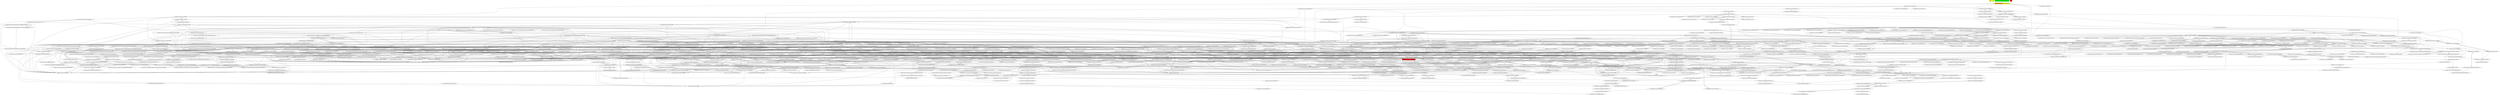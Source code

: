 digraph enhanced {
	"ochiai" [style=striped shape=box fillcolor="yellow"];
	"d4" [style=striped shape=box fillcolor="yellow"];
	"com.google.javascript.jscomp.TypeCheckTest#3772" [style=striped shape=box fillcolor="green"];
	"com.google.javascript.jscomp.TypeCheckTest#11525" [style=striped shape=box fillcolor="orange:yellow"];
	"real" [style=striped shape=box fillcolor="red"];
	"com.google.javascript.jscomp.TypeCheck#1570" [style=striped shape=box fillcolor="red"];
	"com.google.javascript.jscomp.TypeInferencePass#110" -> "com.google.javascript.jscomp.TypeInference#88";
	"com.google.javascript.jscomp.TypedScopeCreator$AbstractScopeBuilder#1108" -> "com.google.javascript.rhino.Node#2366";
	"com.google.javascript.rhino.head.Parser#508" -> "com.google.javascript.rhino.head.ast.AstNode#200";
	"com.google.javascript.rhino.head.Parser#592" -> "com.google.javascript.rhino.head.ast.AstNode#200";
	"com.google.javascript.rhino.head.ast.Name#52" -> "com.google.javascript.rhino.head.ast.AstNode#200";
	"com.google.javascript.rhino.head.ast.FunctionNode#201" -> "com.google.javascript.rhino.head.ast.AstNode#200";
	"com.google.javascript.rhino.head.ast.Name#69" -> "com.google.javascript.rhino.head.ast.AstNode#200";
	"com.google.javascript.rhino.head.Parser#743" -> "com.google.javascript.rhino.head.ast.AstNode#200";
	"com.google.common.collect.RegularImmutableMap$TerminalEntry#149" -> "com.google.common.collect.ImmutableEntry#34";
	"com.google.common.collect.RegularImmutableMap$NonTerminalEntry#131" -> "com.google.common.collect.ImmutableEntry#34";
	"com.google.common.collect.Maps#897" -> "com.google.common.collect.ImmutableEntry#34";
	"com.google.javascript.jscomp.RhinoErrorReporter#114" -> "com.google.javascript.jscomp.Compiler#2067";
	"com.google.javascript.jscomp.parsing.IRFactory$TransformDispatcher#473" -> "com.google.javascript.rhino.head.ast.FunctionNode#216";
	"com.google.javascript.rhino.head.ast.FunctionNode#201" -> "com.google.javascript.rhino.head.ast.AstNode#440";
	"com.google.javascript.rhino.head.ast.AstRoot#71" -> "com.google.javascript.rhino.head.ast.AstNode#440";
	"com.google.javascript.rhino.head.ast.Name#69" -> "com.google.javascript.rhino.head.ast.AstNode#440";
	"com.google.javascript.jscomp.TypedScopeCreator$FirstOrderFunctionAnalyzer#2009" -> "com.google.javascript.jscomp.NodeTraversal#464";
	"com.google.javascript.jscomp.NodeTraversal#455" -> "com.google.javascript.jscomp.NodeTraversal#222";
	"com.google.javascript.jscomp.NodeTraversal#464" -> "com.google.javascript.jscomp.NodeTraversal#222";
	"com.google.javascript.jscomp.parsing.ParserRunner#116" -> "com.google.javascript.rhino.head.CompilerEnvirons#109" [style=bold];
	"com.google.javascript.jscomp.TypeCheck#414" -> "com.google.javascript.rhino.JSDocInfo#511";
	"com.google.javascript.jscomp.NodeTraversal#584" -> "com.google.javascript.jscomp.NodeTraversal$AbstractScopedCallback#152";
	"com.google.javascript.rhino.jstype.FunctionType#163" -> "com.google.javascript.rhino.jstype.PrototypeObjectType#105";
	"com.google.javascript.rhino.jstype.JSTypeRegistry#1522" -> "com.google.javascript.rhino.jstype.JSTypeRegistry#916";
	"com.google.javascript.rhino.JSDocInfoBuilder#102" -> "com.google.javascript.rhino.JSDocInfoBuilder#93" [style=bold];
	"com.google.javascript.jscomp.FunctionTypeBuilder#583" -> "com.google.javascript.jscomp.Scope#603";
	"com.google.javascript.jscomp.NodeTraversal#337" -> "com.google.javascript.jscomp.Scope#603";
	"com.google.javascript.jscomp.TypedScopeCreator$AbstractScopeBuilder#1108" -> "com.google.javascript.jscomp.Scope#603";
	"com.google.javascript.jscomp.TypedScopeCreator#202" -> "com.google.javascript.jscomp.TypedScopeCreator$FirstOrderFunctionAnalyzer#2009" [style=bold];
	"com.google.javascript.jscomp.TypedScopeCreator#202" -> "com.google.javascript.jscomp.TypedScopeCreator$FirstOrderFunctionAnalyzer#2003" [style=bold];
	"com.google.common.collect.ImmutableMap#58" -> "com.google.common.collect.RegularImmutableMap#207";
	"com.google.javascript.jscomp.SourceFile$Preloaded#422" -> "com.google.javascript.jscomp.SourceFile#81";
	"com.google.javascript.rhino.head.Parser#469" -> "com.google.javascript.rhino.head.Parser#508" [style=bold];
	"com.google.javascript.rhino.head.Parser#743" -> "com.google.javascript.rhino.head.ast.FunctionNode#223";
	"com.google.javascript.jscomp.TypeInference#88" -> "com.google.javascript.jscomp.Scope#617" [style=bold];
	"com.google.javascript.jscomp.ControlFlowAnalysis#527" -> "com.google.javascript.jscomp.ControlFlowAnalysis#797";
	"com.google.javascript.jscomp.ControlFlowAnalysis#150" -> "com.google.javascript.jscomp.ControlFlowAnalysis#797";
	"com.google.javascript.jscomp.ControlFlowAnalysis#485" -> "com.google.javascript.jscomp.ControlFlowAnalysis#797";
	"com.google.javascript.jscomp.ControlFlowAnalysis#712" -> "com.google.javascript.jscomp.ControlFlowAnalysis#797";
	"com.google.javascript.jscomp.TypeInferencePass#101" -> "com.google.javascript.jscomp.NodeTraversal#230";
	"com.google.javascript.jscomp.NodeTraversal#222" -> "com.google.javascript.jscomp.NodeTraversal#230";
	"com.google.javascript.jscomp.TypeCheck#400" -> "com.google.javascript.jscomp.NodeTraversal#230";
	"com.google.javascript.rhino.JSDocInfoBuilder#139" -> "com.google.javascript.rhino.JSDocInfo#977";
	"com.google.javascript.jscomp.parsing.IRFactory#470" -> "com.google.javascript.jscomp.parsing.TypeSafeDispatcher#121" [style=bold];
	"com.google.javascript.jscomp.ClosureCodingConvention#369" -> "com.google.common.collect.ImmutableList#141";
	"com.google.javascript.jscomp.NodeTraversal#337" -> "com.google.javascript.jscomp.NodeTraversal#479";
	"com.google.javascript.jscomp.NodeTraversal#479" -> "com.google.javascript.jscomp.NodeTraversal#479";
	"com.google.javascript.jscomp.NodeTraversal#512" -> "com.google.javascript.jscomp.NodeTraversal#479";
	"com.google.javascript.jscomp.NodeTraversal#289" -> "com.google.javascript.jscomp.NodeTraversal#479";
	"com.google.javascript.jscomp.NodeTraversal#273" -> "com.google.javascript.jscomp.NodeTraversal#479";
	"com.google.common.collect.HashMultiset#72" -> "com.google.common.collect.AbstractMapBasedMultiset#61";
	"com.google.javascript.jscomp.ControlFlowAnalysis#485" -> "com.google.javascript.rhino.Node#2358";
	"com.google.javascript.rhino.head.Parser#508" -> "com.google.javascript.rhino.head.Parser#743";
	"com.google.javascript.jscomp.parsing.IRFactory#184" -> "com.google.javascript.rhino.head.ast.AstRoot#46";
	"com.google.javascript.jscomp.LinkedFlowScope#65" -> "com.google.javascript.jscomp.LinkedFlowScope$FlatFlowScopeCache#380";
	"com.google.javascript.jscomp.LinkedFlowScope#88" -> "com.google.javascript.jscomp.LinkedFlowScope$FlatFlowScopeCache#380";
	"com.google.common.collect.Iterators$8#734" -> "com.google.javascript.jscomp.Scope$1#67";
	"com.google.javascript.jscomp.parsing.JsDocInfoParser#130" -> "com.google.javascript.rhino.JSDocInfoBuilder#79";
	"com.google.javascript.jscomp.Scope$1#67" -> "com.google.javascript.jscomp.Scope$1#69" [style=bold];
	"com.google.common.collect.ImmutableList#584" -> "com.google.common.collect.Lists#927" [style=bold];
	"com.google.javascript.jscomp.ClosureCodingConvention#369" -> "com.google.javascript.jscomp.CodingConvention$AssertionFunctionSpec#388";
	"com.google.javascript.jscomp.CodingConvention$AssertionFunctionSpec#384" -> "com.google.javascript.jscomp.CodingConvention$AssertionFunctionSpec#388";
	"com.google.javascript.jscomp.ClosureCodingConvention$AssertInstanceofSpec#444" -> "com.google.javascript.jscomp.CodingConvention$AssertionFunctionSpec#388";
	"com.google.javascript.jscomp.TypeInferencePass$SecondScopeBuildingCallback#143" -> "com.google.javascript.jscomp.NodeTraversal#447";
	"com.google.javascript.rhino.jstype.NamedType#189" -> "com.google.javascript.rhino.jstype.NamedType#147";
	"com.google.javascript.rhino.jstype.NamedType#340" -> "com.google.javascript.rhino.jstype.NamedType#147";
	"com.google.javascript.jscomp.ControlFlowAnalysis#138" -> "com.google.javascript.jscomp.ControlFlowAnalysis$1#71" [style=bold];
	"com.google.javascript.jscomp.NodeTraversal#479" -> "com.google.javascript.jscomp.TypedScopeCreator$FirstOrderFunctionAnalyzer#2025";
	"com.google.javascript.jscomp.ClosureCodingConvention#369" -> "com.google.javascript.jscomp.CodingConvention$AssertionFunctionSpec#384" [style=bold];
	"com.google.javascript.rhino.head.Parser#508" -> "com.google.javascript.rhino.head.ast.AstRoot#38" [style=bold];
	"com.google.javascript.jscomp.TypeInference#88" -> "com.google.javascript.jscomp.Compiler#1186";
	"com.google.javascript.jscomp.TypeInferencePass#110" -> "com.google.javascript.jscomp.Compiler#1186";
	"com.google.javascript.jscomp.FunctionTypeBuilder#202" -> "com.google.javascript.jscomp.Compiler#1186";
	"com.google.javascript.jscomp.TypedScopeCreator#184" -> "com.google.javascript.jscomp.Compiler#1186";
	"com.google.javascript.jscomp.TypeValidator#137" -> "com.google.javascript.jscomp.Compiler#1186";
	"com.google.common.collect.ImmutableMap$Builder#217" -> "com.google.common.collect.ImmutableEntry#44";
	"com.google.common.collect.RegularImmutableMap#46" -> "com.google.common.collect.ImmutableEntry#44";
	"com.google.common.collect.RegularImmutableMap#158" -> "com.google.common.collect.ImmutableEntry#44";
	"com.google.javascript.jscomp.RhinoErrorReporter#129" -> "com.google.common.collect.ImmutableEntry#44";
	"com.google.common.collect.ImmutableMap$Builder#217" -> "com.google.common.collect.ImmutableEntry#40";
	"com.google.common.collect.RegularImmutableMap#46" -> "com.google.common.collect.ImmutableEntry#40";
	"com.google.common.collect.RegularImmutableMap#158" -> "com.google.common.collect.ImmutableEntry#40";
	"com.google.javascript.jscomp.RhinoErrorReporter#129" -> "com.google.common.collect.ImmutableEntry#40";
	"com.google.javascript.rhino.head.Parser#743" -> "com.google.javascript.rhino.head.ast.FunctionNode#201";
	"com.google.javascript.rhino.head.ContextFactory#409" -> "com.google.javascript.rhino.head.Kit#284";
	"com.google.javascript.rhino.head.ContextFactory#420" -> "com.google.javascript.rhino.head.Kit#284";
	"com.google.javascript.jscomp.TypeInferencePass#110" -> "com.google.javascript.rhino.jstype.JSTypeRegistry#942";
	"com.google.javascript.jscomp.TypedScopeCreator$AbstractScopeBuilder#466" -> "com.google.javascript.rhino.jstype.JSTypeRegistry#942";
	"com.google.javascript.rhino.jstype.NamedType#189" -> "com.google.javascript.rhino.jstype.NamedType#134" [style=bold];
	"com.google.javascript.jscomp.parsing.JsDocInfoParser#1649" -> "com.google.javascript.jscomp.parsing.JsDocInfoParser#1804";
	"com.google.javascript.jscomp.ControlFlowAnalysis#296" -> "com.google.javascript.jscomp.ControlFlowAnalysis#527";
	"com.google.javascript.jscomp.FunctionTypeBuilder#310" -> "com.google.javascript.rhino.jstype.NamedType#377";
	"com.google.javascript.rhino.jstype.PrototypeObjectType#105" -> "com.google.javascript.rhino.jstype.PrototypeObjectType#116";
	"com.google.javascript.rhino.jstype.InstanceObjectType#63" -> "com.google.javascript.rhino.jstype.PrototypeObjectType#116";
	"com.google.javascript.rhino.jstype.FunctionType#365" -> "com.google.javascript.rhino.jstype.PrototypeObjectType#116";
	"com.google.javascript.jscomp.TypeInferencePass$SecondScopeBuildingCallback#137" -> "com.google.javascript.jscomp.NodeTraversal$AbstractScopedCallback#140";
	"com.google.javascript.jscomp.TypeInferencePass$FirstScopeBuildingCallback#125" -> "com.google.javascript.jscomp.NodeTraversal$AbstractScopedCallback#140";
	"com.google.javascript.jscomp.TypedScopeCreator$FirstOrderFunctionAnalyzer#2003" -> "com.google.javascript.jscomp.NodeTraversal$AbstractScopedCallback#140";
	"com.google.javascript.rhino.head.TokenStream#1249" -> "com.google.javascript.rhino.head.TokenStream#1329" [style=bold];
	"com.google.javascript.jscomp.parsing.JsDocInfoParser#189" -> "com.google.javascript.rhino.JSDocInfoBuilder#85" [style=bold];
	"com.google.javascript.jscomp.TypedScopeCreator#312" -> "com.google.javascript.jscomp.NodeTraversal#455";
	"com.google.javascript.jscomp.TypedScopeCreator#202" -> "com.google.javascript.jscomp.NodeTraversal#455";
	"com.google.javascript.jscomp.ControlFlowAnalysis#150" -> "com.google.javascript.jscomp.NodeTraversal#455";
	"com.google.javascript.jscomp.PrepareAst#56" -> "com.google.javascript.jscomp.NodeTraversal#455";
	"com.google.javascript.jscomp.TypedScopeCreator$LocalScopeBuilder#1879" -> "com.google.javascript.jscomp.NodeTraversal#455";
	"com.google.javascript.jscomp.NodeTraversal#564" -> "com.google.javascript.jscomp.TypedScopeCreator$FirstOrderFunctionAnalyzer#2018";
	"com.google.javascript.jscomp.NodeTraversal#479" -> "com.google.javascript.jscomp.NodeTraversal$AbstractScopedCallback#145";
	"com.google.javascript.jscomp.TypeInferencePass#46" -> "com.google.javascript.jscomp.CodingConvention$AssertionFunctionSpec#395";
	"com.google.javascript.jscomp.parsing.ParserRunner#116" -> "com.google.javascript.rhino.head.CompilerEnvirons#143" [style=bold];
	"com.google.javascript.jscomp.parsing.JsDocInfoParser#2246" -> "com.google.javascript.rhino.Node#1076";
	"com.google.javascript.jscomp.parsing.IRFactory#174" -> "com.google.javascript.rhino.Node#1076";
	"com.google.javascript.jscomp.JsAst#85" -> "com.google.javascript.rhino.Node#1076";
	"com.google.common.collect.HashMultiset#34" -> "com.google.common.collect.AbstractMapBasedMultiset#86";
	"com.google.common.collect.EmptyImmutableSet#31" -> "com.google.common.collect.Iterators#104";
	"com.google.javascript.jscomp.TypedScopeCreator$AbstractScopeBuilder#483" -> "com.google.javascript.jscomp.NodeTraversal#661";
	"com.google.javascript.jscomp.TypedScopeCreator$AbstractScopeBuilder#514" -> "com.google.javascript.jscomp.NodeTraversal#661";
	"com.google.javascript.jscomp.FunctionTypeBuilder#310" -> "com.google.javascript.rhino.JSDocInfo#551";
	"com.google.javascript.rhino.JSDocInfoBuilder#961" -> "com.google.javascript.rhino.JSDocInfo#551";
	"com.google.javascript.rhino.JSDocInfoBuilder#861" -> "com.google.javascript.rhino.JSDocInfo#551";
	"com.google.javascript.rhino.JSDocInfoBuilder#125" -> "com.google.javascript.rhino.JSDocInfoBuilder#139";
	"com.google.javascript.jscomp.FunctionTypeBuilder#395" -> "com.google.javascript.rhino.JSDocInfo#1164";
	"com.google.common.collect.Sets#230" -> "com.google.common.collect.Collections2#347";
	"com.google.common.collect.AbstractMultimap#248" -> "com.google.common.collect.Collections2#347";
	"com.google.javascript.rhino.head.Parser#743" -> "com.google.javascript.rhino.head.CompilerEnvirons#148";
	"com.google.javascript.rhino.jstype.ObjectType#209" -> "com.google.javascript.rhino.jstype.ObjectType#178" [style=bold];
	"com.google.javascript.jscomp.Scope#414" -> "com.google.javascript.jscomp.Scope#402";
	"com.google.javascript.jscomp.Scope#410" -> "com.google.javascript.jscomp.Scope#402";
	"com.google.javascript.jscomp.parsing.ParserRunner#116" -> "com.google.javascript.rhino.head.CompilerEnvirons#95" [style=bold];
	"com.google.javascript.jscomp.TypedScopeCreator#342" -> "com.google.javascript.rhino.jstype.PrototypeObjectType#303";
	"com.google.javascript.rhino.jstype.FunctionType#66" -> "com.google.javascript.rhino.jstype.PrototypeObjectType#303";
	"com.google.javascript.rhino.jstype.FunctionType#1160" -> "com.google.javascript.rhino.jstype.Property#127";
	"com.google.javascript.rhino.jstype.PrototypeObjectType#415" -> "com.google.javascript.rhino.jstype.Property#127";
	"com.google.common.collect.AbstractMultiset$EntrySet#177" -> "com.google.common.collect.AbstractMapBasedMultiset#91";
	"com.google.common.collect.RegularImmutableMap#113" -> "com.google.common.collect.RegularImmutableMap$TerminalEntry#149" [style=bold];
	"com.google.javascript.rhino.JSDocInfo#1257" -> "com.google.javascript.rhino.JSDocInfo#1176";
	"com.google.javascript.rhino.head.Context#358" -> "com.google.javascript.rhino.head.Context#378" [style=bold];
	"com.google.common.collect.RegularImmutableMap$EntrySet#223" -> "com.google.common.collect.RegularImmutableMap#34" [style=bold];
	"com.google.javascript.jscomp.type.SemanticReverseAbstractInterpreter#121" -> "com.google.javascript.jscomp.type.SemanticReverseAbstractInterpreter$5#107" [style=bold];
	"com.google.javascript.jscomp.parsing.JsDocInfoParser#2366" -> "com.google.javascript.rhino.JSDocInfoBuilder#125";
	"com.google.javascript.rhino.jstype.ObjectType#209" -> "com.google.javascript.rhino.jstype.ProxyObjectType#240";
	"com.google.javascript.jscomp.parsing.JsDocInfoParser#130" -> "com.google.javascript.rhino.JSDocInfoBuilder#69";
	"com.google.javascript.jscomp.TypeInference#88" -> "com.google.javascript.jscomp.Scope#414" [style=bold];
	"com.google.javascript.rhino.head.TokenStream#279" -> "com.google.javascript.rhino.head.TokenStream#1506";
	"com.google.javascript.jscomp.TypedScopeCreator$AbstractScopeBuilder#514" -> "com.google.javascript.jscomp.NodeTraversal#434";
	"com.google.javascript.rhino.head.ast.Symbol#33" -> "com.google.javascript.rhino.head.ast.Symbol#69" [style=bold];
	"com.google.javascript.jscomp.TypedScopeCreator$AbstractScopeBuilder#1210" -> "com.google.javascript.rhino.jstype.FunctionType#832";
	"com.google.javascript.rhino.jstype.FunctionType#441" -> "com.google.javascript.rhino.jstype.FunctionType#832";
	"com.google.javascript.jscomp.TypedScopeCreator$AbstractScopeBuilder#771" -> "com.google.javascript.jscomp.TypedScopeCreator$AbstractScopeBuilder#1060";
	"com.google.javascript.jscomp.TypedScopeCreator#312" -> "com.google.javascript.jscomp.Scope#410";
	"com.google.javascript.rhino.head.ast.Scope#187" -> "com.google.javascript.rhino.head.ast.Symbol#62" [style=bold];
	"com.google.javascript.rhino.head.Context#378" -> "com.google.javascript.rhino.head.Context#383" [style=bold];
	"com.google.javascript.jscomp.JsAst#51" -> "com.google.javascript.rhino.Node#1098";
	"com.google.javascript.rhino.head.Parser#508" -> "com.google.javascript.rhino.head.ast.ScriptNode#66";
	"com.google.javascript.rhino.head.Parser#743" -> "com.google.javascript.rhino.head.ast.ScriptNode#66";
	"com.google.common.collect.RegularImmutableMap#46" -> "com.google.common.collect.RegularImmutableMap$TerminalEntry#153";
	"com.google.common.collect.RegularImmutableMap#158" -> "com.google.common.collect.RegularImmutableMap$TerminalEntry#153";
	"com.google.javascript.jscomp.NodeTraversal#636" -> "com.google.javascript.jscomp.NodeTraversal#640";
	"com.google.javascript.jscomp.TypedScopeCreator$FirstOrderFunctionAnalyzer#2025" -> "com.google.javascript.jscomp.NodeTraversal#640";
	"com.google.javascript.rhino.JSDocInfoBuilder#125" -> "com.google.javascript.rhino.JSDocInfo#334";
	"com.google.javascript.rhino.JSDocInfoBuilder#69" -> "com.google.javascript.rhino.JSDocInfo#334";
	"com.google.common.collect.RegularImmutableMap#113" -> "com.google.common.collect.RegularImmutableMap$NonTerminalEntry#131";
	"com.google.javascript.rhino.jstype.ObjectType#178" -> "com.google.javascript.rhino.jstype.ProxyObjectType#256";
	"com.google.javascript.jscomp.TypeCheck#1570" -> "com.google.javascript.rhino.jstype.ProxyObjectType#256";
	"com.google.javascript.rhino.Node#1085" -> "com.google.javascript.rhino.Node#1091";
	"com.google.javascript.jscomp.parsing.JsDocInfoParser#130" -> "com.google.javascript.rhino.Node#1091";
	"com.google.javascript.rhino.Node#1109" -> "com.google.javascript.rhino.Node#1091";
	"com.google.javascript.jscomp.parsing.JsDocInfoParser#2246" -> "com.google.javascript.rhino.Node#1091";
	"com.google.javascript.jscomp.ClosureCodingConvention#369" -> "com.google.javascript.jscomp.ClosureCodingConvention$AssertInstanceofSpec#444" [style=bold];
	"com.google.common.collect.RegularImmutableMap#46" -> "com.google.common.collect.RegularImmutableMap$NonTerminalEntry#136";
	"com.google.common.collect.RegularImmutableMap#158" -> "com.google.common.collect.RegularImmutableMap$NonTerminalEntry#136";
	"com.google.javascript.rhino.jstype.JSType#1420" -> "com.google.javascript.rhino.jstype.NamedType#189";
	"com.google.javascript.jscomp.TypedScopeCreator$AbstractScopeBuilder#1060" -> "com.google.javascript.jscomp.TypedScopeCreator$AbstractScopeBuilder#1076";
	"com.google.javascript.jscomp.TypedScopeCreator$AbstractScopeBuilder#859" -> "com.google.javascript.jscomp.FunctionTypeBuilder#297";
	"com.google.javascript.jscomp.parsing.JsDocInfoParser#2237" -> "com.google.javascript.rhino.Node#512";
	"com.google.javascript.rhino.head.TokenStream#1521" -> "com.google.javascript.rhino.head.TokenStream#1517" [style=bold];
	"com.google.javascript.rhino.head.TokenStream#1506" -> "com.google.javascript.rhino.head.TokenStream#1510" [style=bold];
	"com.google.javascript.rhino.head.Parser#1954" -> "com.google.javascript.rhino.head.ast.Symbol#33" [style=bold];
	"com.google.javascript.jscomp.DataFlowAnalysis#180" -> "com.google.javascript.jscomp.DataFlowAnalysis#202";
	"com.google.javascript.rhino.Node#801" -> "com.google.javascript.rhino.Node#751";
	"com.google.javascript.rhino.Node#817" -> "com.google.javascript.rhino.Node#751";
	"com.google.javascript.jscomp.parsing.Config#90" -> "com.google.common.collect.ImmutableMap#346" [style=bold];
	"com.google.javascript.jscomp.NodeUtil#1883" -> "com.google.javascript.rhino.Node#2178";
	"com.google.javascript.rhino.head.ast.AstRoot#38" -> "com.google.javascript.rhino.head.ast.ScriptNode#50";
	"com.google.javascript.rhino.head.ast.FunctionNode#100" -> "com.google.javascript.rhino.head.ast.ScriptNode#50";
	"com.google.common.collect.Multisets#935" -> "com.google.common.collect.AbstractMapBasedMultiset$1#98";
	"com.google.javascript.jscomp.TypedScopeCreator$LocalScopeBuilder#1879" -> "com.google.common.collect.AbstractMapBasedMultiset$1#98";
	"com.google.javascript.jscomp.NodeTraversal#656" -> "com.google.javascript.rhino.Node#1085";
	"com.google.javascript.jscomp.NodeUtil#2854" -> "com.google.javascript.rhino.Node#1085";
	"com.google.common.collect.Iterators#104" -> "com.google.common.collect.Iterators#116" [style=bold];
	"com.google.javascript.jscomp.NodeTraversal#512" -> "com.google.javascript.rhino.Node#2170";
	"com.google.javascript.jscomp.ControlFlowAnalysis#485" -> "com.google.javascript.rhino.Node#2170";
	"com.google.javascript.jscomp.NodeUtil#1738" -> "com.google.javascript.rhino.Node#2170";
	"com.google.javascript.jscomp.parsing.IRFactory$TransformDispatcher#473" -> "com.google.javascript.rhino.Node#2170";
	"com.google.javascript.rhino.jstype.JSTypeRegistry#1522" -> "com.google.javascript.rhino.jstype.JSTypeRegistry#984";
	"com.google.javascript.rhino.head.Parser#508" -> "com.google.javascript.rhino.head.ast.AstRoot#71";
	"com.google.javascript.jscomp.parsing.JsDocInfoParser#2358" -> "com.google.javascript.rhino.JSDocInfoBuilder#102" [style=bold];
	"com.google.javascript.jscomp.TypeInference#88" -> "com.google.javascript.jscomp.LinkedFlowScope#100";
	"com.google.javascript.rhino.jstype.FunctionType#66" -> "com.google.javascript.rhino.jstype.PrototypeObjectType#314";
	"com.google.javascript.jscomp.TypedScopeCreator$AbstractScopeBuilder#483" -> "com.google.javascript.jscomp.Scope#433";
	"com.google.javascript.jscomp.TypeInference#122" -> "com.google.javascript.jscomp.Scope#433";
	"com.google.javascript.jscomp.TypeInference#88" -> "com.google.javascript.jscomp.Scope#433";
	"com.google.javascript.jscomp.TypedScopeCreator$LocalScopeBuilder#1910" -> "com.google.javascript.jscomp.Scope#433";
	"com.google.javascript.jscomp.TypedScopeCreator$LocalScopeBuilder#1879" -> "com.google.javascript.jscomp.Scope#433";
	"com.google.common.collect.Lists#927" -> "com.google.javascript.rhino.jstype.NamedType#177";
	"com.google.javascript.jscomp.NodeTraversal#479" -> "com.google.javascript.jscomp.NodeTraversal#656";
	"com.google.javascript.jscomp.parsing.IRFactory#1443" -> "com.google.javascript.rhino.Node#508";
	"com.google.javascript.rhino.head.Parser#289" -> "com.google.javascript.rhino.head.TokenStream#1521";
	"com.google.javascript.jscomp.TypedScopeCreator$AbstractScopeBuilder#1210" -> "com.google.javascript.rhino.jstype.Property#139" [style=bold];
	"com.google.javascript.jscomp.MemoizedScopeCreator#80" -> "com.google.javascript.jscomp.Scope#437";
	"com.google.javascript.rhino.head.ast.Symbol#33" -> "com.google.javascript.rhino.head.ast.Symbol#49" [style=bold];
	"com.google.common.collect.AbstractMultimap#386" -> "com.google.common.collect.AbstractMultimap$RandomAccessWrappedList#885" [style=bold];
	"com.google.common.collect.AbstractMapBasedMultiset#91" -> "com.google.common.collect.AbstractMapBasedMultiset$1#93" [style=bold];
	"com.google.javascript.rhino.head.ast.ScriptNode#243" -> "com.google.javascript.rhino.head.ast.Symbol#42" [style=bold];
	"com.google.javascript.jscomp.DataFlowAnalysis$BranchedForwardDataFlowAnalysis#445" -> "com.google.javascript.jscomp.TypeInference#64";
	"com.google.javascript.jscomp.DataFlowAnalysis$BranchedForwardDataFlowAnalysis#459" -> "com.google.javascript.jscomp.TypeInference#64";
	"com.google.javascript.jscomp.TypeInference#64" -> "com.google.javascript.jscomp.TypeInference#64";
	"com.google.javascript.jscomp.DataFlowAnalysis$BranchedForwardDataFlowAnalysis#394" -> "com.google.javascript.jscomp.TypeInference#64";
	"com.google.javascript.jscomp.DiagnosticGroupWarningsGuard#40" -> "com.google.javascript.jscomp.DiagnosticGroup#103" [style=bold];
	"com.google.javascript.rhino.jstype.JSType#201" -> "com.google.javascript.rhino.jstype.JSType#197";
	"com.google.javascript.rhino.jstype.ProxyObjectType#256" -> "com.google.javascript.rhino.jstype.UnknownType#129";
	"com.google.common.collect.Multisets$EntrySet#847" -> "com.google.common.collect.Sets$ImprovedAbstractSet#74";
	"com.google.javascript.jscomp.Compiler#1081" -> "com.google.javascript.rhino.InputId#61";
	"com.google.javascript.jscomp.Compiler#1046" -> "com.google.javascript.rhino.InputId#61";
	"com.google.javascript.rhino.jstype.UnionTypeBuilder#123" -> "com.google.javascript.rhino.jstype.JSType#193";
	"com.google.javascript.rhino.jstype.JSType#201" -> "com.google.javascript.rhino.jstype.JSType#193";
	"com.google.javascript.rhino.head.ast.ScriptNode#50" -> "com.google.javascript.rhino.head.ast.Scope#38" [style=bold];
	"com.google.javascript.jscomp.TypeInferencePass#153" -> "com.google.javascript.jscomp.ControlFlowAnalysis#145";
	"com.google.javascript.jscomp.TypedScopeCreator$AbstractScopeBuilder#466" -> "com.google.javascript.jscomp.TypedScopeCreator$DeferredSetType#175";
	"com.google.javascript.jscomp.parsing.Config#90" -> "com.google.common.collect.ImmutableMap#132";
	"com.google.common.collect.AbstractMultimap$WrappedCollection#431" -> "com.google.common.collect.AbstractMultimap#87";
	"com.google.common.collect.AbstractMultimap$WrappedCollection$WrappedIterator#512" -> "com.google.common.collect.AbstractMultimap#87";
	"com.google.javascript.jscomp.TypedScopeCreator$FirstOrderFunctionAnalyzer#2018" -> "com.google.javascript.jscomp.NodeTraversal#625";
	"com.google.javascript.jscomp.parsing.JsDocInfoParser#1188" -> "com.google.javascript.rhino.JSDocInfoBuilder#183";
	"com.google.javascript.rhino.Node#508" -> "com.google.javascript.rhino.Node$StringNode#188";
	"com.google.javascript.rhino.jstype.UnionTypeBuilder#317" -> "com.google.javascript.rhino.jstype.UnionType#82" [style=bold];
	"com.google.common.collect.AbstractIterator#130" -> "com.google.common.collect.AbstractIterator#142" [style=bold];
	"com.google.javascript.jscomp.NodeUtil#3105" -> "com.google.javascript.jscomp.NodeUtil#2063";
	"com.google.javascript.jscomp.NodeUtil#3119" -> "com.google.javascript.jscomp.NodeUtil#2063";
	"com.google.javascript.rhino.jstype.ProxyObjectType#300" -> "com.google.javascript.rhino.jstype.UnknownType#134";
	"com.google.javascript.jscomp.TypeInferencePass#153" -> "com.google.javascript.jscomp.ControlFlowAnalysis#150";
	"com.google.javascript.jscomp.TypeInferencePass#101" -> "com.google.javascript.jscomp.TypeInferencePass$SecondScopeBuildingCallback#137";
	"com.google.javascript.jscomp.TypeInferencePass$SecondScopeBuildingCallback#137" -> "com.google.javascript.jscomp.TypeInferencePass$SecondScopeBuildingCallback#137";
	"com.google.javascript.jscomp.parsing.Config#90" -> "com.google.common.collect.ImmutableMap$Builder#235";
	"com.google.javascript.jscomp.DiagnosticGroup#103" -> "com.google.javascript.jscomp.DiagnosticGroup#110";
	"com.google.javascript.jscomp.TypedScopeCreator$AbstractScopeBuilder#461" -> "com.google.javascript.jscomp.TypedScopeCreator$DeferredSetType#163" [style=bold];
	"com.google.javascript.rhino.jstype.UnionTypeBuilder#123" -> "com.google.javascript.rhino.jstype.JSType#189";
	"com.google.javascript.rhino.jstype.ProxyObjectType#123" -> "com.google.javascript.rhino.jstype.JSType#189";
	"com.google.javascript.rhino.jstype.JSType#201" -> "com.google.javascript.rhino.jstype.JSType#189";
	"com.google.javascript.jscomp.TypedScopeCreator$FirstOrderFunctionAnalyzer#2018" -> "com.google.javascript.jscomp.NodeTraversal#636";
	"com.google.javascript.jscomp.TypedScopeCreator$FirstOrderFunctionAnalyzer#2025" -> "com.google.javascript.jscomp.NodeTraversal#636";
	"com.google.javascript.jscomp.parsing.IRFactory#431" -> "com.google.javascript.jscomp.parsing.JsDocTokenStream#45";
	"com.google.javascript.jscomp.TypeInference#88" -> "com.google.common.collect.AbstractIterator#130";
	"com.google.javascript.rhino.head.CompilerEnvirons#33" -> "com.google.javascript.rhino.head.CompilerEnvirons#63";
	"com.google.common.collect.ImmutableMap$Builder#235" -> "com.google.common.collect.ImmutableMap$Builder#240" [style=bold];
	"com.google.javascript.jscomp.NodeTraversal#479" -> "com.google.javascript.jscomp.TypeInferencePass$SecondScopeBuildingCallback#149";
	"com.google.common.collect.ImmutableMap$Builder#240" -> "com.google.common.collect.RegularImmutableMap#46";
	"com.google.javascript.rhino.jstype.JSTypeRegistry#1016" -> "com.google.javascript.rhino.jstype.UnionTypeBuilder#317";
	"com.google.javascript.rhino.jstype.UnionType#208" -> "com.google.javascript.rhino.jstype.UnionTypeBuilder#317";
	"com.google.javascript.rhino.jstype.JSTypeRegistry#1028" -> "com.google.javascript.rhino.jstype.UnionTypeBuilder#317";
	"com.google.javascript.jscomp.NodeTraversal#564" -> "com.google.javascript.jscomp.TypeInferencePass$SecondScopeBuildingCallback#143";
	"com.google.javascript.jscomp.NodeTraversal#574" -> "com.google.javascript.jscomp.TypeInferencePass$SecondScopeBuildingCallback#143";
	"com.google.javascript.jscomp.JoinOp$BinaryJoinOp#34" -> "com.google.javascript.jscomp.JoinOp$BinaryJoinOp#38";
	"com.google.common.collect.Iterators#730" -> "com.google.common.collect.Iterators$8#732" [style=bold];
	"com.google.common.collect.AbstractIterator#142" -> "com.google.common.collect.Iterators$8#734" [style=bold];
	"com.google.javascript.rhino.jstype.JSType#290" -> "com.google.javascript.rhino.jstype.ProxyObjectType#209";
	"com.google.javascript.rhino.jstype.UnionTypeBuilder#317" -> "com.google.javascript.rhino.jstype.UnionTypeBuilder#327" [style=bold];
	"com.google.common.collect.Iterators$8#734" -> "com.google.common.collect.AbstractIterator#124" [style=bold];
	"com.google.common.collect.AbstractMultiset#167" -> "com.google.common.collect.AbstractMultiset#186" [style=bold];
	"com.google.javascript.jscomp.graph.LinkedDirectedGraph#72" -> "com.google.javascript.jscomp.graph.DiGraph#28" [style=bold];
	"com.google.javascript.rhino.jstype.ArrowType#275" -> "com.google.javascript.rhino.jstype.JSType#1461";
	"com.google.javascript.rhino.jstype.FunctionType#1160" -> "com.google.javascript.rhino.jstype.JSType#1461";
	"com.google.javascript.rhino.jstype.PrototypeObjectType#415" -> "com.google.javascript.rhino.jstype.JSType#1461";
	"com.google.javascript.jscomp.parsing.ParserRunner#116" -> "com.google.javascript.rhino.head.CompilerEnvirons#33" [style=bold];
	"com.google.javascript.jscomp.TypeInferencePass#110" -> "com.google.javascript.jscomp.TypeInferencePass#153" [style=bold];
	"com.google.javascript.rhino.jstype.JSTypeRegistry#942" -> "com.google.common.collect.AbstractMultimap$WrappedCollection#503";
	"com.google.javascript.jscomp.parsing.Config#90" -> "com.google.common.collect.ImmutableMap$Builder#217" [style=bold];
	"com.google.javascript.jscomp.TypedScopeCreator$AbstractScopeBuilder#771" -> "com.google.javascript.jscomp.NodeUtil#3119";
	"com.google.javascript.jscomp.TypedScopeCreator$AbstractScopeBuilder#859" -> "com.google.javascript.jscomp.NodeUtil#3119";
	"com.google.javascript.jscomp.parsing.JsDocInfoParser#189" -> "com.google.javascript.rhino.JSDocInfoBuilder#149";
	"com.google.javascript.jscomp.TypeInferencePass#153" -> "com.google.javascript.jscomp.ControlFlowAnalysis#138";
	"com.google.common.collect.ImmutableMap$Builder#182" -> "com.google.common.collect.ImmutableMap#143";
	"com.google.javascript.jscomp.parsing.JsDocInfoParser#1188" -> "com.google.javascript.jscomp.parsing.JsDocInfoParser#1649";
	"com.google.javascript.rhino.jstype.JSType#359" -> "com.google.javascript.rhino.jstype.ProxyObjectType#214";
	"com.google.javascript.rhino.JSDocInfoBuilder#987" -> "com.google.javascript.rhino.JSDocInfo#1306" [style=bold];
	"com.google.common.collect.AbstractIndexedListIterator#68" -> "com.google.common.collect.UnmodifiableListIterator#34" [style=bold];
	"com.google.javascript.jscomp.CompilerInput#88" -> "com.google.javascript.jscomp.JsAst#43";
	"com.google.common.base.Preconditions#284" -> "com.google.common.base.Preconditions#304" [style=bold];
	"com.google.javascript.rhino.head.CompilerEnvirons#33" -> "com.google.javascript.rhino.head.Context#1815" [style=bold];
	"com.google.javascript.jscomp.TypedScopeCreator$AbstractScopeBuilder#859" -> "com.google.javascript.jscomp.NodeUtil#3105";
	"com.google.javascript.jscomp.FunctionTypeBuilder#310" -> "com.google.javascript.rhino.JSDocInfo#1324";
	"com.google.javascript.jscomp.parsing.ParserRunner#116" -> "com.google.javascript.rhino.head.CompilerEnvirons#16";
	"com.google.javascript.rhino.jstype.NamedType#189" -> "com.google.javascript.rhino.jstype.JSTypeRegistry#796";
	"com.google.javascript.rhino.jstype.NamedType#340" -> "com.google.javascript.rhino.jstype.JSTypeRegistry#796";
	"com.google.javascript.jscomp.BasicErrorManager$LeveledJSErrorComparator#131" -> "com.google.javascript.jscomp.JSError#214";
	"com.google.javascript.rhino.jstype.JSType#1420" -> "com.google.javascript.rhino.jstype.ArrowType#275";
	"com.google.javascript.jscomp.NodeTraversal#479" -> "com.google.javascript.jscomp.TypedScopeCreator$DiscoverEnumsAndTypedefs#367";
	"com.google.javascript.jscomp.TypedScopeCreator$AbstractScopeBuilder#859" -> "com.google.javascript.jscomp.FunctionTypeBuilder#235";
	"com.google.javascript.rhino.jstype.ObjectType#568" -> "com.google.javascript.rhino.jstype.PrototypeObjectType#385";
	"com.google.javascript.rhino.jstype.FunctionType#66" -> "com.google.javascript.rhino.jstype.PrototypeObjectType#385";
	"com.google.javascript.jscomp.TypedScopeCreator#312" -> "com.google.javascript.jscomp.TypedScopeCreator$DiscoverEnumsAndTypedefs#361" [style=bold];
	"com.google.javascript.jscomp.parsing.JsDocInfoParser#1804" -> "com.google.javascript.jscomp.parsing.JsDocInfoParser#2306";
	"com.google.javascript.jscomp.parsing.JsDocInfoParser#2345" -> "com.google.javascript.jscomp.parsing.JsDocInfoParser#2306";
	"com.google.javascript.jscomp.ControlFlowAnalysis#485" -> "com.google.javascript.rhino.Node#1911";
	"com.google.javascript.jscomp.CompilerInput#116" -> "com.google.javascript.jscomp.JsAst#51";
	"com.google.common.collect.AbstractIndexedListIterator#68" -> "com.google.common.base.Preconditions#334";
	"com.google.javascript.jscomp.Compiler#1589" -> "com.google.javascript.jscomp.CompilerInput#116";
	"com.google.javascript.jscomp.TypeInferencePass$SecondScopeBuildingCallback#143" -> "com.google.javascript.jscomp.TypeInferencePass#110" [style=bold];
	"com.google.javascript.jscomp.FunctionTypeBuilder#202" -> "com.google.javascript.jscomp.FunctionTypeBuilder$UnknownFunctionContents#803" [style=bold];
	"com.google.javascript.rhino.head.ast.FunctionNode#117" -> "com.google.javascript.rhino.head.ast.AstNode#236";
	"com.google.javascript.rhino.head.Parser#508" -> "com.google.javascript.rhino.head.ast.AstNode#236";
	"com.google.javascript.rhino.head.ast.FunctionNode#201" -> "com.google.javascript.rhino.head.ast.AstNode#236";
	"com.google.javascript.rhino.head.ast.AstRoot#71" -> "com.google.javascript.rhino.head.ast.AstNode#236";
	"com.google.javascript.jscomp.NodeTraversal#479" -> "com.google.javascript.jscomp.TypedScopeCreator$GlobalScopeBuilder#1805";
	"com.google.javascript.rhino.head.Parser#743" -> "com.google.javascript.rhino.head.Parser$PerFunctionVariables#3559";
	"com.google.common.collect.ImmutableList#334" -> "com.google.common.collect.RegularImmutableAsList#54";
	"com.google.javascript.jscomp.TypedScopeCreator#180" -> "com.google.javascript.jscomp.TypedScopeCreator#184";
	"com.google.javascript.jscomp.JsAst#85" -> "com.google.javascript.jscomp.Compiler#1601" [style=bold];
	"com.google.javascript.jscomp.TypeCheck#380" -> "com.google.javascript.jscomp.TypedScopeCreator#180";
	"com.google.javascript.rhino.jstype.InstanceObjectType#92" -> "com.google.javascript.rhino.jstype.PrototypeObjectType#138";
	"com.google.javascript.jscomp.CompilerInput#65" -> "com.google.javascript.jscomp.JsAst#69" [style=bold];
	"com.google.javascript.rhino.jstype.PrototypeObjectType#297" -> "com.google.javascript.rhino.jstype.PrototypeObjectType#379";
	"com.google.javascript.rhino.jstype.FunctionType#1155" -> "com.google.javascript.rhino.jstype.PrototypeObjectType#379";
	"com.google.javascript.rhino.jstype.ObjectType#122" -> "com.google.javascript.rhino.jstype.PrototypeObjectType#132";
	"com.google.javascript.jscomp.parsing.ParserRunner#116" -> "com.google.javascript.rhino.Node#1903";
	"com.google.javascript.jscomp.RhinoErrorReporter#129" -> "com.google.javascript.jscomp.JSError#87";
	"com.google.javascript.jscomp.FunctionTypeBuilder#297" -> "com.google.javascript.rhino.JSDocInfo#1102";
	"com.google.javascript.jscomp.TypeInferencePass#68" -> "com.google.javascript.jscomp.TypeInferencePass#101" [style=bold];
	"com.google.javascript.rhino.head.Parser#674" -> "com.google.javascript.rhino.head.ast.FunctionNode#237";
	"com.google.javascript.rhino.JSDocInfo#1102" -> "com.google.javascript.rhino.JSDocInfo#1106";
	"com.google.javascript.rhino.JSDocInfo#1078" -> "com.google.javascript.rhino.JSDocInfo#1106";
	"com.google.javascript.rhino.JSDocInfo#1094" -> "com.google.javascript.rhino.JSDocInfo#1106";
	"com.google.javascript.rhino.JSDocInfo#1086" -> "com.google.javascript.rhino.JSDocInfo#1106";
	"com.google.javascript.jscomp.Compiler#1081" -> "com.google.javascript.jscomp.CompilerInput#147";
	"com.google.javascript.rhino.head.ast.AstNode#236" -> "com.google.javascript.rhino.head.ast.AstNode#220" [style=bold];
	"com.google.common.collect.ImmutableMapEntrySet#35" -> "com.google.common.collect.ImmutableSet#388";
	"com.google.javascript.jscomp.ControlFlowAnalysis$AstControlFlowGraph$1#1030" -> "com.google.javascript.jscomp.ControlFlowAnalysis$AstControlFlowGraph$1#1034" [style=bold];
	"com.google.javascript.rhino.jstype.JSTypeRegistry#916" -> "com.google.javascript.rhino.jstype.NamedType#105";
	"com.google.javascript.jscomp.TypeCheck#321" -> "com.google.javascript.jscomp.InferJSDocInfo#68";
	"com.google.javascript.jscomp.TypeCheck#483" -> "com.google.javascript.jscomp.TypeCheck#1602";
	"com.google.javascript.jscomp.ControlFlowAnalysis$AstControlFlowGraph#1029" -> "com.google.javascript.jscomp.ControlFlowAnalysis$AstControlFlowGraph$1#1030";
	"com.google.javascript.jscomp.DataFlowAnalysis#202" -> "com.google.javascript.jscomp.ControlFlowAnalysis$AstControlFlowGraph$1#1030";
	"com.google.javascript.jscomp.DataFlowAnalysis$BranchedForwardDataFlowAnalysis#394" -> "com.google.javascript.jscomp.ControlFlowAnalysis$AstControlFlowGraph$1#1030";
	"com.google.javascript.rhino.jstype.JSType#1420" -> "com.google.javascript.rhino.jstype.UnknownType#159";
	"com.google.common.base.Preconditions#334" -> "com.google.common.base.Preconditions#354" [style=bold];
	"com.google.javascript.rhino.jstype.NamedType#235" -> "com.google.javascript.rhino.jstype.NamedType#340";
	"com.google.javascript.rhino.head.ast.AstNode#180" -> "com.google.javascript.rhino.head.ast.AstNode#227";
	"com.google.common.collect.RegularImmutableMap#92" -> "com.google.common.base.Preconditions#118";
	"com.google.common.collect.RegularImmutableMap#46" -> "com.google.common.base.Preconditions#118";
	"com.google.javascript.jscomp.CompilerInput#72" -> "com.google.javascript.jscomp.JsAst#74";
	"com.google.javascript.jscomp.CompilerInput#337" -> "com.google.javascript.jscomp.JsAst#74";
	"com.google.common.collect.RegularImmutableMap#46" -> "com.google.common.collect.RegularImmutableMap#92" [style=bold];
	"com.google.common.collect.RegularImmutableAsList#39" -> "com.google.common.collect.RegularImmutableAsList#33" [style=bold];
	"com.google.javascript.jscomp.JsAst#43" -> "com.google.javascript.rhino.InputId#51";
	"com.google.javascript.jscomp.TypedScopeCreator$AbstractScopeBuilder#859" -> "com.google.javascript.jscomp.FunctionTypeBuilder#218";
	"com.google.javascript.rhino.Node#512" -> "com.google.javascript.rhino.Node$StringNode#196";
	"com.google.javascript.jscomp.ComposeWarningsGuard#112" -> "com.google.javascript.jscomp.DiagnosticGroupWarningsGuard#40" [style=bold];
	"com.google.javascript.rhino.jstype.FunctionType#441" -> "com.google.javascript.rhino.jstype.PrototypeObjectType#390" [style=bold];
	"com.google.javascript.jscomp.parsing.JsDocInfoParser#2324" -> "com.google.javascript.jscomp.parsing.JsDocTokenStream#61";
	"com.google.javascript.jscomp.Scope$1#69" -> "com.google.javascript.jscomp.Scope$Var#170";
	"com.google.javascript.rhino.jstype.ObjectType#622" -> "com.google.javascript.rhino.jstype.PrototypeObjectType#396";
	"com.google.javascript.rhino.jstype.PrototypeObjectType#408" -> "com.google.javascript.rhino.jstype.PrototypeObjectType#396";
	"com.google.common.collect.RegularImmutableMap$EntrySet#223" -> "com.google.common.collect.RegularImmutableAsList#39" [style=bold];
	"com.google.javascript.jscomp.JsAst#51" -> "com.google.javascript.jscomp.JsAst#85" [style=bold];
	"com.google.common.collect.AbstractMultimap#315" -> "com.google.common.collect.AbstractMultimap#329" [style=bold];
	"com.google.common.collect.Iterators$8#732" -> "com.google.common.collect.AbstractIterator#68" [style=bold];
	"com.google.javascript.jscomp.NodeTraversal#479" -> "com.google.javascript.jscomp.PrepareAst$PrepareAnnotations#126";
	"com.google.common.collect.Lists#927" -> "com.google.common.collect.ImmutableList#62";
	"com.google.javascript.rhino.jstype.UnionType#540" -> "com.google.common.collect.ImmutableList#62";
	"com.google.common.collect.ImmutableList#62" -> "com.google.common.collect.ImmutableList#62";
	"com.google.javascript.rhino.jstype.UnionType#208" -> "com.google.common.collect.ImmutableList#62";
	"com.google.javascript.rhino.jstype.ObjectType#568" -> "com.google.common.collect.ImmutableList#62";
	"com.google.javascript.jscomp.TypeInferencePass#46" -> "com.google.common.collect.ImmutableList#62";
	"com.google.javascript.jscomp.NodeTraversal#289" -> "com.google.common.collect.ImmutableList#62";
	"com.google.javascript.jscomp.TypeCheck#1602" -> "com.google.common.collect.ImmutableList#62";
	"com.google.javascript.rhino.jstype.FunctionType#441" -> "com.google.common.collect.ImmutableList#62";
	"com.google.common.collect.RegularImmutableMap$EntrySet#210" -> "com.google.common.collect.ImmutableList#62";
	"com.google.common.collect.ImmutableSet$ArrayImmutableSet#416" -> "com.google.common.collect.ImmutableList#62";
	"com.google.javascript.rhino.jstype.ObjectType#93" -> "com.google.javascript.rhino.jstype.JSType#115";
	"com.google.javascript.rhino.jstype.JSType#111" -> "com.google.javascript.rhino.jstype.JSType#115";
	"com.google.javascript.rhino.Node#801" -> "com.google.javascript.rhino.Node$ObjectPropListItem#306";
	"com.google.javascript.jscomp.TypedScopeCreator#202" -> "com.google.javascript.rhino.jstype.JSType#359";
	"com.google.javascript.rhino.jstype.UnionTypeBuilder#123" -> "com.google.javascript.rhino.jstype.JSType#359";
	"com.google.javascript.rhino.jstype.JSType#655" -> "com.google.javascript.rhino.jstype.JSType#359";
	"com.google.javascript.rhino.head.Parser#743" -> "com.google.javascript.rhino.head.Parser$PerFunctionVariables#3583";
	"com.google.javascript.jscomp.CompilerInput#88" -> "com.google.javascript.jscomp.CompilerInput#65" [style=bold];
	"com.google.javascript.rhino.jstype.ObjectType#88" -> "com.google.javascript.rhino.jstype.JSType#111";
	"com.google.javascript.rhino.jstype.UnionType#82" -> "com.google.javascript.rhino.jstype.JSType#111";
	"com.google.javascript.rhino.jstype.ArrowType#69" -> "com.google.javascript.rhino.jstype.JSType#111";
	"com.google.javascript.jscomp.TypeInference#64" -> "com.google.javascript.jscomp.TypeInference#197" [style=bold];
	"com.google.javascript.jscomp.TypedScopeCreator$AbstractScopeBuilder#859" -> "com.google.javascript.jscomp.FunctionTypeBuilder#429";
	"com.google.javascript.jscomp.PrepareAst#56" -> "com.google.javascript.jscomp.PrepareAst$PrepareAnnotations#121" [style=bold];
	"com.google.javascript.jscomp.graph.LinkedDirectedGraph#230" -> "com.google.javascript.jscomp.graph.LinkedDirectedGraph$LinkedDirectedGraphNode#389";
	"com.google.javascript.jscomp.graph.LinkedDirectedGraph#79" -> "com.google.javascript.jscomp.graph.LinkedDirectedGraph$LinkedDirectedGraphNode#389";
	"com.google.javascript.jscomp.parsing.JsDocInfoParser#1804" -> "com.google.javascript.jscomp.parsing.JsDocTokenStream#232";
	"com.google.javascript.jscomp.parsing.JsDocInfoParser#189" -> "com.google.javascript.jscomp.parsing.JsDocTokenStream#232";
	"com.google.javascript.rhino.Node#1490" -> "com.google.javascript.rhino.Node$StringNode#226";
	"com.google.javascript.rhino.jstype.JSTypeRegistry#1493" -> "com.google.javascript.rhino.jstype.JSTypeRegistry#1522";
	"com.google.javascript.rhino.jstype.JSTypeRegistry#1522" -> "com.google.javascript.rhino.jstype.JSTypeRegistry#1522";
	"com.google.javascript.jscomp.parsing.JsDocInfoParser#189" -> "com.google.javascript.jscomp.parsing.JsDocInfoParser#1139";
	"com.google.javascript.jscomp.parsing.JsDocTokenStream#61" -> "com.google.javascript.jscomp.parsing.JsDocTokenStream#237";
	"com.google.javascript.jscomp.parsing.JsDocInfoParser#189" -> "com.google.javascript.jscomp.parsing.JsDocInfoParser#2222";
	"com.google.javascript.jscomp.parsing.IRFactory#354" -> "com.google.javascript.jscomp.parsing.IRFactory#470" [style=bold];
	"com.google.common.collect.RegularImmutableSet#46" -> "com.google.common.collect.Hashing#40";
	"com.google.common.collect.RegularImmutableMap#46" -> "com.google.common.collect.Hashing#40";
	"com.google.common.collect.RegularImmutableMap#158" -> "com.google.common.collect.Hashing#40";
	"com.google.javascript.jscomp.parsing.ParserRunner#116" -> "com.google.javascript.rhino.head.Context#619" [style=bold];
	"com.google.javascript.jscomp.parsing.JsDocTokenStream#61" -> "com.google.javascript.jscomp.parsing.JsDocTokenStream#242";
	"com.google.javascript.jscomp.Compiler#2067" -> "com.google.javascript.jscomp.JSError#242";
	"com.google.javascript.jscomp.TypedScopeCreator$AbstractScopeBuilder#1108" -> "com.google.javascript.rhino.jstype.ObjectType#301";
	"com.google.javascript.rhino.jstype.ProxyObjectType#209" -> "com.google.javascript.rhino.jstype.JSType#349";
	"com.google.javascript.rhino.jstype.JSType#290" -> "com.google.javascript.rhino.jstype.JSType#349";
	"com.google.javascript.jscomp.TypedScopeCreator$AbstractScopeBuilder#859" -> "com.google.javascript.jscomp.FunctionTypeBuilder#202";
	"com.google.javascript.jscomp.parsing.JsDocInfoParser#1804" -> "com.google.javascript.jscomp.parsing.JsDocInfoParser#2237";
	"com.google.javascript.jscomp.graph.LinkedDirectedGraph#243" -> "com.google.javascript.jscomp.graph.LinkedDirectedGraph$LinkedDirectedGraphNode#394";
	"com.google.javascript.jscomp.graph.LinkedDirectedGraph#205" -> "com.google.javascript.jscomp.graph.LinkedDirectedGraph$LinkedDirectedGraphNode#394";
	"com.google.javascript.jscomp.graph.LinkedDirectedGraph#129" -> "com.google.javascript.jscomp.graph.LinkedDirectedGraph$LinkedDirectedGraphNode#394";
	"com.google.javascript.jscomp.graph.LinkedDirectedGraph#79" -> "com.google.javascript.jscomp.graph.LinkedDirectedGraph$LinkedDirectedGraphNode#394";
	"com.google.javascript.rhino.jstype.JSType#1420" -> "com.google.javascript.rhino.jstype.ValueType#54";
	"com.google.javascript.jscomp.TypeCheck#414" -> "com.google.javascript.jscomp.TypeValidator#157";
	"com.google.javascript.jscomp.FunctionTypeBuilder#429" -> "com.google.javascript.rhino.jstype.FunctionParamBuilder#54";
	"com.google.javascript.jscomp.TypeInferencePass#46" -> "com.google.javascript.jscomp.Compiler#1991";
	"com.google.javascript.jscomp.FunctionTypeBuilder#202" -> "com.google.javascript.jscomp.Compiler#1991";
	"com.google.javascript.jscomp.TypeCheckTest#11515" -> "com.google.javascript.jscomp.Compiler#1991";
	"com.google.javascript.jscomp.TypedScopeCreator#180" -> "com.google.javascript.jscomp.Compiler#1991";
	"com.google.javascript.jscomp.FunctionTypeBuilder#583" -> "com.google.javascript.jscomp.FunctionTypeBuilder#647";
	"com.google.javascript.jscomp.Compiler#2022" -> "com.google.javascript.jscomp.Compiler#1998";
	"com.google.javascript.jscomp.Compiler#2122" -> "com.google.javascript.jscomp.Compiler#1998";
	"com.google.javascript.rhino.jstype.JSType#382" -> "com.google.javascript.rhino.jstype.JSType#375";
	"com.google.javascript.rhino.jstype.ProxyObjectType#214" -> "com.google.javascript.rhino.jstype.JSType#375";
	"com.google.javascript.rhino.jstype.JSType#359" -> "com.google.javascript.rhino.jstype.JSType#375";
	"com.google.javascript.rhino.jstype.UnionTypeBuilder#317" -> "com.google.javascript.rhino.jstype.UnionTypeBuilder#289" [style=bold];
	"com.google.javascript.jscomp.parsing.Config#75" -> "com.google.javascript.jscomp.parsing.Config#90" [style=bold];
	"com.google.javascript.jscomp.TypedScopeCreator$AbstractScopeBuilder#514" -> "com.google.javascript.jscomp.CompilerInput#337";
	"com.google.javascript.jscomp.NodeTraversal#289" -> "com.google.common.collect.RegularImmutableList#81";
	"com.google.javascript.rhino.jstype.JSTypeRegistry#1522" -> "com.google.javascript.rhino.Node$StringNode#209";
	"com.google.javascript.jscomp.TypeCheck#1602" -> "com.google.javascript.rhino.Node$StringNode#209";
	"com.google.javascript.rhino.Node#1549" -> "com.google.javascript.rhino.Node$StringNode#209";
	"com.google.javascript.jscomp.TypeCheck#443" -> "com.google.javascript.rhino.Node$StringNode#209";
	"com.google.javascript.jscomp.TypedScopeCreator$LocalScopeBuilder#1923" -> "com.google.javascript.rhino.Node$StringNode#209";
	"com.google.common.collect.HashMultimap#91" -> "com.google.common.collect.AbstractSetMultimap#44";
	"com.google.javascript.jscomp.NodeTraversal#479" -> "com.google.javascript.jscomp.PrepareAst$PrepareAnnotations#134";
	"com.google.javascript.jscomp.parsing.IRFactory#274" -> "com.google.javascript.jscomp.parsing.IRFactory#260";
	"com.google.common.collect.AbstractListMultimap#36" -> "com.google.common.collect.AbstractMultimap#315";
	"com.google.javascript.jscomp.TypedScopeCreator$LocalScopeBuilder#1879" -> "com.google.javascript.jscomp.FunctionTypeBuilder$AstFunctionContents#906" [style=bold];
	"com.google.javascript.jscomp.TypedScopeCreator$AbstractScopeBuilder#771" -> "com.google.javascript.jscomp.TypedScopeCreator$AbstractScopeBuilder#859";
	"com.google.javascript.rhino.JSDocInfo#1465" -> "com.google.common.collect.ImmutableList#74";
	"com.google.javascript.rhino.jstype.FunctionType#163" -> "com.google.common.collect.ImmutableList#74";
	"com.google.javascript.jscomp.FunctionTypeBuilder$AstFunctionContents#880" -> "com.google.common.collect.ImmutableList#74";
	"com.google.javascript.jscomp.FunctionTypeBuilder#202" -> "com.google.common.collect.ImmutableList#74";
	"com.google.javascript.rhino.jstype.JSType#115" -> "com.google.common.collect.ImmutableList#74";
	"com.google.javascript.rhino.head.Context#650" -> "com.google.javascript.rhino.head.Context#632" [style=bold];
	"com.google.javascript.jscomp.parsing.ParserRunner#65" -> "com.google.javascript.jscomp.parsing.Config#75";
	"com.google.javascript.jscomp.TypedScopeCreator#202" -> "com.google.javascript.rhino.jstype.ObjectType#568";
	"com.google.javascript.rhino.jstype.ObjectType#568" -> "com.google.javascript.rhino.jstype.ObjectType#568";
	"com.google.javascript.rhino.jstype.JSTypeRegistry#942" -> "com.google.javascript.rhino.jstype.ObjectType#568";
	"com.google.javascript.jscomp.parsing.JsDocInfoParser#1804" -> "com.google.javascript.jscomp.parsing.JsDocTokenStream#229";
	"com.google.javascript.jscomp.parsing.JsDocInfoParser#189" -> "com.google.javascript.jscomp.parsing.JsDocTokenStream#229";
	"com.google.javascript.jscomp.parsing.JsDocInfoParser#2222" -> "com.google.javascript.jscomp.parsing.JsDocTokenStream#229";
	"com.google.javascript.jscomp.parsing.JsDocInfoParser#1188" -> "com.google.javascript.jscomp.parsing.JsDocTokenStream#229";
	"com.google.javascript.jscomp.Compiler#1266" -> "com.google.javascript.jscomp.TypeValidator#137" [style=bold];
	"com.google.javascript.jscomp.parsing.JsDocInfoParser#1804" -> "com.google.javascript.jscomp.parsing.JsDocTokenStream#226";
	"com.google.javascript.jscomp.parsing.JsDocInfoParser#189" -> "com.google.javascript.jscomp.parsing.JsDocTokenStream#226";
	"com.google.javascript.jscomp.parsing.JsDocInfoParser#2222" -> "com.google.javascript.jscomp.parsing.JsDocTokenStream#226";
	"com.google.javascript.jscomp.parsing.JsDocInfoParser#1188" -> "com.google.javascript.jscomp.parsing.JsDocTokenStream#226";
	"com.google.javascript.rhino.head.Parser#508" -> "com.google.javascript.rhino.head.Parser#289";
	"com.google.javascript.rhino.head.Parser#350" -> "com.google.javascript.rhino.head.Parser#289";
	"com.google.javascript.rhino.head.Parser#592" -> "com.google.javascript.rhino.head.Parser#289";
	"com.google.common.collect.RegularImmutableAsList#54" -> "com.google.common.collect.RegularImmutableList#96";
	"com.google.common.collect.ImmutableList#334" -> "com.google.common.collect.RegularImmutableList#96";
	"com.google.javascript.rhino.jstype.ArrowType#69" -> "com.google.javascript.rhino.jstype.JSType#150";
	"com.google.javascript.jscomp.Compiler#1942" -> "com.google.javascript.jscomp.PrepareAst#40" [style=bold];
	"com.google.javascript.rhino.JSDocInfoBuilder#861" -> "com.google.javascript.rhino.JSDocInfoBuilder#1030";
	"com.google.javascript.rhino.jstype.JSTypeRegistry#1522" -> "com.google.javascript.rhino.jstype.UnionType#208";
	"com.google.javascript.rhino.jstype.UnionType#540" -> "com.google.common.collect.ImmutableList#616";
	"com.google.javascript.rhino.jstype.FunctionType#1160" -> "com.google.common.collect.ImmutableList#616";
	"com.google.javascript.jscomp.PrepareAst#40" -> "com.google.javascript.jscomp.PrepareAst#43" [style=bold];
	"com.google.javascript.jscomp.Compiler#1589" -> "com.google.javascript.jscomp.Compiler#1574";
	"com.google.javascript.jscomp.graph.LinkedDirectedGraph$AnnotatedLinkedDirectedGraphNode#438" -> "com.google.javascript.jscomp.graph.LinkedDirectedGraph$LinkedDirectedGraphNode#346";
	"com.google.javascript.jscomp.TypeInference#122" -> "com.google.javascript.rhino.jstype.FunctionType#285";
	"com.google.javascript.jscomp.TypedScopeCreator$LocalScopeBuilder#1946" -> "com.google.javascript.rhino.jstype.FunctionType#285";
	"com.google.common.collect.AbstractMultiset#52" -> "com.google.common.collect.Multisets#935" [style=bold];
	"com.google.common.collect.AbstractMapBasedMultiset#86" -> "com.google.common.collect.AbstractMultiset#167";
	"com.google.javascript.rhino.head.Parser#508" -> "com.google.javascript.rhino.head.ast.ScriptNode#157";
	"com.google.javascript.rhino.head.Parser#743" -> "com.google.javascript.rhino.head.ast.ScriptNode#157";
	"com.google.javascript.jscomp.TypeCheck#364" -> "com.google.javascript.jscomp.TypeCheck#400" [style=bold];
	"com.google.javascript.jscomp.parsing.JsDocInfoParser#189" -> "com.google.javascript.jscomp.parsing.JsDocInfoParser#2268";
	"com.google.javascript.jscomp.parsing.JsDocTokenStream#260" -> "com.google.javascript.jscomp.parsing.JsDocTokenStream#439";
	"com.google.javascript.jscomp.TypedScopeCreator$LocalScopeBuilder#1923" -> "com.google.javascript.jscomp.Scope$Var#243";
	"com.google.javascript.jscomp.parsing.IRFactory#354" -> "com.google.javascript.jscomp.parsing.IRFactory#274" [style=bold];
	"com.google.javascript.jscomp.TypeInference#122" -> "com.google.javascript.rhino.jstype.JSType#382";
	"com.google.javascript.rhino.jstype.FunctionType#1160" -> "com.google.javascript.rhino.jstype.JSType#382";
	"com.google.javascript.jscomp.TypeCheck#1602" -> "com.google.javascript.rhino.jstype.JSType#382";
	"com.google.javascript.jscomp.TypedScopeCreator$AbstractScopeBuilder#1108" -> "com.google.javascript.rhino.jstype.JSType#382";
	"com.google.javascript.jscomp.TypedScopeCreator$LocalScopeBuilder#1946" -> "com.google.javascript.rhino.jstype.JSType#382";
	"com.google.javascript.jscomp.TypedScopeCreator$FirstOrderFunctionAnalyzer#2009" -> "com.google.common.collect.ImmutableList#95";
	"com.google.javascript.jscomp.Compiler#1589" -> "com.google.javascript.jscomp.CompilerInput#94";
	"com.google.javascript.rhino.head.ast.FunctionNode#201" -> "com.google.javascript.rhino.head.ast.AstNode#193";
	"com.google.javascript.rhino.head.Parser#232" -> "com.google.javascript.rhino.head.ast.AstNode#193";
	"com.google.javascript.jscomp.Compiler#1942" -> "com.google.javascript.jscomp.PrepareAst#56" [style=bold];
	"com.google.javascript.jscomp.ControlFlowAnalysis#150" -> "com.google.javascript.jscomp.graph.LinkedDirectedGraph#107";
	"com.google.javascript.jscomp.DataFlowAnalysis$BranchedForwardDataFlowAnalysis#394" -> "com.google.javascript.jscomp.graph.LinkedDirectedGraph#107";
	"com.google.javascript.jscomp.ControlFlowAnalysis#220" -> "com.google.javascript.jscomp.graph.LinkedDirectedGraph$LinkedDirectedGraphNode#352";
	"com.google.javascript.jscomp.DataFlowAnalysis$BranchedForwardDataFlowAnalysis#445" -> "com.google.javascript.jscomp.graph.LinkedDirectedGraph$LinkedDirectedGraphNode#352";
	"com.google.javascript.jscomp.DataFlowAnalysis$BranchedForwardDataFlowAnalysis#394" -> "com.google.javascript.jscomp.graph.LinkedDirectedGraph$LinkedDirectedGraphNode#352";
	"com.google.common.collect.RegularImmutableList#81" -> "com.google.common.base.Preconditions#284";
	"com.google.javascript.rhino.jstype.UnionTypeBuilder#123" -> "com.google.javascript.rhino.jstype.JSType#1333";
	"com.google.javascript.jscomp.TypeCheck#443" -> "com.google.javascript.jscomp.Scope$Var#236";
	"com.google.javascript.jscomp.Scope$1#69" -> "com.google.javascript.jscomp.Scope$Var#236";
	"com.google.javascript.rhino.jstype.ObjectType#122" -> "com.google.javascript.rhino.jstype.PropertyMap#148" [style=bold];
	"com.google.javascript.jscomp.parsing.JsDocTokenStream#337" -> "com.google.javascript.jscomp.parsing.JsDocTokenStream#447" [style=bold];
	"com.google.javascript.jscomp.parsing.JsDocInfoParser#189" -> "com.google.javascript.jscomp.parsing.JsDocInfoParser#2277";
	"com.google.javascript.jscomp.parsing.JsDocInfoParser#2268" -> "com.google.javascript.jscomp.parsing.JsDocInfoParser#2277";
	"com.google.javascript.jscomp.parsing.JsDocInfoParser#1139" -> "com.google.javascript.jscomp.parsing.JsDocInfoParser#1188";
	"com.google.javascript.jscomp.parsing.IRFactory#274" -> "com.google.javascript.jscomp.parsing.IRFactory#291";
	"com.google.javascript.jscomp.NodeTraversal$AbstractShallowStatementCallback#179" -> "com.google.javascript.jscomp.NodeUtil#1660";
	"com.google.javascript.jscomp.type.SemanticReverseAbstractInterpreter#121" -> "com.google.javascript.jscomp.type.ChainableReverseAbstractInterpreter#64";
	"com.google.javascript.jscomp.TypedScopeCreator#202" -> "com.google.javascript.jscomp.TypedScopeCreator$AbstractScopeBuilder#409";
	"com.google.javascript.jscomp.TypedScopeCreator$LocalScopeBuilder#1871" -> "com.google.javascript.jscomp.TypedScopeCreator$AbstractScopeBuilder#409";
	"com.google.javascript.jscomp.TypedScopeCreator$GlobalScopeBuilder#1792" -> "com.google.javascript.jscomp.TypedScopeCreator$AbstractScopeBuilder#409";
	"com.google.common.collect.RegularImmutableList#45" -> "com.google.common.collect.RegularImmutableList#38" [style=bold];
	"com.google.javascript.jscomp.graph.LinkedDirectedGraph#118" -> "com.google.javascript.jscomp.graph.LinkedDirectedGraph#113";
	"com.google.javascript.jscomp.Compiler#1589" -> "com.google.javascript.jscomp.CompilerInput#84";
	"com.google.javascript.rhino.head.ContextFactory#226" -> "com.google.javascript.rhino.head.Context#604";
	"com.google.javascript.rhino.head.CompilerEnvirons#33" -> "com.google.javascript.rhino.head.Context#604";
	"com.google.javascript.jscomp.graph.Graph#220" -> "com.google.javascript.jscomp.graph.LinkedDirectedGraph#118";
	"com.google.javascript.jscomp.CompilerInput#84" -> "com.google.javascript.jscomp.CompilerInput#88";
	"com.google.javascript.jscomp.parsing.IRFactory#407" -> "com.google.javascript.rhino.head.ast.AstNode#180";
	"com.google.javascript.jscomp.parsing.IRFactory#431" -> "com.google.javascript.rhino.head.ast.AstNode#180";
	"com.google.javascript.jscomp.parsing.IRFactory$TransformDispatcher#473" -> "com.google.javascript.rhino.head.ast.AstNode#180";
	"com.google.javascript.rhino.jstype.UnionType#208" -> "com.google.javascript.rhino.jstype.JSType#1303";
	"com.google.javascript.rhino.jstype.FunctionType#1160" -> "com.google.javascript.rhino.jstype.JSType#1303";
	"com.google.javascript.jscomp.PrepareAst$PrepareAnnotations#134" -> "com.google.javascript.jscomp.PrepareAst$PrepareAnnotations#180";
	"com.google.javascript.jscomp.TypedScopeCreator$AbstractScopeBuilder#1210" -> "com.google.javascript.jscomp.Scope$Var#227";
	"com.google.javascript.jscomp.TypedScopeCreator$LocalScopeBuilder#1923" -> "com.google.javascript.jscomp.Scope$Var#227";
	"com.google.javascript.jscomp.parsing.JsDocInfoParser#130" -> "com.google.javascript.jscomp.parsing.JsDocInfoParser#2246" [style=bold];
	"com.google.common.collect.AbstractMultimap$WrappedCollection$WrappedIterator#539" -> "com.google.common.collect.AbstractMultimap$WrappedCollection$WrappedIterator#525";
	"com.google.common.collect.AbstractMultimap$WrappedCollection$WrappedIterator#533" -> "com.google.common.collect.AbstractMultimap$WrappedCollection$WrappedIterator#525";
	"com.google.common.collect.ImmutableList#319" -> "com.google.common.collect.RegularImmutableList#45";
	"com.google.javascript.jscomp.NodeTraversal#479" -> "com.google.javascript.jscomp.ControlFlowAnalysis#296";
	"com.google.javascript.jscomp.TypeInference#197" -> "com.google.javascript.jscomp.TypeInference#180" [style=bold];
	"com.google.javascript.jscomp.CompilerInput#65" -> "com.google.javascript.jscomp.CompilerInput#72";
	"com.google.javascript.jscomp.TypeInference#197" -> "com.google.javascript.jscomp.graph.LinkedDirectedGraph#129";
	"com.google.javascript.jscomp.DataFlowAnalysis$BranchedForwardDataFlowAnalysis#394" -> "com.google.javascript.jscomp.graph.LinkedDirectedGraph#129";
	"com.google.javascript.rhino.jstype.UnionTypeBuilder#123" -> "com.google.javascript.rhino.jstype.NoType#75";
	"com.google.javascript.rhino.jstype.FunctionType#572" -> "com.google.common.collect.RegularImmutableList#50";
	"com.google.javascript.rhino.head.Parser#508" -> "com.google.javascript.rhino.head.ast.ScriptNode#147";
	"com.google.javascript.rhino.head.Parser#743" -> "com.google.javascript.rhino.head.ast.ScriptNode#147";
	"com.google.common.collect.Multisets#935" -> "com.google.common.primitives.Ints#101";
	"com.google.common.collect.AbstractMultimap$WrappedCollection#503" -> "com.google.common.collect.AbstractMultimap$WrappedCollection$WrappedIterator#512" [style=bold];
	"com.google.javascript.jscomp.TypedScopeCreator#202" -> "com.google.javascript.rhino.jstype.FunctionType#254";
	"com.google.javascript.rhino.jstype.JSType#382" -> "com.google.javascript.rhino.jstype.FunctionType#254";
	"com.google.javascript.rhino.jstype.JSType#359" -> "com.google.javascript.rhino.jstype.FunctionType#254";
	"com.google.javascript.rhino.jstype.PropertyMap#80" -> "com.google.common.collect.Maps#205";
	"com.google.javascript.jscomp.TypeCheck#483" -> "com.google.javascript.jscomp.TypeCheck#414";
	"com.google.javascript.jscomp.TypeCheck#443" -> "com.google.javascript.jscomp.TypeCheck#414";
	"com.google.javascript.jscomp.NodeTraversal#289" -> "com.google.common.collect.RegularImmutableList#54";
	"com.google.javascript.rhino.head.Parser#743" -> "com.google.javascript.rhino.head.ast.Name#135";
	"com.google.javascript.jscomp.BasicErrorManager#46" -> "com.google.javascript.jscomp.BasicErrorManager$ErrorWithLevel#186";
	"com.google.javascript.jscomp.NodeUtil#3019" -> "com.google.javascript.jscomp.NodeUtil#1883";
	"com.google.javascript.jscomp.FunctionTypeBuilder#310" -> "com.google.javascript.rhino.JSDocInfo#470";
	"com.google.javascript.rhino.JSDocInfoBuilder#861" -> "com.google.javascript.rhino.JSDocInfo#470";
	"com.google.javascript.jscomp.Compiler#2110" -> "com.google.javascript.jscomp.BasicErrorManager#76";
	"com.google.javascript.rhino.JSDocInfoBuilder#1030" -> "com.google.javascript.rhino.JSDocInfo#1086";
	"com.google.javascript.jscomp.FunctionTypeBuilder#310" -> "com.google.javascript.rhino.JSDocInfo#478";
	"com.google.javascript.rhino.JSDocInfoBuilder#861" -> "com.google.javascript.rhino.JSDocInfo#478";
	"com.google.javascript.jscomp.Scope#617" -> "com.google.javascript.jscomp.Scope#567";
	"com.google.javascript.jscomp.TypedScopeCreator$AbstractScopeBuilder#466" -> "com.google.javascript.jscomp.Scope#567";
	"com.google.javascript.jscomp.TypeCheckTest#11515" -> "com.google.javascript.jscomp.type.SemanticReverseAbstractInterpreter#121";
	"com.google.common.collect.Lists#927" -> "com.google.javascript.rhino.jstype.JSType#757";
	"com.google.javascript.jscomp.NodeTraversal#479" -> "com.google.javascript.jscomp.TypeCheck#443";
	"com.google.javascript.jscomp.ControlFlowAnalysis#820" -> "com.google.javascript.jscomp.graph.Graph#120";
	"com.google.javascript.rhino.jstype.NamedType#134" -> "com.google.javascript.rhino.jstype.UnknownType#63";
	"com.google.javascript.rhino.jstype.ProxyObjectType#138" -> "com.google.javascript.rhino.jstype.UnknownType#63";
	"com.google.javascript.rhino.jstype.JSType#655" -> "com.google.javascript.rhino.jstype.UnknownType#63";
	"com.google.javascript.rhino.head.Parser#236" -> "com.google.javascript.rhino.head.TokenStream#1494" [style=bold];
	"com.google.common.collect.ImmutableMap#143" -> "com.google.common.collect.Maps#897";
	"com.google.javascript.rhino.JSDocInfoBuilder#1030" -> "com.google.javascript.rhino.JSDocInfo#1094";
	"com.google.javascript.jscomp.Compiler#2067" -> "com.google.javascript.jscomp.Compiler#2217";
	"com.google.javascript.rhino.jstype.PrototypeObjectType#138" -> "com.google.javascript.rhino.jstype.PropertyMap#193" [style=bold];
	"com.google.javascript.jscomp.parsing.IRFactory$TransformDispatcher#473" -> "com.google.javascript.jscomp.parsing.TypeSafeDispatcher#74" [style=bold];
	"com.google.javascript.jscomp.ControlFlowAnalysis#675" -> "com.google.javascript.jscomp.ControlFlowAnalysis#712";
	"com.google.javascript.jscomp.ControlFlowAnalysis#712" -> "com.google.javascript.jscomp.ControlFlowAnalysis#712";
	"com.google.javascript.rhino.jstype.JSTypeRegistry#942" -> "com.google.common.collect.AbstractMultimap$WrappedCollection$WrappedIterator#539";
	"com.google.javascript.jscomp.parsing.JsDocInfoParser#1276" -> "com.google.javascript.rhino.JSTypeExpression#64";
	"com.google.javascript.rhino.head.TokenStream#279" -> "com.google.javascript.rhino.head.TokenStream#1268" [style=bold];
	"com.google.javascript.rhino.jstype.UnionType#208" -> "com.google.javascript.rhino.jstype.NullType#84";
	"com.google.javascript.rhino.head.Parser#743" -> "com.google.javascript.rhino.head.Parser#3367";
	"com.google.javascript.rhino.head.Parser#3367" -> "com.google.javascript.rhino.head.Node#520";
	"com.google.javascript.rhino.head.Parser#592" -> "com.google.javascript.rhino.head.Node#520";
	"com.google.javascript.rhino.head.Parser#236" -> "com.google.javascript.rhino.head.Node#520";
	"com.google.common.collect.ArrayListMultimap#66" -> "com.google.common.collect.AbstractListMultimap#95";
	"com.google.javascript.jscomp.TypedScopeCreator$AbstractScopeBuilder#1076" -> "com.google.javascript.rhino.Node#1549";
	"com.google.javascript.jscomp.NodeUtil#3119" -> "com.google.javascript.rhino.Node#1549";
	"com.google.javascript.jscomp.NodeUtil#2880" -> "com.google.javascript.rhino.Node#1305";
	"com.google.javascript.jscomp.NodeUtil#3067" -> "com.google.javascript.rhino.Node#1305";
	"com.google.javascript.jscomp.TypeCheck#380" -> "com.google.javascript.rhino.Node#1305";
	"com.google.javascript.jscomp.NodeUtil#3105" -> "com.google.javascript.rhino.Node#1305";
	"com.google.javascript.jscomp.TypeInferencePass#68" -> "com.google.javascript.rhino.Node#1305";
	"com.google.javascript.jscomp.NodeUtil#2854" -> "com.google.javascript.rhino.Node#1305";
	"com.google.javascript.jscomp.NodeUtil#3019" -> "com.google.javascript.rhino.Node#1305";
	"com.google.javascript.jscomp.TypeCheck#364" -> "com.google.javascript.rhino.Node#1305";
	"com.google.javascript.jscomp.NodeTraversal#289" -> "com.google.javascript.rhino.Node#1305";
	"com.google.javascript.jscomp.NodeUtil#3119" -> "com.google.javascript.rhino.Node#1305";
	"com.google.javascript.jscomp.ControlFlowAnalysis#485" -> "com.google.javascript.rhino.Node#1305";
	"com.google.javascript.jscomp.NodeUtil#1745" -> "com.google.javascript.rhino.Node#1305";
	"com.google.javascript.jscomp.ControlFlowAnalysis#712" -> "com.google.javascript.rhino.Node#1305";
	"com.google.javascript.jscomp.NodeUtil#1909" -> "com.google.javascript.rhino.Node#1305";
	"com.google.javascript.jscomp.Scope$Var#170" -> "com.google.javascript.rhino.Node#1305";
	"com.google.javascript.jscomp.NodeUtil#3091" -> "com.google.javascript.rhino.Node#1305";
	"com.google.javascript.jscomp.TypedScopeCreator$AbstractScopeBuilder#514" -> "com.google.javascript.rhino.Node#1305";
	"com.google.javascript.jscomp.SyntacticScopeCreator#56" -> "com.google.javascript.jscomp.SyntacticScopeCreator$DefaultRedeclarationHandler#191";
	"com.google.javascript.jscomp.SyntacticScopeCreator$DefaultRedeclarationHandler#191" -> "com.google.javascript.jscomp.SyntacticScopeCreator$DefaultRedeclarationHandler#191";
	"com.google.javascript.rhino.jstype.JSTypeRegistry#942" -> "com.google.common.collect.AbstractMultimap$WrappedCollection$WrappedIterator#533";
	"com.google.javascript.jscomp.parsing.ParserRunner#116" -> "com.google.javascript.rhino.head.Parser#469";
	"com.google.javascript.jscomp.TypedScopeCreator$AbstractScopeBuilder#859" -> "com.google.javascript.rhino.Node#1570";
	"com.google.common.collect.AbstractMultimap#373" -> "com.google.common.collect.AbstractMultimap#386";
	"com.google.javascript.rhino.Node$StringNode#196" -> "com.google.javascript.rhino.Node#436";
	"com.google.javascript.jscomp.DataFlowAnalysis$BranchedFlowState#485" -> "com.google.javascript.jscomp.DataFlowAnalysis$BranchedFlowState#496" [style=bold];
	"com.google.javascript.rhino.head.Parser#743" -> "com.google.javascript.rhino.head.Parser#674";
	"com.google.javascript.jscomp.TypedScopeCreator$AbstractScopeBuilder#409" -> "com.google.javascript.jscomp.TypedScopeCreator$AbstractScopeBuilder#456" [style=bold];
	"com.google.javascript.rhino.head.TokenStream#1268" -> "com.google.javascript.rhino.head.TokenStream#1273" [style=bold];
	"com.google.common.collect.AbstractMapBasedMultiset#61" -> "com.google.common.collect.AbstractMultiset#47";
	"com.google.javascript.rhino.head.TokenStream#1510" -> "com.google.javascript.rhino.head.CompilerEnvirons#199";
	"com.google.javascript.rhino.head.Parser#289" -> "com.google.javascript.rhino.head.CompilerEnvirons#199";
	"com.google.javascript.rhino.head.ObjToIntMap#329" -> "com.google.javascript.rhino.head.ObjToIntMap#293" [style=bold];
	"com.google.javascript.jscomp.TypeCheckTest#11525" -> "com.google.javascript.jscomp.Compiler#1589";
	"com.google.common.collect.AbstractMultimap#219" -> "com.google.common.collect.AbstractMultimap#155";
	"com.google.common.collect.AbstractMultimap#359" -> "com.google.common.collect.AbstractMultimap#155";
	"com.google.common.collect.AbstractMultimap#200" -> "com.google.common.collect.AbstractMultimap#155";
	"com.google.javascript.rhino.head.CompilerEnvirons#33" -> "com.google.javascript.rhino.head.Context#1786" [style=bold];
	"com.google.javascript.jscomp.FunctionTypeBuilder#310" -> "com.google.javascript.rhino.JSDocInfo#486";
	"com.google.javascript.rhino.JSDocInfoBuilder#861" -> "com.google.javascript.rhino.JSDocInfo#486";
	"com.google.javascript.jscomp.LinkedFlowScope#260" -> "com.google.javascript.jscomp.LinkedFlowScope#41";
	"com.google.javascript.jscomp.TypeInference#197" -> "com.google.javascript.jscomp.LinkedFlowScope#41";
	"com.google.javascript.jscomp.LinkedFlowScope#41" -> "com.google.javascript.jscomp.LinkedFlowScope#41";
	"com.google.javascript.jscomp.TypedScopeCreator$AbstractScopeBuilder#771" -> "com.google.javascript.jscomp.TypedScopeCreator$AbstractScopeBuilder#461";
	"com.google.javascript.jscomp.TypedScopeCreator$AbstractScopeBuilder#1108" -> "com.google.javascript.jscomp.TypedScopeCreator$AbstractScopeBuilder#461";
	"com.google.javascript.jscomp.MemoizedScopeCreator#80" -> "com.google.javascript.jscomp.TypedScopeCreator#202";
	"com.google.javascript.rhino.Node#1817" -> "com.google.javascript.rhino.Node$FileLevelJsDocBuilder#1828" [style=bold];
	"com.google.javascript.rhino.head.ast.FunctionNode#201" -> "com.google.javascript.rhino.head.ast.ScriptNode#106";
	"com.google.javascript.rhino.head.Parser#743" -> "com.google.javascript.rhino.head.ast.ScriptNode#106";
	"com.google.javascript.jscomp.TypedScopeCreator#202" -> "com.google.javascript.jscomp.TypedScopeCreator$AbstractScopeBuilder#466" [style=bold];
	"com.google.javascript.jscomp.TypedScopeCreator$DiscoverEnumsAndTypedefs#361" -> "com.google.javascript.jscomp.NodeTraversal$AbstractShallowStatementCallback#174";
	"com.google.javascript.jscomp.JsAst#85" -> "com.google.javascript.jscomp.Compiler#2022" [style=bold];
	"com.google.javascript.jscomp.NodeTraversal#479" -> "com.google.javascript.jscomp.NodeTraversal$AbstractShallowStatementCallback#179";
	"com.google.javascript.jscomp.parsing.ParserRunner#116" -> "com.google.javascript.rhino.head.Context#421" [style=bold];
	"com.google.javascript.jscomp.TypeInferencePass#46" -> "com.google.javascript.jscomp.CodingConventions$Proxy#210";
	"com.google.javascript.jscomp.parsing.JsDocTokenStream#61" -> "com.google.javascript.jscomp.parsing.JsDocTokenStream#272";
	"com.google.javascript.jscomp.graph.LinkedDirectedGraph#79" -> "com.google.javascript.jscomp.graph.LinkedDirectedGraph$LinkedDirectedGraphEdge#472" [style=bold];
	"com.google.javascript.jscomp.Compiler#1991" -> "com.google.javascript.jscomp.CompilerOptions#1369" [style=bold];
	"com.google.javascript.jscomp.TypedScopeCreator$AbstractScopeBuilder#1210" -> "com.google.javascript.rhino.jstype.FunctionType#1062";
	"com.google.javascript.jscomp.FunctionTypeBuilder#583" -> "com.google.javascript.rhino.jstype.FunctionType#1062";
	"com.google.javascript.jscomp.TypedScopeCreator#342" -> "com.google.javascript.rhino.jstype.FunctionType#1062";
	"com.google.javascript.rhino.jstype.FunctionType#429" -> "com.google.javascript.rhino.jstype.FunctionType#1062";
	"com.google.javascript.rhino.head.TokenStream#279" -> "com.google.javascript.rhino.head.TokenStream#1218";
	"com.google.javascript.jscomp.graph.LinkedDirectedGraph#230" -> "com.google.javascript.jscomp.graph.LinkedDirectedGraph$LinkedDirectedGraphEdge#480";
	"com.google.javascript.rhino.head.Parser#592" -> "com.google.javascript.rhino.head.Parser#252";
	"com.google.javascript.rhino.head.Parser#743" -> "com.google.javascript.rhino.head.Parser#252";
	"com.google.javascript.jscomp.parsing.JsDocInfoParser#2237" -> "com.google.javascript.rhino.Node#1118";
	"com.google.javascript.rhino.jstype.FunctionType#429" -> "com.google.javascript.rhino.jstype.FunctionType#441" [style=bold];
	"com.google.javascript.jscomp.parsing.IRFactory$TransformDispatcher#555" -> "com.google.javascript.jscomp.parsing.IRFactory$TransformDispatcher#571" [style=bold];
	"com.google.javascript.rhino.head.Parser#289" -> "com.google.javascript.rhino.head.Parser#259";
	"com.google.javascript.jscomp.TypedScopeCreator$AbstractScopeBuilder#1210" -> "com.google.javascript.jscomp.TypedScopeCreator#97";
	"com.google.javascript.jscomp.TypedScopeCreator$AbstractScopeBuilder#859" -> "com.google.javascript.jscomp.TypedScopeCreator#97";
	"com.google.javascript.jscomp.TypedScopeCreator$AbstractScopeBuilder#1108" -> "com.google.javascript.jscomp.TypedScopeCreator#97";
	"com.google.javascript.jscomp.TypedScopeCreator$DeferredSetType#175" -> "com.google.javascript.jscomp.TypedScopeCreator#97";
	"com.google.javascript.jscomp.TypedScopeCreator$AbstractScopeBuilder#466" -> "com.google.javascript.jscomp.TypedScopeCreator#97";
	"com.google.javascript.jscomp.TypedScopeCreator$LocalScopeBuilder#1879" -> "com.google.javascript.jscomp.TypedScopeCreator#97";
	"com.google.javascript.rhino.head.Context#619" -> "com.google.javascript.rhino.head.Context#650" [style=bold];
	"com.google.javascript.jscomp.NodeTraversal#479" -> "com.google.javascript.jscomp.TypeCheck#483";
	"com.google.javascript.rhino.jstype.FunctionType#365" -> "com.google.javascript.rhino.jstype.FunctionType#429";
	"com.google.javascript.rhino.head.ObjToIntMap#329" -> "com.google.javascript.rhino.head.ObjToIntMap#271" [style=bold];
	"com.google.javascript.jscomp.Scope#617" -> "com.google.common.collect.Iterators#730";
	"com.google.javascript.jscomp.SourceFile$Preloaded#422" -> "com.google.javascript.jscomp.SourceFile#43" [style=bold];
	"com.google.common.collect.AbstractMultimap#359" -> "com.google.common.collect.AbstractMultimap#373" [style=bold];
	"com.google.javascript.jscomp.LinkedFlowScope#83" -> "com.google.javascript.jscomp.LinkedFlowScope#65";
	"com.google.javascript.jscomp.LinkedFlowScope#79" -> "com.google.javascript.jscomp.LinkedFlowScope#65";
	"com.google.javascript.jscomp.parsing.JsDocTokenStream#61" -> "com.google.javascript.jscomp.parsing.JsDocTokenStream#280";
	"com.google.javascript.jscomp.Compiler#2022" -> "com.google.javascript.jscomp.Compiler#2017" [style=bold];
	"com.google.javascript.jscomp.NodeTraversal#479" -> "com.google.javascript.jscomp.TypedScopeCreator$AbstractScopeBuilder#483";
	"com.google.javascript.rhino.head.TokenStream#279" -> "com.google.javascript.rhino.head.TokenStream#1224";
	"com.google.javascript.jscomp.TypeInference#180" -> "com.google.javascript.jscomp.LinkedFlowScope#162";
	"com.google.javascript.jscomp.FunctionTypeBuilder#429" -> "com.google.common.collect.Sets#230";
	"com.google.common.collect.AbstractMapBasedMultiset#61" -> "com.google.common.collect.AbstractMultiset#52" [style=bold];
	"com.google.javascript.jscomp.DataFlowAnalysis$BranchedForwardDataFlowAnalysis#445" -> "com.google.javascript.jscomp.DataFlowAnalysis$BranchedFlowState#485";
	"com.google.javascript.jscomp.DataFlowAnalysis$BranchedForwardDataFlowAnalysis#459" -> "com.google.javascript.jscomp.DataFlowAnalysis$BranchedFlowState#485";
	"com.google.javascript.jscomp.DataFlowAnalysis$BranchedForwardDataFlowAnalysis#394" -> "com.google.javascript.jscomp.DataFlowAnalysis$BranchedFlowState#485";
	"com.google.javascript.jscomp.FunctionTypeBuilder$AstFunctionContents#860" -> "com.google.javascript.rhino.Node#1109";
	"com.google.javascript.jscomp.TypedScopeCreator$AbstractScopeBuilder#1108" -> "com.google.javascript.rhino.Node#1109";
	"com.google.javascript.jscomp.NodeUtil#2880" -> "com.google.javascript.rhino.Node#1105";
	"com.google.javascript.jscomp.NodeTraversal#479" -> "com.google.javascript.rhino.Node#1105";
	"com.google.javascript.jscomp.CompilerInput#116" -> "com.google.javascript.rhino.Node#1105";
	"com.google.javascript.jscomp.parsing.JsDocInfoParser#2222" -> "com.google.javascript.rhino.Node#443";
	"com.google.javascript.rhino.jstype.JSTypeRegistry#942" -> "com.google.common.collect.AbstractListMultimap#36";
	"com.google.common.collect.ArrayListMultimap#66" -> "com.google.common.collect.AbstractListMultimap#36";
	"com.google.javascript.jscomp.FunctionTypeBuilder$AstFunctionContents#874" -> "com.google.javascript.rhino.Node#1373";
	"com.google.javascript.rhino.jstype.JSType#655" -> "com.google.javascript.rhino.jstype.JSType#571";
	"com.google.javascript.jscomp.type.ChainableReverseAbstractInterpreter#64" -> "com.google.javascript.jscomp.type.ChainableReverseAbstractInterpreter$2#275" [style=bold];
	"com.google.javascript.jscomp.TypedScopeCreator$AbstractScopeBuilder#1076" -> "com.google.javascript.jscomp.TypedScopeCreator$AbstractScopeBuilder#1108";
	"com.google.javascript.jscomp.LinkedFlowScope#100" -> "com.google.javascript.jscomp.LinkedFlowScope#79" [style=bold];
	"com.google.javascript.rhino.jstype.ObjectType#460" -> "com.google.javascript.rhino.jstype.ObjectType#122" [style=bold];
	"com.google.javascript.rhino.jstype.PrototypeObjectType#379" -> "com.google.javascript.rhino.jstype.ObjectType#597" [style=bold];
	"com.google.javascript.jscomp.parsing.JsDocTokenStream#61" -> "com.google.javascript.jscomp.parsing.JsDocTokenStream#254";
	"com.google.javascript.jscomp.TypedScopeCreator#202" -> "com.google.javascript.rhino.jstype.FunctionType#1086";
	"com.google.javascript.rhino.head.Parser#508" -> "com.google.javascript.rhino.head.Parser#232";
	"com.google.javascript.jscomp.TypedScopeCreator#97" -> "com.google.javascript.jscomp.TypedScopeCreator#2079";
	"com.google.javascript.jscomp.parsing.IRFactory$TransformDispatcher#473" -> "com.google.javascript.jscomp.parsing.IRFactory$TransformDispatcher#555" [style=bold];
	"com.google.common.collect.RegularImmutableList#96" -> "com.google.common.collect.Iterators#1144" [style=bold];
	"com.google.javascript.rhino.head.Parser#289" -> "com.google.javascript.rhino.head.Parser#236";
	"com.google.javascript.jscomp.TypedScopeCreator#202" -> "com.google.javascript.jscomp.Scope#386";
	"com.google.javascript.rhino.head.CompilerEnvirons#33" -> "com.google.javascript.rhino.head.Context#691";
	"com.google.javascript.rhino.head.Context#705" -> "com.google.javascript.rhino.head.Context#691";
	"com.google.javascript.jscomp.parsing.IRFactory#407" -> "com.google.javascript.rhino.Node#1122";
	"com.google.javascript.rhino.Node#1154" -> "com.google.javascript.rhino.Node#1122";
	"com.google.javascript.rhino.jstype.JSTypeRegistry#1522" -> "com.google.javascript.rhino.Node#1122";
	"com.google.common.collect.RegularImmutableMap$EntrySet#210" -> "com.google.common.collect.ImmutableCollection#157";
	"com.google.common.collect.ImmutableSet$ArrayImmutableSet#416" -> "com.google.common.collect.ImmutableCollection#157";
	"com.google.common.collect.AbstractSetMultimap#44" -> "com.google.common.collect.AbstractMultimap#117";
	"com.google.common.collect.RegularImmutableMap$EntrySet#211" -> "com.google.common.collect.ImmutableMapEntrySet#35" [style=bold];
	"com.google.common.collect.AbstractListMultimap#36" -> "com.google.common.collect.AbstractMultimap#359";
	"com.google.javascript.jscomp.graph.LinkedDirectedGraph#243" -> "com.google.javascript.jscomp.graph.LinkedDirectedGraph$LinkedDirectedGraphEdge#485";
	"com.google.javascript.jscomp.graph.LinkedDirectedGraph#205" -> "com.google.javascript.jscomp.graph.LinkedDirectedGraph$LinkedDirectedGraphEdge#485";
	"com.google.javascript.jscomp.Compiler#2067" -> "com.google.javascript.jscomp.BasicErrorManager#46";
	"com.google.javascript.rhino.jstype.UnionTypeBuilder#327" -> "com.google.common.collect.ImmutableList#248";
	"com.google.javascript.rhino.jstype.FunctionType#577" -> "com.google.common.collect.ImmutableList#248";
	"com.google.javascript.jscomp.parsing.JsDocTokenStream#61" -> "com.google.javascript.jscomp.parsing.JsDocTokenStream#260";
	"com.google.javascript.jscomp.LinkedFlowScope#260" -> "com.google.javascript.jscomp.LinkedFlowScope#88";
	"com.google.javascript.jscomp.parsing.JsDocInfoParser#189" -> "com.google.javascript.rhino.JSDocInfoBuilder#861";
	"com.google.javascript.rhino.head.Parser#469" -> "com.google.javascript.rhino.head.TokenStream#35" [style=bold];
	"com.google.javascript.jscomp.DataFlowAnalysis#202" -> "com.google.javascript.jscomp.DataFlowAnalysis$BranchedForwardDataFlowAnalysis#394";
	"com.google.javascript.jscomp.LinkedFlowScope#162" -> "com.google.javascript.jscomp.LinkedFlowScope#83" [style=bold];
	"com.google.javascript.jscomp.InferJSDocInfo#68" -> "com.google.javascript.jscomp.NodeTraversal$AbstractPostOrderCallback#129";
	"com.google.javascript.rhino.head.TokenStream#279" -> "com.google.javascript.rhino.head.TokenStream#1249";
	"com.google.javascript.jscomp.TypedScopeCreator#97" -> "com.google.javascript.jscomp.TypedScopeCreator#406";
	"com.google.javascript.rhino.jstype.JSTypeRegistry#1522" -> "com.google.javascript.rhino.Node#1126";
	"com.google.javascript.rhino.Node#1146" -> "com.google.javascript.rhino.Node#1126";
	"com.google.javascript.rhino.jstype.FunctionType#1062" -> "com.google.javascript.rhino.jstype.FunctionType#1078" [style=bold];
	"com.google.javascript.rhino.head.TokenStream#279" -> "com.google.javascript.rhino.head.TokenStream#1241";
	"com.google.javascript.jscomp.parsing.ParserRunner#116" -> "com.google.javascript.rhino.head.CompilerEnvirons#220" [style=bold];
	"com.google.javascript.jscomp.parsing.IRFactory#407" -> "com.google.javascript.rhino.Node#1154";
	"com.google.javascript.jscomp.parsing.IRFactory$TransformDispatcher#473" -> "com.google.javascript.rhino.Node#1154";
	"com.google.javascript.rhino.jstype.PropertyMap#80" -> "com.google.javascript.rhino.jstype.PropertyMap#83" [style=bold];
	"com.google.javascript.rhino.jstype.PrototypeObjectType#116" -> "com.google.javascript.rhino.jstype.PropertyMap#80" [style=bold];
	"com.google.common.collect.ImmutableList#319" -> "com.google.common.collect.ObjectArrays#190";
	"com.google.javascript.jscomp.NodeTraversal#337" -> "com.google.javascript.jscomp.NodeTraversal#584";
	"com.google.javascript.jscomp.NodeTraversal#512" -> "com.google.javascript.jscomp.NodeTraversal#584";
	"com.google.javascript.jscomp.NodeTraversal#289" -> "com.google.javascript.jscomp.NodeTraversal#584";
	"com.google.javascript.jscomp.NodeTraversal#273" -> "com.google.javascript.jscomp.NodeTraversal#584";
	"com.google.javascript.rhino.Node#1490" -> "com.google.javascript.rhino.Node#817";
	"com.google.javascript.rhino.Node#809" -> "com.google.javascript.rhino.Node#817";
	"com.google.javascript.rhino.head.TokenStream#279" -> "com.google.javascript.rhino.head.TokenStream#85";
	"com.google.javascript.jscomp.TypedScopeCreator#202" -> "com.google.javascript.jscomp.TypedScopeCreator$LocalScopeBuilder#1867";
	"com.google.javascript.jscomp.SourceFile#323" -> "com.google.javascript.jscomp.SourceFile$Builder#391" [style=bold];
	"com.google.common.collect.AbstractMultimap$RandomAccessWrappedList#885" -> "com.google.common.collect.AbstractMultimap$WrappedList#739" [style=bold];
	"com.google.javascript.jscomp.ComposeWarningsGuard#112" -> "com.google.javascript.jscomp.SuppressDocWarningsGuard#53" [style=bold];
	"com.google.javascript.rhino.head.Context#421" -> "com.google.javascript.rhino.head.jdk13.VMBridge_jdk13#53";
	"com.google.javascript.rhino.head.Context#383" -> "com.google.javascript.rhino.head.jdk13.VMBridge_jdk13#53";
	"com.google.javascript.jscomp.NodeUtil#1545" -> "com.google.javascript.rhino.Node#2246";
	"com.google.javascript.jscomp.ControlFlowAnalysis#527" -> "com.google.javascript.rhino.Node#1387";
	"com.google.javascript.jscomp.NodeTraversal#512" -> "com.google.javascript.rhino.Node#1387";
	"com.google.javascript.rhino.Node#1490" -> "com.google.javascript.rhino.Node#1387";
	"com.google.javascript.jscomp.parsing.ParserRunner#116" -> "com.google.javascript.rhino.head.CompilerEnvirons#211";
	"com.google.javascript.rhino.jstype.PrototypeObjectType#116" -> "com.google.javascript.rhino.jstype.PropertyMap#92" [style=bold];
	"com.google.javascript.jscomp.FunctionTypeBuilder#310" -> "com.google.javascript.rhino.JSDocInfo#1257";
	"com.google.javascript.rhino.Node#1911" -> "com.google.javascript.rhino.Node#809";
	"com.google.javascript.jscomp.TypeCheck#443" -> "com.google.javascript.jscomp.NodeTraversal#597";
	"com.google.javascript.jscomp.TypeInferencePass$FirstScopeBuildingCallback#128" -> "com.google.javascript.jscomp.NodeTraversal#597";
	"com.google.javascript.jscomp.TypeInferencePass$SecondScopeBuildingCallback#143" -> "com.google.javascript.jscomp.NodeTraversal#597";
	"com.google.javascript.jscomp.ControlFlowAnalysis$AstControlFlowGraph#1004" -> "com.google.javascript.jscomp.ControlFlowAnalysis$AstControlFlowGraph#1053";
	"com.google.javascript.jscomp.ControlFlowAnalysis#485" -> "com.google.javascript.jscomp.ControlFlowAnalysis#675";
	"com.google.javascript.rhino.JSDocInfoBuilder#102" -> "com.google.javascript.rhino.JSDocInfo#623";
	"com.google.javascript.jscomp.Compiler#2022" -> "com.google.javascript.jscomp.parsing.ParserRunner#65";
	"com.google.javascript.rhino.jstype.NamedType#105" -> "com.google.javascript.rhino.jstype.ProxyObjectType#62";
	"com.google.javascript.jscomp.parsing.IRFactory$TransformDispatcher#473" -> "com.google.javascript.rhino.head.ast.FunctionNode#109";
	"com.google.javascript.rhino.Node#1091" -> "com.google.javascript.rhino.Node#801";
	"com.google.javascript.rhino.Node#1105" -> "com.google.javascript.rhino.Node#801";
	"com.google.javascript.rhino.Node#1851" -> "com.google.javascript.rhino.Node#801";
	"com.google.javascript.jscomp.ControlFlowAnalysis#138" -> "com.google.common.collect.HashMultimap#61";
	"com.google.javascript.rhino.jstype.NamedType#189" -> "com.google.javascript.rhino.jstype.NamedType#235";
	"com.google.javascript.jscomp.parsing.IRFactory#431" -> "com.google.javascript.jscomp.parsing.JsDocInfoParser#189";
	"com.google.javascript.rhino.head.Parser#743" -> "com.google.javascript.rhino.head.ast.FunctionNode#100";
	"com.google.javascript.jscomp.DataFlowAnalysis$BranchedForwardDataFlowAnalysis#394" -> "com.google.javascript.jscomp.graph.LinkedDirectedGraph$AnnotatedLinkedDirectedGraphNode#449";
	"com.google.javascript.jscomp.TypedScopeCreator$AbstractScopeBuilder#483" -> "com.google.javascript.rhino.Node#2238";
	"com.google.javascript.jscomp.TypedScopeCreator$AbstractScopeBuilder#1076" -> "com.google.javascript.rhino.Node#2238";
	"com.google.javascript.jscomp.NodeTraversal#512" -> "com.google.javascript.rhino.Node#2238";
	"com.google.javascript.jscomp.TypedScopeCreator$AbstractScopeBuilder#859" -> "com.google.javascript.rhino.Node#2238";
	"com.google.javascript.jscomp.PrepareAst$PrepareAnnotations#180" -> "com.google.javascript.rhino.Node#2238";
	"com.google.javascript.jscomp.TypeInference#304" -> "com.google.javascript.rhino.Node#2238";
	"com.google.javascript.jscomp.ControlFlowAnalysis#485" -> "com.google.javascript.rhino.Node#2238";
	"com.google.javascript.jscomp.NodeUtil#1900" -> "com.google.javascript.rhino.Node#2238";
	"com.google.javascript.jscomp.TypedScopeCreator$AbstractScopeBuilder#1108" -> "com.google.javascript.rhino.Node#2238";
	"com.google.javascript.jscomp.NodeUtil#1938" -> "com.google.javascript.rhino.Node#2238";
	"com.google.javascript.jscomp.ControlFlowAnalysis#712" -> "com.google.javascript.rhino.Node#2238";
	"com.google.javascript.jscomp.parsing.IRFactory#407" -> "com.google.javascript.rhino.Node#1146";
	"com.google.javascript.jscomp.parsing.IRFactory$TransformDispatcher#473" -> "com.google.javascript.rhino.Node#1146";
	"com.google.javascript.rhino.Node#436" -> "com.google.javascript.rhino.Node#1177";
	"com.google.javascript.rhino.Node#1154" -> "com.google.javascript.rhino.Node#1177";
	"com.google.javascript.rhino.Node#1146" -> "com.google.javascript.rhino.Node#1177";
	"com.google.javascript.rhino.Node#443" -> "com.google.javascript.rhino.Node#1177";
	"com.google.javascript.jscomp.parsing.IRFactory$TransformDispatcher#857" -> "com.google.javascript.jscomp.parsing.IRFactory#81";
	"com.google.javascript.jscomp.parsing.IRFactory$TransformDispatcher#476" -> "com.google.javascript.jscomp.parsing.IRFactory#81";
	"com.google.javascript.jscomp.parsing.IRFactory$TransformDispatcher#874" -> "com.google.javascript.jscomp.parsing.IRFactory#81";
	"com.google.javascript.jscomp.parsing.IRFactory$TransformDispatcher#473" -> "com.google.javascript.jscomp.parsing.IRFactory#81";
	"com.google.javascript.jscomp.parsing.JsDocInfoParser#1276" -> "com.google.javascript.jscomp.parsing.JsDocInfoParser#150";
	"com.google.javascript.jscomp.NodeTraversal#512" -> "com.google.javascript.jscomp.NodeTraversal#564";
	"com.google.javascript.jscomp.NodeTraversal#289" -> "com.google.javascript.jscomp.NodeTraversal#564";
	"com.google.javascript.jscomp.NodeTraversal#273" -> "com.google.javascript.jscomp.NodeTraversal#564";
	"com.google.javascript.rhino.head.Context#383" -> "com.google.javascript.rhino.head.ContextFactory#409" [style=bold];
	"com.google.javascript.rhino.jstype.NamedType#134" -> "com.google.javascript.rhino.jstype.ProxyObjectType#77" [style=bold];
	"com.google.javascript.jscomp.NodeUtil#3067" -> "com.google.javascript.jscomp.NodeUtil#1900";
	"com.google.javascript.jscomp.TypedScopeCreator$AbstractScopeBuilder#771" -> "com.google.javascript.jscomp.NodeUtil#1900";
	"com.google.javascript.jscomp.NodeUtil#1909" -> "com.google.javascript.jscomp.NodeUtil#1900";
	"com.google.javascript.jscomp.FunctionTypeBuilder#429" -> "com.google.javascript.rhino.JSDocInfo#1021";
	"com.google.javascript.rhino.jstype.NamedType#147" -> "com.google.javascript.rhino.jstype.ProxyObjectType#73";
	"com.google.javascript.rhino.jstype.JSType#655" -> "com.google.javascript.rhino.jstype.ProxyObjectType#73";
	"com.google.javascript.rhino.JSDocInfoBuilder#139" -> "com.google.javascript.rhino.JSDocInfo#654";
	"com.google.javascript.rhino.JSDocInfo#470" -> "com.google.javascript.rhino.JSDocInfo#649";
	"com.google.javascript.rhino.JSDocInfo#607" -> "com.google.javascript.rhino.JSDocInfo#649";
	"com.google.javascript.rhino.JSDocInfo#551" -> "com.google.javascript.rhino.JSDocInfo#649";
	"com.google.javascript.rhino.JSDocInfo#486" -> "com.google.javascript.rhino.JSDocInfo#649";
	"com.google.javascript.rhino.JSDocInfo#1426" -> "com.google.javascript.rhino.JSDocInfo#649";
	"com.google.javascript.rhino.JSDocInfo#623" -> "com.google.javascript.rhino.JSDocInfo#649";
	"com.google.javascript.rhino.JSDocInfo#478" -> "com.google.javascript.rhino.JSDocInfo#649";
	"com.google.javascript.rhino.JSDocInfo#511" -> "com.google.javascript.rhino.JSDocInfo#649";
	"com.google.javascript.rhino.Node#1076" -> "com.google.javascript.rhino.Node#833";
	"com.google.javascript.rhino.Node#1098" -> "com.google.javascript.rhino.Node#833";
	"com.google.javascript.rhino.Node#1858" -> "com.google.javascript.rhino.Node#833";
	"com.google.javascript.rhino.head.Context#421" -> "com.google.javascript.rhino.head.jdk13.VMBridge_jdk13#35";
	"com.google.javascript.rhino.head.Context#383" -> "com.google.javascript.rhino.head.jdk13.VMBridge_jdk13#35";
	"com.google.javascript.jscomp.TypedScopeCreator$AbstractScopeBuilder#483" -> "com.google.javascript.jscomp.NodeUtil#1909";
	"com.google.javascript.jscomp.TypedScopeCreator$AbstractScopeBuilder#514" -> "com.google.javascript.jscomp.NodeUtil#1909";
	"com.google.common.collect.HashMultimap#61" -> "com.google.common.collect.HashMultimap#91" [style=bold];
	"com.google.javascript.rhino.jstype.NamedType#235" -> "com.google.javascript.rhino.jstype.NamedType#268" [style=bold];
	"com.google.javascript.jscomp.Scope$Var#227" -> "com.google.javascript.jscomp.NodeUtil#3091";
	"com.google.javascript.jscomp.parsing.IRFactory$TransformDispatcher#473" -> "com.google.javascript.jscomp.parsing.IRFactory$TransformDispatcher#476";
	"com.google.common.collect.Multisets#935" -> "com.google.common.collect.HashMultiset#34";
	"com.google.javascript.jscomp.TypedScopeCreator$LocalScopeBuilder#1879" -> "com.google.common.collect.HashMultiset#34";
	"com.google.javascript.jscomp.Compiler#1589" -> "com.google.javascript.jscomp.Compiler#1081";
	"com.google.javascript.jscomp.parsing.TypeSafeDispatcher#121" -> "com.google.javascript.jscomp.parsing.IRFactory$TransformDispatcher#473";
	"com.google.javascript.jscomp.parsing.IRFactory#140" -> "com.google.javascript.jscomp.parsing.IRFactory$TransformDispatcher#473";
	"com.google.javascript.jscomp.parsing.IRFactory$TransformDispatcher#473" -> "com.google.javascript.jscomp.parsing.IRFactory$TransformDispatcher#473";
	"com.google.common.collect.RegularImmutableMap#46" -> "com.google.common.collect.RegularImmutableMap#108" [style=bold];
	"com.google.javascript.jscomp.parsing.ParserRunner#65" -> "com.google.javascript.jscomp.parsing.ParserRunner#83" [style=bold];
	"com.google.javascript.rhino.head.Parser#743" -> "com.google.javascript.rhino.head.ast.FunctionNode#325";
	"com.google.javascript.jscomp.parsing.ParserRunner#116" -> "com.google.javascript.rhino.head.CompilerEnvirons#232" [style=bold];
	"com.google.javascript.jscomp.TypedScopeCreator$LocalScopeBuilder#1867" -> "com.google.javascript.jscomp.TypedScopeCreator$LocalScopeBuilder#1871" [style=bold];
	"com.google.javascript.jscomp.NodeUtil#1545" -> "com.google.javascript.rhino.Node#2250";
	"com.google.javascript.jscomp.TypedScopeCreator$AbstractScopeBuilder#1108" -> "com.google.javascript.rhino.Node#2250";
	"com.google.javascript.jscomp.TypedScopeCreator$FirstOrderFunctionAnalyzer#2025" -> "com.google.javascript.rhino.Node#2250";
	"com.google.javascript.jscomp.NodeTraversal#337" -> "com.google.javascript.jscomp.NodeTraversal#574";
	"com.google.common.base.Predicates#179" -> "com.google.common.base.Predicates$IsEqualToPredicate#401" [style=bold];
	"com.google.javascript.jscomp.FunctionTypeBuilder#310" -> "com.google.javascript.jscomp.FunctionTypeBuilder$ExtendedTypeValidator#146";
	"com.google.javascript.jscomp.FunctionTypeBuilder$ExtendedTypeValidator#146" -> "com.google.javascript.jscomp.FunctionTypeBuilder$ExtendedTypeValidator#146";
	"com.google.javascript.rhino.jstype.UnionTypeBuilder#123" -> "com.google.javascript.rhino.jstype.ProxyObjectType#183";
	"com.google.javascript.jscomp.TypedScopeCreator#202" -> "com.google.javascript.jscomp.TypedScopeCreator$LocalScopeBuilder#1879";
	"com.google.common.base.Predicates$IsEqualToPredicate#401" -> "com.google.common.base.Predicates$IsEqualToPredicate#405" [style=bold];
	"com.google.javascript.rhino.head.Parser#743" -> "com.google.javascript.rhino.head.CompilerEnvirons#236";
	"com.google.javascript.rhino.head.Parser#469" -> "com.google.javascript.rhino.head.CompilerEnvirons#236";
	"com.google.javascript.rhino.jstype.ProxyObjectType#327" -> "com.google.javascript.rhino.jstype.ProxyObjectType#81";
	"com.google.javascript.rhino.jstype.ProxyObjectType#62" -> "com.google.javascript.rhino.jstype.ProxyObjectType#81";
	"com.google.javascript.rhino.head.Node$NodeIterator#351" -> "com.google.javascript.rhino.head.Node#24" [style=bold];
	"com.google.javascript.rhino.head.Context#421" -> "com.google.javascript.rhino.head.jdk13.VMBridge_jdk13#46";
	"com.google.javascript.rhino.head.Context#383" -> "com.google.javascript.rhino.head.jdk13.VMBridge_jdk13#46";
	"com.google.javascript.jscomp.Compiler#2067" -> "com.google.javascript.jscomp.ComposeWarningsGuard#112";
	"com.google.javascript.jscomp.TypeInferencePass#101" -> "com.google.javascript.jscomp.NodeTraversal#337";
	"com.google.javascript.jscomp.TypeCheck#400" -> "com.google.javascript.jscomp.NodeTraversal#337";
	"com.google.javascript.jscomp.Scope#517" -> "com.google.javascript.jscomp.Scope#517";
	"com.google.javascript.rhino.jstype.NamedType#268" -> "com.google.javascript.jscomp.Scope#517";
	"com.google.javascript.jscomp.TypedScopeCreator#202" -> "com.google.javascript.jscomp.TypedScopeCreator$GlobalScopeBuilder#1790" [style=bold];
	"com.google.javascript.jscomp.DataFlowAnalysis$BranchedForwardDataFlowAnalysis#445" -> "com.google.javascript.jscomp.LinkedFlowScope#260";
	"com.google.javascript.jscomp.TypeInference#180" -> "com.google.javascript.jscomp.TypeInference#304" [style=bold];
	"com.google.javascript.jscomp.TypedScopeCreator$GlobalScopeBuilder#1790" -> "com.google.javascript.jscomp.TypedScopeCreator$GlobalScopeBuilder#1792" [style=bold];
	"com.google.javascript.jscomp.SourceFile#355" -> "com.google.javascript.jscomp.SourceFile$Builder#368" [style=bold];
	"com.google.common.collect.AbstractMultimap$WrappedList#739" -> "com.google.common.collect.AbstractMultimap$WrappedCollection#415";
	"com.google.javascript.jscomp.TypedScopeCreator$AbstractScopeBuilder#771" -> "com.google.javascript.jscomp.NodeUtil#3067";
	"com.google.javascript.rhino.head.TokenStream#35" -> "com.google.javascript.rhino.head.ObjToIntMap#95" [style=bold];
	"com.google.javascript.jscomp.parsing.IRFactory#431" -> "com.google.javascript.jscomp.parsing.JsDocInfoParser#130";
	"com.google.javascript.jscomp.TypedScopeCreator$AbstractScopeBuilder#1076" -> "com.google.javascript.rhino.Node#2282";
	"com.google.javascript.jscomp.TypedScopeCreator$AbstractScopeBuilder#1108" -> "com.google.javascript.rhino.Node#2282";
	"com.google.javascript.jscomp.TypedScopeCreator$FirstOrderFunctionAnalyzer#2025" -> "com.google.javascript.rhino.Node#2282";
	"com.google.common.collect.AbstractMultiset$EntrySet#171" -> "com.google.common.collect.Multisets$EntrySet#847" [style=bold];
	"com.google.javascript.rhino.Node#1122" -> "com.google.javascript.rhino.Node#1191";
	"com.google.javascript.jscomp.TypedScopeCreator$AbstractScopeBuilder#1210" -> "com.google.javascript.jscomp.Scope#529";
	"com.google.javascript.jscomp.Scope#517" -> "com.google.javascript.jscomp.Scope#529";
	"com.google.javascript.jscomp.TypeCheck#443" -> "com.google.javascript.jscomp.Scope#529";
	"com.google.javascript.jscomp.Scope#529" -> "com.google.javascript.jscomp.Scope#529";
	"com.google.javascript.jscomp.TypedScopeCreator$LocalScopeBuilder#1923" -> "com.google.javascript.jscomp.Scope#529";
	"com.google.javascript.jscomp.parsing.JsDocInfoParser#2246" -> "com.google.javascript.rhino.IR#126";
	"com.google.javascript.rhino.JSDocInfo#395" -> "com.google.javascript.rhino.JSDocInfo#435";
	"com.google.javascript.rhino.Node#844" -> "com.google.javascript.rhino.Node#855";
	"com.google.javascript.jscomp.FunctionTypeBuilder#583" -> "com.google.javascript.rhino.jstype.JSTypeRegistry#838";
	"com.google.javascript.jscomp.parsing.ParserRunner#116" -> "com.google.javascript.jscomp.parsing.ParserRunner$ParseResult#163" [style=bold];
	"com.google.javascript.rhino.Node#833" -> "com.google.javascript.rhino.Node#851";
	"com.google.javascript.rhino.jstype.JSType#1420" -> "com.google.javascript.rhino.jstype.AllType#114";
	"com.google.javascript.jscomp.parsing.IRFactory$TransformDispatcher#857" -> "com.google.javascript.rhino.head.ast.Name#61";
	"com.google.javascript.rhino.head.Parser#743" -> "com.google.javascript.rhino.head.ast.Name#61";
	"com.google.javascript.rhino.jstype.JSType#443" -> "com.google.javascript.rhino.jstype.ProxyObjectType#364";
	"com.google.common.collect.ImmutableSet#388" -> "com.google.common.collect.ImmutableCollection#48";
	"com.google.common.collect.ImmutableList#325" -> "com.google.common.collect.ImmutableCollection#48";
	"com.google.javascript.rhino.jstype.UnionTypeBuilder#123" -> "com.google.javascript.rhino.jstype.ProxyObjectType#123";
	"com.google.javascript.rhino.JSDocInfo#684" -> "com.google.javascript.rhino.JSDocInfo#668";
	"com.google.javascript.jscomp.FunctionTypeBuilder#310" -> "com.google.javascript.rhino.JSDocInfo#1294";
	"com.google.javascript.rhino.Node#1118" -> "com.google.javascript.rhino.Node#844";
	"com.google.javascript.rhino.Node#840" -> "com.google.javascript.rhino.Node#844";
	"com.google.javascript.rhino.JSDocInfo#1306" -> "com.google.javascript.rhino.JSDocInfo#658";
	"com.google.javascript.jscomp.parsing.IRFactory$TransformDispatcher#473" -> "com.google.javascript.rhino.Node#600";
	"com.google.javascript.rhino.jstype.JSType#655" -> "com.google.javascript.rhino.jstype.ProxyObjectType#359";
	"com.google.javascript.jscomp.parsing.JsDocInfoParser#189" -> "com.google.javascript.jscomp.parsing.JsDocInfoParser$ExtendedTypeInfo#1303";
	"com.google.javascript.rhino.jstype.JSType#115" -> "com.google.common.collect.EmptyImmutableList#43";
	"com.google.javascript.rhino.head.ast.Name#52" -> "com.google.javascript.rhino.head.ast.Name#69";
	"com.google.javascript.rhino.jstype.JSType#488" -> "com.google.common.collect.EmptyImmutableList#47";
	"com.google.javascript.rhino.Node#1903" -> "com.google.javascript.rhino.Node#840";
	"com.google.javascript.rhino.jstype.JSType#1420" -> "com.google.javascript.rhino.jstype.PrototypeObjectType#415";
	"com.google.javascript.rhino.jstype.FunctionType#1160" -> "com.google.javascript.rhino.jstype.PrototypeObjectType#415";
	"com.google.javascript.jscomp.FunctionTypeBuilder$AstFunctionContents#849" -> "com.google.common.collect.HashMultiset#42";
	"com.google.common.collect.Iterators$13#1155" -> "com.google.common.collect.AbstractIndexedListIterator#68";
	"com.google.javascript.rhino.head.Parser#3367" -> "com.google.javascript.rhino.head.ast.Name#52" [style=bold];
	"com.google.common.collect.AbstractMultimap$WrappedCollection#503" -> "com.google.common.collect.AbstractMultimap$WrappedCollection#431";
	"com.google.common.collect.AbstractMultimap$WrappedCollection$WrappedIterator#525" -> "com.google.common.collect.AbstractMultimap$WrappedCollection#431";
	"com.google.common.collect.Lists#927" -> "com.google.common.collect.AbstractIndexedListIterator#76";
	"com.google.common.collect.ImmutableMap$Builder#217" -> "com.google.common.collect.AbstractIndexedListIterator#76";
	"com.google.javascript.rhino.jstype.UnionType#540" -> "com.google.common.collect.AbstractIndexedListIterator#76";
	"com.google.javascript.jscomp.parsing.Config#90" -> "com.google.common.collect.AbstractIndexedListIterator#76";
	"com.google.javascript.rhino.jstype.UnionType#208" -> "com.google.common.collect.AbstractIndexedListIterator#76";
	"com.google.javascript.rhino.jstype.ObjectType#568" -> "com.google.common.collect.AbstractIndexedListIterator#76";
	"com.google.common.collect.AbstractIndexedListIterator#81" -> "com.google.common.collect.AbstractIndexedListIterator#76";
	"com.google.javascript.jscomp.TypeInferencePass#46" -> "com.google.common.collect.AbstractIndexedListIterator#76";
	"com.google.javascript.jscomp.NodeTraversal#289" -> "com.google.common.collect.AbstractIndexedListIterator#76";
	"com.google.javascript.jscomp.TypeCheck#1602" -> "com.google.common.collect.AbstractIndexedListIterator#76";
	"com.google.javascript.rhino.jstype.FunctionType#441" -> "com.google.common.collect.AbstractIndexedListIterator#76";
	"com.google.javascript.jscomp.RhinoErrorReporter#129" -> "com.google.common.collect.AbstractIndexedListIterator#76";
	"com.google.javascript.rhino.head.TokenStream#279" -> "com.google.javascript.rhino.head.TokenStream#854";
	"com.google.common.collect.HashMultiset#42" -> "com.google.common.collect.HashMultiset#72" [style=bold];
	"com.google.javascript.jscomp.parsing.IRFactory#431" -> "com.google.javascript.jscomp.parsing.JsDocInfoParser#117" [style=bold];
	"com.google.javascript.jscomp.TypedScopeCreator$AbstractScopeBuilder#771" -> "com.google.javascript.jscomp.NodeUtil#3036";
	"com.google.javascript.jscomp.parsing.IRFactory#291" -> "com.google.javascript.rhino.JSDocInfo#1078";
	"com.google.javascript.rhino.JSDocInfoBuilder#1030" -> "com.google.javascript.rhino.JSDocInfo#1078";
	"com.google.javascript.jscomp.TypedScopeCreator$AbstractScopeBuilder#859" -> "com.google.javascript.rhino.JSDocInfo#1078";
	"com.google.javascript.jscomp.NodeUtil#1883" -> "com.google.javascript.rhino.Node#2290";
	"com.google.javascript.rhino.JSDocInfoBuilder#149" -> "com.google.javascript.rhino.JSDocInfo#684" [style=bold];
	"com.google.javascript.rhino.jstype.NamedType#340" -> "com.google.javascript.rhino.jstype.JSTypeRegistry#866";
	"com.google.javascript.jscomp.parsing.JsDocInfoParser#130" -> "com.google.javascript.jscomp.parsing.JsDocInfoParser$ErrorReporterParser#61";
	"com.google.javascript.jscomp.parsing.JsDocInfoParser$ErrorReporterParser#61" -> "com.google.javascript.jscomp.parsing.JsDocInfoParser$ErrorReporterParser#61";
	"com.google.javascript.rhino.jstype.ObjectType#301" -> "com.google.javascript.rhino.jstype.JSTypeRegistry#625";
	"com.google.javascript.rhino.head.TokenStream#279" -> "com.google.javascript.rhino.head.TokenStream#845";
	"com.google.javascript.rhino.jstype.UnionTypeBuilder#123" -> "com.google.javascript.rhino.jstype.ProxyObjectType#138";
	"com.google.javascript.rhino.jstype.ObjectType#568" -> "com.google.javascript.rhino.jstype.ProxyObjectType#138";
	"com.google.javascript.rhino.jstype.JSType#655" -> "com.google.javascript.rhino.jstype.ProxyObjectType#138";
	"com.google.common.collect.Lists#927" -> "com.google.common.collect.AbstractIndexedListIterator#81";
	"com.google.common.collect.ImmutableMap$Builder#217" -> "com.google.common.collect.AbstractIndexedListIterator#81";
	"com.google.javascript.rhino.jstype.UnionType#540" -> "com.google.common.collect.AbstractIndexedListIterator#81";
	"com.google.javascript.jscomp.parsing.Config#90" -> "com.google.common.collect.AbstractIndexedListIterator#81";
	"com.google.javascript.rhino.jstype.UnionType#208" -> "com.google.common.collect.AbstractIndexedListIterator#81";
	"com.google.javascript.rhino.jstype.ObjectType#568" -> "com.google.common.collect.AbstractIndexedListIterator#81";
	"com.google.javascript.jscomp.TypeInferencePass#46" -> "com.google.common.collect.AbstractIndexedListIterator#81";
	"com.google.javascript.jscomp.NodeTraversal#289" -> "com.google.common.collect.AbstractIndexedListIterator#81";
	"com.google.javascript.jscomp.TypeCheck#1602" -> "com.google.common.collect.AbstractIndexedListIterator#81";
	"com.google.javascript.rhino.jstype.FunctionType#441" -> "com.google.common.collect.AbstractIndexedListIterator#81";
	"com.google.javascript.jscomp.RhinoErrorReporter#129" -> "com.google.common.collect.AbstractIndexedListIterator#81";
	"com.google.javascript.jscomp.Compiler#2067" -> "com.google.javascript.jscomp.CheckLevel#30";
	"com.google.javascript.jscomp.type.ChainableReverseAbstractInterpreter#64" -> "com.google.javascript.jscomp.type.ChainableReverseAbstractInterpreter$1#187" [style=bold];
	"com.google.javascript.rhino.head.Parser#3403" -> "com.google.javascript.rhino.head.Parser#401";
	"com.google.javascript.jscomp.TypeCheck#443" -> "com.google.javascript.jscomp.Scope#553";
	"com.google.javascript.jscomp.TypedScopeCreator$AbstractScopeBuilder#1108" -> "com.google.javascript.jscomp.Scope#553";
	"com.google.javascript.rhino.head.ast.AstNode#236" -> "com.google.javascript.rhino.head.ast.AstNode#164";
	"com.google.javascript.rhino.head.ast.FunctionNode#201" -> "com.google.javascript.rhino.head.ast.AstNode#164";
	"com.google.javascript.rhino.head.Parser#232" -> "com.google.javascript.rhino.head.ast.AstNode#164";
	"com.google.javascript.rhino.head.Parser#674" -> "com.google.javascript.rhino.head.ast.AstNode#164";
	"com.google.javascript.rhino.head.ast.AstNode#180" -> "com.google.javascript.rhino.head.ast.AstNode#164";
	"com.google.javascript.jscomp.graph.LinkedDirectedGraph#177" -> "com.google.javascript.jscomp.graph.LinkedDirectedGraph#135";
	"com.google.javascript.jscomp.ControlFlowGraph#49" -> "com.google.javascript.jscomp.graph.LinkedDirectedGraph#135";
	"com.google.javascript.rhino.head.Parser#289" -> "com.google.javascript.rhino.head.TokenStream#279" [style=bold];
	"com.google.javascript.jscomp.LinkedFlowScope$FlatFlowScopeCache#402" -> "com.google.common.collect.ImmutableMap#69";
	"com.google.javascript.rhino.head.Context#2137" -> "com.google.javascript.rhino.head.ContextFactory#226" [style=bold];
	"com.google.javascript.jscomp.TypedScopeCreator$AbstractScopeBuilder#859" -> "com.google.javascript.jscomp.FunctionTypeBuilder#395";
	"com.google.javascript.rhino.jstype.FunctionType#163" -> "com.google.javascript.rhino.jstype.ArrowType#64";
	"com.google.javascript.jscomp.FunctionTypeBuilder#583" -> "com.google.javascript.jscomp.FunctionTypeBuilder$AstFunctionContents#874";
	"com.google.javascript.rhino.jstype.InstanceObjectType#187" -> "com.google.javascript.rhino.jstype.InstanceObjectType#86";
	"com.google.javascript.rhino.jstype.InstanceObjectType#76" -> "com.google.javascript.rhino.jstype.InstanceObjectType#86";
	"com.google.javascript.rhino.jstype.InstanceObjectType#71" -> "com.google.javascript.rhino.jstype.InstanceObjectType#86";
	"com.google.javascript.rhino.jstype.InstanceObjectType#81" -> "com.google.javascript.rhino.jstype.InstanceObjectType#86";
	"com.google.javascript.rhino.jstype.FunctionType#832" -> "com.google.javascript.rhino.jstype.InstanceObjectType#86";
	"com.google.javascript.rhino.jstype.ObjectType#568" -> "com.google.javascript.rhino.jstype.InstanceObjectType#81";
	"com.google.javascript.rhino.jstype.InstanceObjectType#92" -> "com.google.javascript.rhino.jstype.InstanceObjectType#81";
	"com.google.javascript.rhino.jstype.PrototypeObjectType#415" -> "com.google.javascript.rhino.jstype.InstanceObjectType#81";
	"com.google.javascript.jscomp.TypeCheckTest#11525" -> "com.google.javascript.jscomp.TypeCheckTest#11515";
	"com.google.javascript.rhino.jstype.ArrowType#64" -> "com.google.javascript.rhino.jstype.ArrowType#69";
	"com.google.javascript.jscomp.DataFlowAnalysis$BranchedForwardDataFlowAnalysis#411" -> "com.google.javascript.jscomp.DataFlowAnalysis#120";
	"com.google.javascript.rhino.head.Parser#3367" -> "com.google.javascript.rhino.head.TokenStream#260";
	"com.google.common.collect.Iterators#1144" -> "com.google.common.collect.Iterators$13#1155" [style=bold];
	"com.google.javascript.rhino.head.ast.Scope#38" -> "com.google.javascript.rhino.head.ast.Jump#25" [style=bold];
	"com.google.common.collect.AbstractIndexedListIterator#81" -> "com.google.common.collect.Iterators$13#1157";
	"com.google.javascript.jscomp.TypeInference#122" -> "com.google.javascript.jscomp.NodeUtil#3019";
	"com.google.javascript.jscomp.TypedScopeCreator$LocalScopeBuilder#1946" -> "com.google.javascript.jscomp.NodeUtil#3019";
	"com.google.javascript.rhino.jstype.JSTypeRegistry#625" -> "com.google.javascript.rhino.jstype.JSTypeRegistry#640" [style=bold];
	"com.google.javascript.jscomp.parsing.IRFactory#81" -> "com.google.javascript.jscomp.parsing.IRFactory#1240";
	"com.google.javascript.rhino.head.ast.Comment#58" -> "com.google.javascript.rhino.head.ast.AstNode#155";
	"com.google.javascript.rhino.jstype.NamedType#220" -> "com.google.javascript.rhino.jstype.JSTypeRegistry#883";
	"com.google.javascript.rhino.jstype.JSTypeRegistry#916" -> "com.google.javascript.rhino.jstype.JSTypeRegistry#883";
	"com.google.javascript.rhino.jstype.JSTypeRegistry#942" -> "com.google.javascript.rhino.jstype.JSTypeRegistry#883";
	"com.google.common.collect.ImmutableMap$Builder#217" -> "com.google.common.collect.ImmutableMap#58";
	"com.google.common.collect.ImmutableMap#58" -> "com.google.common.collect.ImmutableMap#58";
	"com.google.javascript.jscomp.RhinoErrorReporter#129" -> "com.google.common.collect.ImmutableMap#58";
	"com.google.javascript.jscomp.TypeInference#88" -> "com.google.javascript.jscomp.TypeInference#122" [style=bold];
	"com.google.javascript.rhino.head.Context#383" -> "com.google.javascript.rhino.head.ContextFactory#215" [style=bold];
	"com.google.javascript.rhino.jstype.JSType#1420" -> "com.google.javascript.rhino.jstype.UnionType#540";
	"com.google.javascript.rhino.jstype.JSTypeRegistry#640" -> "com.google.javascript.rhino.jstype.InstanceObjectType#76";
	"com.google.javascript.jscomp.parsing.IRFactory#354" -> "com.google.javascript.jscomp.parsing.IRFactory#407" [style=bold];
	"com.google.javascript.jscomp.TypedScopeCreator$LocalScopeBuilder#1879" -> "com.google.javascript.jscomp.FunctionTypeBuilder$AstFunctionContents#880" [style=bold];
	"com.google.javascript.jscomp.NodeTraversal#479" -> "com.google.javascript.jscomp.NodeTraversal#512";
	"com.google.javascript.rhino.jstype.PrototypeObjectType#116" -> "com.google.javascript.rhino.jstype.PrototypeObjectType#297" [style=bold];
	"com.google.javascript.jscomp.TypedScopeCreator#342" -> "com.google.javascript.rhino.jstype.InstanceObjectType#71";
	"com.google.javascript.rhino.jstype.JSTypeRegistry#640" -> "com.google.javascript.rhino.jstype.InstanceObjectType#71";
	"com.google.javascript.jscomp.parsing.IRFactory$TransformDispatcher#473" -> "com.google.javascript.rhino.head.ast.FunctionNode#186";
	"com.google.common.collect.ImmutableMap#346" -> "com.google.common.collect.RegularImmutableMap#158";
	"com.google.javascript.jscomp.parsing.JsDocInfoParser#189" -> "com.google.common.collect.RegularImmutableMap#158";
	"com.google.javascript.jscomp.TypeCheckTest#3772" -> "com.google.javascript.jscomp.TypeCheckTest#11525";
	"com.google.javascript.rhino.jstype.JSType#150" -> "com.google.javascript.rhino.jstype.JSTypeRegistry#891";
	"com.google.javascript.rhino.jstype.JSTypeRegistry#1000" -> "com.google.javascript.rhino.jstype.JSTypeRegistry#891";
	"com.google.javascript.jscomp.FunctionTypeBuilder#583" -> "com.google.javascript.rhino.jstype.JSTypeRegistry#891";
	"com.google.javascript.rhino.jstype.NullType#84" -> "com.google.javascript.rhino.jstype.JSTypeRegistry#891";
	"com.google.javascript.jscomp.TypedScopeCreator#350" -> "com.google.javascript.rhino.jstype.JSTypeRegistry#891";
	"com.google.javascript.rhino.jstype.JSTypeRegistry#895" -> "com.google.javascript.rhino.jstype.JSTypeRegistry#891";
	"com.google.javascript.jscomp.TypedScopeCreator#406" -> "com.google.javascript.rhino.jstype.JSTypeRegistry#891";
	"com.google.javascript.rhino.jstype.JSTypeRegistry#1028" -> "com.google.javascript.rhino.jstype.JSTypeRegistry#891";
	"com.google.javascript.rhino.jstype.JSTypeRegistry#942" -> "com.google.javascript.rhino.jstype.JSTypeRegistry#891";
	"com.google.javascript.rhino.jstype.JSTypeRegistry#899" -> "com.google.javascript.rhino.jstype.JSTypeRegistry#891";
	"com.google.javascript.rhino.head.ast.Name#52" -> "com.google.javascript.rhino.head.ast.AstNode#144";
	"com.google.javascript.rhino.head.ast.Block#30" -> "com.google.javascript.rhino.head.ast.AstNode#144";
	"com.google.javascript.jscomp.ControlFlowAnalysis#296" -> "com.google.javascript.jscomp.ControlFlowAnalysis#485" [style=bold];
	"com.google.javascript.jscomp.TypedScopeCreator#202" -> "com.google.javascript.rhino.jstype.JSTypeRegistry#895";
	"com.google.javascript.jscomp.TypeInference#88" -> "com.google.javascript.rhino.jstype.JSTypeRegistry#895";
	"com.google.javascript.rhino.jstype.FunctionType#163" -> "com.google.javascript.rhino.jstype.JSTypeRegistry#895";
	"com.google.javascript.rhino.jstype.PrototypeObjectType#116" -> "com.google.javascript.rhino.jstype.JSTypeRegistry#895";
	"com.google.javascript.rhino.jstype.NamedType#105" -> "com.google.javascript.rhino.jstype.JSTypeRegistry#895";
	"com.google.javascript.jscomp.TypedScopeCreator#184" -> "com.google.javascript.rhino.jstype.JSTypeRegistry#895";
	"com.google.javascript.jscomp.TypedScopeCreator$AbstractScopeBuilder#1108" -> "com.google.javascript.rhino.jstype.JSTypeRegistry#895";
	"com.google.javascript.rhino.jstype.FunctionType#365" -> "com.google.javascript.rhino.jstype.JSTypeRegistry#895";
	"com.google.javascript.jscomp.ControlFlowAnalysis#150" -> "com.google.javascript.jscomp.ControlFlowGraph#60";
	"com.google.javascript.jscomp.DataFlowAnalysis#202" -> "com.google.javascript.jscomp.ControlFlowGraph#60";
	"com.google.javascript.jscomp.DataFlowAnalysis$BranchedForwardDataFlowAnalysis#394" -> "com.google.javascript.jscomp.ControlFlowGraph#60";
	"com.google.javascript.rhino.jstype.NamedType#340" -> "com.google.javascript.jscomp.RhinoErrorReporter$OldRhinoErrorReporter#156";
	"com.google.javascript.jscomp.FunctionTypeBuilder#583" -> "com.google.javascript.jscomp.FunctionTypeBuilder$AstFunctionContents#855";
	"com.google.javascript.jscomp.TypedScopeCreator#342" -> "com.google.javascript.rhino.jstype.JSTypeRegistry#899";
	"com.google.javascript.rhino.jstype.JSType#201" -> "com.google.javascript.rhino.jstype.JSTypeRegistry#899";
	"com.google.javascript.rhino.jstype.NamedType#189" -> "com.google.javascript.rhino.jstype.ProxyObjectType#327";
	"com.google.javascript.rhino.head.ast.Scope#165" -> "com.google.javascript.rhino.head.ast.Scope#200" [style=bold];
	"com.google.javascript.rhino.head.Parser#289" -> "com.google.javascript.rhino.head.TokenStream#258" [style=bold];
	"com.google.javascript.rhino.jstype.InstanceObjectType#57" -> "com.google.javascript.rhino.jstype.InstanceObjectType#63";
	"com.google.javascript.rhino.jstype.JSType#1333" -> "com.google.javascript.rhino.jstype.JSType#1342";
	"com.google.javascript.jscomp.parsing.IRFactory#274" -> "com.google.javascript.rhino.head.Node#190" [style=bold];
	"com.google.javascript.rhino.jstype.ObjectType#568" -> "com.google.common.collect.EmptyImmutableList#35";
	"com.google.javascript.rhino.jstype.FunctionType#1160" -> "com.google.common.collect.EmptyImmutableList#35";
	"com.google.common.collect.EmptyImmutableList#35" -> "com.google.common.collect.EmptyImmutableList#35";
	"com.google.javascript.rhino.jstype.JSTypeRegistry#1739" -> "com.google.common.collect.EmptyImmutableList#35";
	"com.google.javascript.jscomp.TypedScopeCreator$LocalScopeBuilder#1879" -> "com.google.common.collect.EmptyImmutableList#35";
	"com.google.javascript.rhino.jstype.PrototypeObjectType#116" -> "com.google.javascript.rhino.jstype.ObjectType#93" [style=bold];
	"com.google.javascript.rhino.head.Parser#743" -> "com.google.javascript.rhino.head.Node#197";
	"com.google.javascript.jscomp.TypedScopeCreator$AbstractScopeBuilder#466" -> "com.google.javascript.jscomp.Scope$Var#267" [style=bold];
	"com.google.javascript.rhino.jstype.ProxyObjectType#62" -> "com.google.javascript.rhino.jstype.ObjectType#88";
	"com.google.javascript.rhino.head.ast.Jump#25" -> "com.google.javascript.rhino.head.ast.AstNode#136";
	"com.google.javascript.rhino.head.ast.AstNode#155" -> "com.google.javascript.rhino.head.ast.AstNode#136";
	"com.google.javascript.rhino.head.ast.AstNode#144" -> "com.google.javascript.rhino.head.ast.AstNode#136";
	"com.google.javascript.jscomp.ControlFlowAnalysis#150" -> "com.google.javascript.jscomp.ControlFlowGraph#70";
	"com.google.javascript.jscomp.ControlFlowAnalysis#220" -> "com.google.javascript.jscomp.ControlFlowGraph#70";
	"com.google.javascript.jscomp.DataFlowAnalysis$BranchedForwardDataFlowAnalysis#459" -> "com.google.javascript.jscomp.ControlFlowGraph#70";
	"com.google.common.collect.SingletonImmutableSet#66" -> "com.google.javascript.jscomp.DiagnosticType#115";
	"com.google.javascript.jscomp.TypeCheck#380" -> "com.google.javascript.jscomp.MemoizedScopeCreator#55";
	"com.google.common.collect.ImmutableMap$Builder#217" -> "com.google.common.collect.RegularImmutableMap#182";
	"com.google.javascript.jscomp.FunctionTypeBuilder#583" -> "com.google.javascript.jscomp.FunctionTypeBuilder$AstFunctionContents#865";
	"com.google.javascript.rhino.jstype.FunctionType#163" -> "com.google.javascript.rhino.jstype.InstanceObjectType#57" [style=bold];
	"com.google.javascript.rhino.head.ast.Scope#187" -> "com.google.javascript.rhino.head.ast.Scope#211" [style=bold];
	"com.google.javascript.jscomp.ControlFlowAnalysis#820" -> "com.google.javascript.jscomp.graph.LinkedDirectedGraph#177";
	"com.google.javascript.jscomp.FunctionTypeBuilder#583" -> "com.google.javascript.jscomp.FunctionTypeBuilder$AstFunctionContents#860";
	"com.google.javascript.rhino.head.Context#383" -> "com.google.javascript.rhino.head.ContextFactory#470" [style=bold];
	"com.google.javascript.jscomp.DataFlowAnalysis$BranchedForwardDataFlowAnalysis#459" -> "com.google.javascript.jscomp.DataFlowAnalysis#139";
	"com.google.javascript.jscomp.DataFlowAnalysis#202" -> "com.google.javascript.jscomp.DataFlowAnalysis#139";
	"com.google.javascript.jscomp.TypeInference#197" -> "com.google.javascript.jscomp.DataFlowAnalysis#139";
	"com.google.javascript.jscomp.DataFlowAnalysis$BranchedForwardDataFlowAnalysis#394" -> "com.google.javascript.jscomp.DataFlowAnalysis#139";
	"com.google.javascript.rhino.JSDocInfoBuilder#102" -> "com.google.javascript.rhino.JSDocInfo#1426";
	"com.google.javascript.jscomp.JsAst#85" -> "com.google.javascript.jscomp.parsing.ParserRunner#116";
	"com.google.javascript.jscomp.NodeTraversal#479" -> "com.google.javascript.jscomp.TypeInferencePass$FirstScopeBuildingCallback#134";
	"com.google.javascript.jscomp.parsing.IRFactory$TransformDispatcher#473" -> "com.google.javascript.rhino.head.ast.FunctionNode#136";
	"com.google.javascript.jscomp.NodeTraversal#479" -> "com.google.javascript.jscomp.ControlFlowAnalysis#220";
	"com.google.common.collect.RegularImmutableMap#46" -> "com.google.common.collect.ImmutableMap#297";
	"com.google.javascript.rhino.head.Parser#1950" -> "com.google.javascript.rhino.head.Parser#1954";
	"com.google.common.collect.RegularImmutableSet#46" -> "com.google.javascript.jscomp.DiagnosticType#121";
	"com.google.javascript.rhino.jstype.ObjectType#568" -> "com.google.javascript.rhino.jstype.InstanceObjectType#187";
	"com.google.javascript.rhino.head.Parser#743" -> "com.google.javascript.rhino.head.Parser#1950";
	"com.google.javascript.jscomp.parsing.IRFactory#274" -> "com.google.javascript.jscomp.parsing.IRFactory#431";
	"com.google.common.collect.ImmutableMap#132" -> "com.google.common.collect.ImmutableMap$Builder#175" [style=bold];
	"com.google.javascript.jscomp.NodeTraversal#564" -> "com.google.javascript.jscomp.TypeInferencePass$FirstScopeBuildingCallback#128";
	"com.google.javascript.jscomp.NodeTraversal#574" -> "com.google.javascript.jscomp.TypeInferencePass$FirstScopeBuildingCallback#128";
	"com.google.javascript.jscomp.parsing.IRFactory#81" -> "com.google.javascript.jscomp.parsing.IRFactory#1423" [style=bold];
	"com.google.javascript.rhino.head.Context#421" -> "com.google.javascript.rhino.head.ContextFactory#420" [style=bold];
	"com.google.javascript.jscomp.parsing.IRFactory#81" -> "com.google.javascript.jscomp.parsing.IRFactory#1443";
	"com.google.javascript.jscomp.TypeInferencePass#101" -> "com.google.javascript.jscomp.TypeInferencePass$FirstScopeBuildingCallback#125";
	"com.google.javascript.jscomp.TypeInferencePass$FirstScopeBuildingCallback#125" -> "com.google.javascript.jscomp.TypeInferencePass$FirstScopeBuildingCallback#125";
	"com.google.javascript.jscomp.CodingConventions$Proxy#199" -> "com.google.javascript.jscomp.CodingConventions$DefaultCodingConvention#391";
	"com.google.javascript.rhino.Node#786" -> "com.google.javascript.rhino.Node$AbstractPropListItem#280";
	"com.google.javascript.rhino.Node#751" -> "com.google.javascript.rhino.Node$AbstractPropListItem#280";
	"com.google.javascript.jscomp.FunctionTypeBuilder#530" -> "com.google.javascript.rhino.jstype.JSTypeRegistry#1739";
	"com.google.javascript.jscomp.parsing.IRFactory#184" -> "com.google.javascript.jscomp.parsing.IRFactory#208" [style=bold];
	"com.google.javascript.jscomp.parsing.TypeSafeDispatcher#121" -> "com.google.javascript.rhino.head.Node#160";
	"com.google.javascript.jscomp.parsing.IRFactory#365" -> "com.google.javascript.rhino.head.Node#160";
	"com.google.javascript.jscomp.parsing.IRFactory$TransformDispatcher#476" -> "com.google.javascript.rhino.head.Node#160";
	"com.google.common.collect.AbstractMultiset#186" -> "com.google.common.collect.AbstractMultiset$EntrySet#171" [style=bold];
	"com.google.javascript.jscomp.TypeCheck#380" -> "com.google.javascript.jscomp.MemoizedScopeCreator#80";
	"com.google.javascript.jscomp.NodeTraversal#597" -> "com.google.javascript.jscomp.MemoizedScopeCreator#80";
	"com.google.common.collect.RegularImmutableMap#46" -> "com.google.common.collect.RegularImmutableMap#113" [style=bold];
	"com.google.common.collect.Multisets#935" -> "com.google.common.collect.AbstractMultiset$EntrySet#177";
	"com.google.javascript.jscomp.TypedScopeCreator$LocalScopeBuilder#1879" -> "com.google.common.collect.AbstractMultiset$EntrySet#177";
	"com.google.javascript.rhino.JSDocInfoBuilder#125" -> "com.google.javascript.rhino.JSDocInfo#1448";
	"com.google.javascript.jscomp.ControlFlowAnalysis$AstControlFlowGraph#1016" -> "com.google.javascript.jscomp.ControlFlowGraph#49";
	"com.google.javascript.jscomp.FunctionTypeBuilder#530" -> "com.google.javascript.rhino.JSDocInfo#1465";
	"com.google.javascript.rhino.head.ast.FunctionNode#100" -> "com.google.javascript.rhino.head.ast.FunctionNode#117" [style=bold];
	"com.google.javascript.jscomp.DataFlowAnalysis$BranchedForwardDataFlowAnalysis#445" -> "com.google.javascript.jscomp.graph.LinkedDirectedGraph$AnnotatedLinkedDirectedGraphNode#444";
	"com.google.javascript.jscomp.DataFlowAnalysis$BranchedForwardDataFlowAnalysis#459" -> "com.google.javascript.jscomp.graph.LinkedDirectedGraph$AnnotatedLinkedDirectedGraphNode#444";
	"com.google.javascript.jscomp.parsing.IRFactory#407" -> "com.google.javascript.rhino.head.ast.AstNode#584";
	"com.google.javascript.jscomp.parsing.IRFactory#431" -> "com.google.javascript.rhino.head.ast.AstNode#584";
	"com.google.javascript.jscomp.parsing.IRFactory$TransformDispatcher#473" -> "com.google.javascript.rhino.head.ast.AstNode#584";
	"com.google.javascript.rhino.head.Parser#236" -> "com.google.javascript.rhino.head.CompilerEnvirons#207";
	"com.google.javascript.jscomp.FunctionTypeBuilder#583" -> "com.google.javascript.rhino.jstype.JSTypeRegistry#1749" [style=bold];
	"com.google.javascript.jscomp.graph.Graph#120" -> "com.google.javascript.jscomp.graph.LinkedDirectedGraph#79";
	"com.google.javascript.jscomp.parsing.ParserRunner#116" -> "com.google.javascript.rhino.head.CompilerEnvirons#203";
	"com.google.javascript.rhino.jstype.NamedType#189" -> "com.google.javascript.rhino.jstype.NamedType#220" [style=bold];
	"com.google.javascript.jscomp.parsing.IRFactory$TransformDispatcher#476" -> "com.google.javascript.rhino.head.Node#393";
	"com.google.javascript.jscomp.parsing.IRFactory$TransformDispatcher#473" -> "com.google.javascript.rhino.head.Node#393";
	"com.google.javascript.jscomp.ControlFlowGraph#49" -> "com.google.javascript.jscomp.graph.LinkedDirectedGraph#72";
	"com.google.javascript.jscomp.parsing.IRFactory#140" -> "com.google.javascript.rhino.Node#1817";
	"com.google.javascript.rhino.jstype.ObjectType#568" -> "com.google.javascript.rhino.jstype.PrototypeObjectType#287";
	"com.google.javascript.rhino.jstype.FunctionType#832" -> "com.google.javascript.rhino.jstype.PrototypeObjectType#287";
	"com.google.javascript.rhino.jstype.FunctionType#66" -> "com.google.javascript.rhino.jstype.PrototypeObjectType#287";
	"com.google.javascript.rhino.jstype.PrototypeObjectType#415" -> "com.google.javascript.rhino.jstype.PrototypeObjectType#287";
	"com.google.javascript.rhino.JSDocInfoBuilder#102" -> "com.google.javascript.rhino.JSDocInfo#607";
	"com.google.javascript.rhino.Node$IntPropListItem#348" -> "com.google.javascript.rhino.Node$AbstractPropListItem#275";
	"com.google.javascript.rhino.Node#786" -> "com.google.javascript.rhino.Node$AbstractPropListItem#275";
	"com.google.javascript.rhino.Node#751" -> "com.google.javascript.rhino.Node$AbstractPropListItem#275";
	"com.google.javascript.jscomp.BasicErrorManager#46" -> "com.google.javascript.jscomp.BasicErrorManager$LeveledJSErrorComparator#123";
	"com.google.javascript.jscomp.TypedScopeCreator#202" -> "com.google.javascript.rhino.Node#1813";
	"com.google.javascript.rhino.jstype.ArrowType#275" -> "com.google.javascript.rhino.Node#1813";
	"com.google.javascript.jscomp.TypedScopeCreator$DeferredSetType#163" -> "com.google.javascript.rhino.Node#1813";
	"com.google.javascript.jscomp.TypedScopeCreator$DeferredSetType#175" -> "com.google.javascript.rhino.Node#1813";
	"com.google.javascript.rhino.JSTypeExpression#100" -> "com.google.javascript.rhino.Node#1813";
	"com.google.javascript.jscomp.graph.LinkedDirectedGraph#135" -> "com.google.javascript.jscomp.graph.LinkedDirectedGraph$AnnotatedLinkedDirectedGraphNode#438";
	"com.google.javascript.jscomp.parsing.IRFactory#407" -> "com.google.javascript.jscomp.parsing.IRFactory#454" [style=bold];
	"com.google.common.collect.ImmutableMap#143" -> "com.google.common.base.Preconditions#233";
	"com.google.javascript.jscomp.TypeInferencePass#110" -> "com.google.javascript.jscomp.DataFlowAnalysis#180";
	"com.google.javascript.rhino.jstype.FunctionType#163" -> "com.google.javascript.rhino.jstype.PrototypeObjectType#273";
	"com.google.javascript.jscomp.JsAst#85" -> "com.google.javascript.jscomp.Compiler#1942";
	"com.google.javascript.jscomp.TypedScopeCreator#184" -> "com.google.javascript.rhino.jstype.JSTypeRegistry#225" [style=bold];
	"com.google.javascript.jscomp.TypeCheck#1602" -> "com.google.javascript.rhino.jstype.ProxyObjectType#300";
	"com.google.javascript.rhino.jstype.FunctionType#441" -> "com.google.javascript.rhino.jstype.ProxyObjectType#300";
	"com.google.javascript.rhino.jstype.JSTypeRegistry#984" -> "com.google.javascript.rhino.jstype.JSTypeRegistry#229";
	"com.google.javascript.jscomp.TypedScopeCreator#202" -> "com.google.javascript.rhino.Node#1809";
	"com.google.javascript.jscomp.TypeInference#122" -> "com.google.javascript.rhino.Node#1809";
	"com.google.javascript.rhino.jstype.ArrowType#275" -> "com.google.javascript.rhino.Node#1809";
	"com.google.javascript.jscomp.TypeCheck#1602" -> "com.google.javascript.rhino.Node#1809";
	"com.google.javascript.jscomp.TypedScopeCreator$LocalScopeBuilder#1946" -> "com.google.javascript.rhino.Node#1809";
	"com.google.javascript.jscomp.FunctionTypeBuilder#429" -> "com.google.javascript.rhino.jstype.FunctionParamBuilder#142";
	"com.google.javascript.rhino.Node$IntPropListItem#327" -> "com.google.javascript.rhino.Node$AbstractPropListItem#268";
	"com.google.javascript.rhino.Node$ObjectPropListItem#295" -> "com.google.javascript.rhino.Node$AbstractPropListItem#268";
	"com.google.javascript.jscomp.TypedScopeCreator$AbstractScopeBuilder#859" -> "com.google.javascript.jscomp.FunctionTypeBuilder#583";
	"com.google.javascript.jscomp.BasicErrorManager$LeveledJSErrorComparator#123" -> "com.google.javascript.jscomp.BasicErrorManager$LeveledJSErrorComparator#131";
	"com.google.javascript.rhino.jstype.ObjectType#301" -> "com.google.javascript.rhino.jstype.InstanceObjectType#92";
	"com.google.javascript.jscomp.RhinoErrorReporter$OldRhinoErrorReporter#156" -> "com.google.javascript.jscomp.RhinoErrorReporter#114";
	"com.google.javascript.rhino.jstype.PrototypeObjectType#415" -> "com.google.javascript.rhino.jstype.PropertyMap#203" [style=bold];
	"com.google.javascript.jscomp.parsing.IRFactory#81" -> "com.google.javascript.jscomp.parsing.IRFactory#460";
	"com.google.javascript.jscomp.parsing.IRFactory#407" -> "com.google.javascript.jscomp.parsing.IRFactory#460";
	"com.google.javascript.jscomp.parsing.IRFactory#431" -> "com.google.javascript.jscomp.parsing.IRFactory#460";
	"com.google.javascript.jscomp.graph.LinkedDirectedGraph#200" -> "com.google.common.base.Predicates#179";
	"com.google.common.collect.EmptyImmutableList#35" -> "com.google.common.collect.EmptyImmutableList#102";
	"com.google.javascript.rhino.jstype.ObjectType#646" -> "com.google.common.collect.ImmutableSet#83";
	"com.google.javascript.rhino.jstype.ObjectType#638" -> "com.google.common.collect.ImmutableSet#83";
	"com.google.javascript.rhino.JSDocInfo#1021" -> "com.google.common.collect.ImmutableSet#83";
	"com.google.javascript.rhino.jstype.JSTypeRegistry#838" -> "com.google.javascript.rhino.jstype.JSTypeRegistry#596";
	"com.google.common.collect.AbstractListMultimap#95" -> "com.google.common.collect.AbstractMultimap#200";
	"com.google.common.collect.RegularImmutableMap$EntrySet#211" -> "com.google.common.collect.RegularImmutableMap$EntrySet#211";
	"com.google.common.collect.RegularImmutableMap#207" -> "com.google.common.collect.RegularImmutableMap$EntrySet#211";
	"com.google.javascript.rhino.jstype.JSType#462" -> "com.google.javascript.rhino.jstype.JSType#474" [style=bold];
	"com.google.common.collect.ImmutableMap$Builder#217" -> "com.google.common.collect.RegularImmutableMap$EntrySet#210";
	"com.google.common.collect.RegularImmutableMap$EntrySet#210" -> "com.google.common.collect.RegularImmutableMap$EntrySet#210";
	"com.google.javascript.jscomp.RhinoErrorReporter#129" -> "com.google.common.collect.RegularImmutableMap$EntrySet#210";
	"com.google.javascript.jscomp.TypedScopeCreator$AbstractScopeBuilder#859" -> "com.google.javascript.jscomp.FunctionTypeBuilder#310";
	"com.google.javascript.jscomp.TypeCheck#380" -> "com.google.common.base.Preconditions#132";
	"com.google.javascript.jscomp.NodeUtil#1752" -> "com.google.common.base.Preconditions#132";
	"com.google.javascript.jscomp.TypeInferencePass#68" -> "com.google.common.base.Preconditions#132";
	"com.google.javascript.jscomp.TypeCheck#364" -> "com.google.common.base.Preconditions#132";
	"com.google.javascript.jscomp.NodeTraversal#564" -> "com.google.common.base.Preconditions#132";
	"com.google.javascript.jscomp.NodeTraversal#289" -> "com.google.common.base.Preconditions#132";
	"com.google.javascript.jscomp.NodeTraversal#574" -> "com.google.common.base.Preconditions#132";
	"com.google.javascript.rhino.jstype.PrototypeObjectType#390" -> "com.google.common.base.Preconditions#132";
	"com.google.javascript.rhino.jstype.FunctionType#1062" -> "com.google.common.base.Preconditions#132";
	"com.google.javascript.jscomp.ControlFlowAnalysis#527" -> "com.google.common.base.Preconditions#132";
	"com.google.javascript.jscomp.MemoizedScopeCreator#80" -> "com.google.common.base.Preconditions#132";
	"com.google.javascript.jscomp.NodeTraversal#337" -> "com.google.common.base.Preconditions#132";
	"com.google.javascript.jscomp.NodeTraversal#512" -> "com.google.common.base.Preconditions#132";
	"com.google.javascript.jscomp.PrepareAst$PrepareAnnotations#180" -> "com.google.common.base.Preconditions#132";
	"com.google.javascript.rhino.jstype.PrototypeObjectType#297" -> "com.google.common.base.Preconditions#132";
	"com.google.javascript.jscomp.DataFlowAnalysis$BranchedForwardDataFlowAnalysis#445" -> "com.google.common.base.Preconditions#132";
	"com.google.javascript.jscomp.CompilerInput#116" -> "com.google.common.base.Preconditions#132";
	"com.google.common.collect.AbstractIterator#130" -> "com.google.common.base.Preconditions#132";
	"com.google.javascript.jscomp.Scope#495" -> "com.google.common.base.Preconditions#132";
	"com.google.javascript.jscomp.TypedScopeCreator$AbstractScopeBuilder#732" -> "com.google.common.base.Preconditions#132";
	"com.google.javascript.jscomp.TypeInference#88" -> "com.google.javascript.jscomp.DataFlowAnalysis$BranchedForwardDataFlowAnalysis#411";
	"com.google.javascript.rhino.JSDocInfo#658" -> "com.google.javascript.rhino.JSDocInfo$LazilyInitializedInfo#87";
	"com.google.javascript.rhino.JSDocInfo$LazilyInitializedInfo#87" -> "com.google.javascript.rhino.JSDocInfo$LazilyInitializedInfo#87";
	"com.google.javascript.jscomp.parsing.IRFactory#81" -> "com.google.javascript.jscomp.parsing.IRFactory#354";
	"com.google.javascript.jscomp.parsing.IRFactory#184" -> "com.google.javascript.jscomp.parsing.IRFactory#354";
	"com.google.javascript.rhino.head.Node#197" -> "com.google.javascript.rhino.head.Node#497" [style=bold];
	"com.google.javascript.jscomp.parsing.JsDocInfoParser#189" -> "com.google.javascript.jscomp.parsing.JsDocInfoParser#2345";
	"com.google.javascript.jscomp.TypeCheckTest#11525" -> "com.google.javascript.rhino.Node#372";
	"com.google.javascript.jscomp.RhinoErrorReporter#114" -> "com.google.javascript.jscomp.RhinoErrorReporter#129";
	"com.google.common.collect.AbstractMultimap#248" -> "com.google.common.collect.AbstractMultimap#219";
	"com.google.javascript.jscomp.TypeCheck#380" -> "com.google.javascript.jscomp.TypeInferencePass#68";
	"com.google.common.collect.ImmutableCollection#157" -> "com.google.common.collect.RegularImmutableMap$EntrySet#223";
	"com.google.javascript.rhino.head.CompilerEnvirons#33" -> "com.google.javascript.rhino.head.Context#2137" [style=bold];
	"com.google.javascript.rhino.jstype.UnionTypeBuilder#123" -> "com.google.javascript.rhino.jstype.JSType#462" [style=bold];
	"com.google.javascript.jscomp.JsAst#85" -> "com.google.javascript.jscomp.SourceFile#132";
	"com.google.javascript.jscomp.FunctionTypeBuilder#647" -> "com.google.javascript.rhino.jstype.FunctionType#196";
	"com.google.javascript.rhino.jstype.FunctionType#577" -> "com.google.javascript.rhino.jstype.FunctionType#196";
	"com.google.javascript.jscomp.TypeCheck#1602" -> "com.google.javascript.rhino.jstype.FunctionType#196";
	"com.google.javascript.jscomp.TypedScopeCreator$AbstractScopeBuilder#1108" -> "com.google.javascript.rhino.jstype.FunctionType#196";
	"com.google.javascript.rhino.jstype.FunctionType#832" -> "com.google.javascript.rhino.jstype.FunctionType#196";
	"com.google.javascript.rhino.jstype.FunctionType#441" -> "com.google.javascript.rhino.jstype.FunctionType#196";
	"com.google.javascript.rhino.jstype.FunctionType#1078" -> "com.google.javascript.rhino.jstype.FunctionType#196";
	"com.google.javascript.rhino.head.Parser#3367" -> "com.google.javascript.rhino.head.Parser#3403";
	"com.google.javascript.rhino.jstype.FunctionType#429" -> "com.google.javascript.rhino.jstype.FunctionType#191";
	"com.google.javascript.jscomp.TypeCheck#1602" -> "com.google.javascript.rhino.jstype.FunctionType#191";
	"com.google.javascript.rhino.jstype.FunctionType#832" -> "com.google.javascript.rhino.jstype.FunctionType#191";
	"com.google.javascript.jscomp.TypedScopeCreator$AbstractScopeBuilder#1108" -> "com.google.javascript.rhino.jstype.FunctionType#191";
	"com.google.javascript.rhino.jstype.FunctionType#441" -> "com.google.javascript.rhino.jstype.FunctionType#191";
	"com.google.javascript.rhino.jstype.FunctionType#1078" -> "com.google.javascript.rhino.jstype.FunctionType#191";
	"com.google.javascript.jscomp.parsing.IRFactory#354" -> "com.google.javascript.jscomp.parsing.IRFactory#365";
	"com.google.javascript.jscomp.parsing.JsDocInfoParser#189" -> "com.google.javascript.jscomp.parsing.JsDocInfoParser#2358";
	"com.google.javascript.rhino.head.Parser#508" -> "com.google.javascript.rhino.head.Node#245";
	"com.google.javascript.jscomp.TypeInference#88" -> "com.google.javascript.jscomp.LinkedFlowScope$FlowScopeJoinOp#242";
	"com.google.javascript.rhino.head.Parser$PerFunctionVariables#3559" -> "com.google.javascript.rhino.head.Parser#39";
	"com.google.javascript.rhino.head.Parser$PerFunctionVariables#3583" -> "com.google.javascript.rhino.head.Parser#39";
	"com.google.common.collect.ImmutableEntry#34" -> "com.google.common.collect.AbstractMapEntry#33";
	"com.google.common.collect.Iterables#121" -> "com.google.common.collect.EmptyImmutableSet#47";
	"com.google.javascript.rhino.jstype.InstanceObjectType#63" -> "com.google.javascript.rhino.jstype.JSType#495" [style=bold];
	"com.google.javascript.rhino.head.ObjToIntMap#159" -> "com.google.javascript.rhino.head.ObjToIntMap#329" [style=bold];
	"com.google.javascript.jscomp.TypedScopeCreator$AbstractScopeBuilder#859" -> "com.google.javascript.jscomp.FunctionTypeBuilder#530";
	"com.google.javascript.rhino.head.Parser#1954" -> "com.google.javascript.rhino.head.ast.Scope#165" [style=bold];
	"com.google.javascript.jscomp.parsing.IRFactory#354" -> "com.google.javascript.rhino.Node#1858";
	"com.google.javascript.jscomp.graph.DiGraph#99" -> "com.google.javascript.jscomp.graph.LinkedDirectedGraph#200";
	"com.google.javascript.rhino.jstype.JSType#1420" -> "com.google.javascript.rhino.jstype.FunctionType#1160";
	"com.google.javascript.rhino.head.ast.FunctionNode#201" -> "com.google.javascript.rhino.head.Node#476";
	"com.google.javascript.rhino.head.Node#190" -> "com.google.javascript.rhino.head.Node#476";
	"com.google.javascript.jscomp.parsing.JsDocTokenStream#61" -> "com.google.javascript.jscomp.parsing.JsDocTokenStream#337" [style=bold];
	"com.google.javascript.jscomp.parsing.JsDocInfoParser#2306" -> "com.google.javascript.jscomp.parsing.JsDocInfoParser#2324";
	"com.google.javascript.jscomp.parsing.JsDocInfoParser#189" -> "com.google.javascript.jscomp.parsing.JsDocInfoParser#2324";
	"com.google.javascript.jscomp.parsing.JsDocInfoParser#2268" -> "com.google.javascript.jscomp.parsing.JsDocInfoParser#2324";
	"com.google.javascript.jscomp.parsing.JsDocInfoParser#2277" -> "com.google.javascript.jscomp.parsing.JsDocInfoParser#2324";
	"com.google.javascript.jscomp.TypedScopeCreator$AbstractScopeBuilder#771" -> "com.google.javascript.jscomp.TypedScopeCreator$AbstractScopeBuilder#732";
	"com.google.javascript.jscomp.parsing.IRFactory#208" -> "com.google.javascript.rhino.Node#1851";
	"com.google.javascript.jscomp.NodeUtil#3036" -> "com.google.javascript.rhino.Node#1851";
	"com.google.javascript.jscomp.PrepareAst$PrepareAnnotations#180" -> "com.google.javascript.rhino.Node#1851";
	"com.google.javascript.jscomp.TypeInference#304" -> "com.google.javascript.rhino.Node#1851";
	"com.google.javascript.jscomp.TypeCheck#414" -> "com.google.javascript.rhino.Node#1851";
	"com.google.javascript.jscomp.Scope#495" -> "com.google.javascript.jscomp.Scope$Var#77" [style=bold];
	"com.google.common.collect.Sets#230" -> "com.google.common.collect.EmptyImmutableSet#39";
	"com.google.javascript.rhino.jstype.JSType#474" -> "com.google.javascript.rhino.jstype.JSType#488" [style=bold];
	"com.google.javascript.jscomp.SourceFile#323" -> "com.google.javascript.jscomp.SourceFile#355" [style=bold];
	"com.google.javascript.jscomp.FunctionTypeBuilder#583" -> "com.google.javascript.rhino.jstype.JSTypeRegistry#1436";
	"com.google.javascript.jscomp.graph.LinkedDirectedGraph#200" -> "com.google.javascript.jscomp.graph.LinkedDirectedGraph#205";
	"com.google.common.collect.Sets#230" -> "com.google.common.collect.EmptyImmutableSet#31";
	"com.google.common.collect.EmptyImmutableSet#31" -> "com.google.common.collect.EmptyImmutableSet#31";
	"com.google.javascript.jscomp.TypeCheck#483" -> "com.google.javascript.jscomp.TypeCheck#1352";
	"com.google.javascript.jscomp.graph.Graph#120" -> "com.google.javascript.jscomp.graph.DiGraph#99" [style=bold];
	"com.google.javascript.jscomp.graph.LinkedDirectedGraph$LinkedDirectedGraphNode#346" -> "com.google.common.collect.Lists#80";
	"com.google.javascript.rhino.jstype.UnionTypeBuilder#103" -> "com.google.common.collect.Lists#80";
	"com.google.javascript.jscomp.FunctionTypeBuilder#310" -> "com.google.common.collect.Lists#80";
	"com.google.javascript.jscomp.graph.LinkedDirectedGraph#230" -> "com.google.common.collect.Lists#80";
	"com.google.javascript.jscomp.graph.LinkedDirectedGraph#243" -> "com.google.common.collect.Lists#80";
	"com.google.common.collect.ImmutableMap$Builder#175" -> "com.google.common.collect.Lists#80";
	"com.google.javascript.jscomp.parsing.JsDocInfoParser#189" -> "com.google.common.collect.Lists#80";
	"com.google.javascript.jscomp.TypedScopeCreator#184" -> "com.google.common.collect.Lists#80";
	"com.google.javascript.jscomp.TypeValidator#137" -> "com.google.common.collect.Lists#80";
	"com.google.javascript.jscomp.TypedScopeCreator$AbstractScopeBuilder#456" -> "com.google.common.collect.Lists#80";
	"com.google.javascript.jscomp.DataFlowAnalysis$BranchedForwardDataFlowAnalysis#394" -> "com.google.common.collect.Lists#80";
	"com.google.javascript.jscomp.TypedScopeCreator#202" -> "com.google.javascript.jscomp.TypedScopeCreator$AbstractScopeBuilder#1685" [style=bold];
	"com.google.javascript.rhino.Node#766" -> "com.google.common.base.Preconditions#148";
	"com.google.javascript.jscomp.NodeTraversal#512" -> "com.google.common.base.Preconditions#148";
	"com.google.javascript.rhino.jstype.NamedType#189" -> "com.google.javascript.rhino.jstype.ObjectType#209" [style=bold];
	"com.google.javascript.jscomp.parsing.JsDocInfoParser#2324" -> "com.google.javascript.jscomp.parsing.JsDocInfoParser#2335";
	"com.google.common.collect.Iterators#1144" -> "com.google.common.base.Preconditions#387" [style=bold];
	"com.google.common.collect.ImmutableMap$Builder#217" -> "com.google.common.collect.ImmutableMap$Builder#182";
	"com.google.javascript.jscomp.parsing.Config#90" -> "com.google.common.collect.ImmutableMap$Builder#182";
	"com.google.javascript.rhino.jstype.PrototypeObjectType#297" -> "com.google.javascript.rhino.jstype.FunctionType#1155";
	"com.google.javascript.jscomp.parsing.IRFactory#184" -> "com.google.javascript.jscomp.parsing.IRFactory#140" [style=bold];
	"com.google.javascript.rhino.jstype.JSTypeRegistry#1436" -> "com.google.javascript.rhino.jstype.FunctionType#179";
	"com.google.common.collect.AbstractMultimap#87" -> "com.google.common.collect.AbstractMultimap#649";
	"com.google.javascript.jscomp.Compiler#1589" -> "com.google.javascript.jscomp.SourceFile#323";
	"com.google.javascript.jscomp.DiagnosticGroup#103" -> "com.google.javascript.jscomp.JSError#179";
	"com.google.javascript.jscomp.JsAst#85" -> "com.google.javascript.jscomp.Compiler#2542" [style=bold];
	"com.google.javascript.jscomp.DataFlowAnalysis$BranchedForwardDataFlowAnalysis#459" -> "com.google.javascript.jscomp.DataFlowAnalysis$BranchedFlowState#508" [style=bold];
	"com.google.javascript.jscomp.parsing.ParserRunner#116" -> "com.google.javascript.rhino.head.Context#705" [style=bold];
	"com.google.javascript.rhino.jstype.UnionTypeBuilder#123" -> "com.google.javascript.rhino.jstype.JSType#278";
	"com.google.javascript.rhino.jstype.JSType#1342" -> "com.google.javascript.rhino.jstype.JSType#278";
	"com.google.javascript.rhino.jstype.ProxyObjectType#183" -> "com.google.javascript.rhino.jstype.JSType#278";
	"com.google.javascript.rhino.jstype.NamedType#189" -> "com.google.javascript.rhino.jstype.JSType#1446";
	"com.google.javascript.rhino.jstype.NamedType#377" -> "com.google.javascript.rhino.jstype.JSType#1446";
	"com.google.javascript.jscomp.Scope$Var#77" -> "com.google.javascript.jscomp.Scope$Var#121" [style=bold];
	"com.google.javascript.jscomp.parsing.IRFactory$TransformDispatcher#473" -> "com.google.javascript.jscomp.parsing.IRFactory$TransformDispatcher#857";
	"com.google.javascript.rhino.jstype.FunctionType#179" -> "com.google.javascript.rhino.jstype.FunctionType#163" [style=bold];
	"com.google.javascript.rhino.jstype.UnionTypeBuilder#100" -> "com.google.javascript.rhino.jstype.UnionTypeBuilder#103";
	"com.google.javascript.rhino.jstype.JSTypeRegistry#625" -> "com.google.javascript.rhino.jstype.UnionTypeBuilder#103";
	"com.google.javascript.rhino.jstype.JSTypeRegistry#1016" -> "com.google.javascript.rhino.jstype.UnionTypeBuilder#100";
	"com.google.javascript.rhino.jstype.UnionType#208" -> "com.google.javascript.rhino.jstype.UnionTypeBuilder#100";
	"com.google.javascript.rhino.jstype.JSTypeRegistry#1028" -> "com.google.javascript.rhino.jstype.UnionTypeBuilder#100";
	"com.google.javascript.jscomp.parsing.JsDocTokenStream#61" -> "com.google.javascript.jscomp.parsing.JsDocTokenStream#310";
	"com.google.javascript.jscomp.parsing.JsDocTokenStream#280" -> "com.google.javascript.jscomp.parsing.JsDocTokenStream#310";
	"com.google.javascript.jscomp.TypedScopeCreator$LocalScopeBuilder#1910" -> "com.google.javascript.jscomp.TypedScopeCreator$AbstractScopeBuilder#514";
	"com.google.javascript.jscomp.TypedScopeCreator$GlobalScopeBuilder#1805" -> "com.google.javascript.jscomp.TypedScopeCreator$AbstractScopeBuilder#514";
	"com.google.javascript.jscomp.DataFlowAnalysis#202" -> "com.google.javascript.jscomp.DataFlowAnalysis$BranchedForwardDataFlowAnalysis#459";
	"com.google.javascript.rhino.jstype.UnionType#540" -> "com.google.javascript.rhino.jstype.JSType#1440";
	"com.google.javascript.rhino.jstype.JSType#1420" -> "com.google.javascript.rhino.jstype.JSType#1440";
	"com.google.javascript.rhino.jstype.FunctionType#1160" -> "com.google.javascript.rhino.jstype.JSType#1440";
	"com.google.javascript.rhino.jstype.NamedType#340" -> "com.google.javascript.rhino.jstype.JSType#1440";
	"com.google.javascript.rhino.jstype.PrototypeObjectType#415" -> "com.google.javascript.rhino.jstype.JSType#1440";
	"com.google.javascript.rhino.head.Context#378" -> "com.google.javascript.rhino.head.ContextFactory#147" [style=bold];
	"com.google.javascript.jscomp.NodeTraversal#289" -> "com.google.javascript.jscomp.NodeUtil#2880";
	"com.google.javascript.jscomp.NodeTraversal#273" -> "com.google.javascript.jscomp.NodeUtil#2880";
	"com.google.javascript.jscomp.TypeInference#197" -> "com.google.javascript.jscomp.graph.LinkedDirectedGraph$LinkedDirectedGraphEdge#500";
	"com.google.javascript.rhino.head.Node#497" -> "com.google.javascript.rhino.head.Node#446";
	"com.google.javascript.jscomp.ControlFlowAnalysis#150" -> "com.google.javascript.jscomp.ControlFlowAnalysis#197" [style=bold];
	"com.google.javascript.jscomp.TypedScopeCreator$FirstOrderFunctionAnalyzer#2018" -> "com.google.javascript.jscomp.FunctionTypeBuilder$AstFunctionContents#849";
	"com.google.javascript.jscomp.DataFlowAnalysis$BranchedForwardDataFlowAnalysis#459" -> "com.google.javascript.jscomp.JoinOp$BinaryJoinOp#34";
	"com.google.javascript.jscomp.LinkedFlowScope$FlowScopeJoinOp#242" -> "com.google.javascript.jscomp.JoinOp$BinaryJoinOp#34";
	"com.google.javascript.jscomp.TypeCheck#1602" -> "com.google.javascript.jscomp.TypeCheck#1570";
	"com.google.javascript.rhino.JSDocInfo#1306" -> "com.google.javascript.rhino.JSTypeExpression#107";
	"com.google.javascript.jscomp.DataFlowAnalysis$BranchedForwardDataFlowAnalysis#459" -> "com.google.javascript.jscomp.graph.LinkedDirectedGraph#230";
	"com.google.javascript.rhino.jstype.PrototypeObjectType#408" -> "com.google.javascript.rhino.jstype.ObjectType#622";
	"com.google.javascript.jscomp.TypedScopeCreator#312" -> "com.google.javascript.jscomp.TypedScopeCreator#342" [style=bold];
	"com.google.javascript.jscomp.DataFlowAnalysis#202" -> "com.google.javascript.jscomp.DataFlowAnalysis$BranchedForwardDataFlowAnalysis#445";
	"com.google.javascript.jscomp.parsing.IRFactory#260" -> "com.google.javascript.jscomp.parsing.JsDocInfoParser#2373";
	"com.google.javascript.rhino.jstype.UnionTypeBuilder#123" -> "com.google.javascript.rhino.jstype.JSType#290";
	"com.google.javascript.rhino.jstype.JSType#1342" -> "com.google.javascript.rhino.jstype.JSType#290";
	"com.google.javascript.rhino.jstype.JSType#655" -> "com.google.javascript.rhino.jstype.JSType#290";
	"com.google.javascript.jscomp.TypedScopeCreator#202" -> "com.google.javascript.jscomp.CodingConventions$Proxy#199";
	"com.google.javascript.jscomp.CodingConventions$Proxy#199" -> "com.google.javascript.jscomp.CodingConventions$Proxy#199";
	"com.google.javascript.jscomp.NodeUtil#3105" -> "com.google.javascript.jscomp.NodeUtil#1545";
	"com.google.javascript.rhino.head.Node#446" -> "com.google.javascript.rhino.head.Node#437";
	"com.google.javascript.rhino.head.Node#476" -> "com.google.javascript.rhino.head.Node#437";
	"com.google.javascript.jscomp.FunctionTypeBuilder#310" -> "com.google.javascript.rhino.JSTypeExpression#100";
	"com.google.javascript.jscomp.SourceFile$Builder#391" -> "com.google.javascript.jscomp.SourceFile$Preloaded#422" [style=bold];
	"com.google.javascript.jscomp.JSError#87" -> "com.google.javascript.jscomp.JSError#154";
	"com.google.javascript.jscomp.TypedScopeCreator$AbstractScopeBuilder#483" -> "com.google.javascript.jscomp.TypedScopeCreator$AbstractScopeBuilder#771";
	"com.google.javascript.jscomp.TypedScopeCreator#342" -> "com.google.javascript.jscomp.TypedScopeCreator#354";
	"com.google.javascript.jscomp.TypedScopeCreator#350" -> "com.google.javascript.jscomp.TypedScopeCreator#354";
	"com.google.javascript.rhino.jstype.JSTypeRegistry#1016" -> "com.google.javascript.rhino.jstype.UnionTypeBuilder#123";
	"com.google.javascript.rhino.jstype.UnionType#208" -> "com.google.javascript.rhino.jstype.UnionTypeBuilder#123";
	"com.google.javascript.rhino.jstype.JSTypeRegistry#1028" -> "com.google.javascript.rhino.jstype.UnionTypeBuilder#123";
	"com.google.javascript.rhino.jstype.JSTypeRegistry#625" -> "com.google.javascript.rhino.jstype.UnionTypeBuilder#123";
	"com.google.javascript.rhino.jstype.ProxyObjectType#327" -> "com.google.javascript.rhino.jstype.JSType#1420";
	"com.google.javascript.rhino.jstype.ArrowType#275" -> "com.google.javascript.rhino.jstype.JSType#1420";
	"com.google.javascript.rhino.jstype.UnionType#540" -> "com.google.javascript.rhino.jstype.JSType#1420";
	"com.google.javascript.rhino.jstype.FunctionType#1160" -> "com.google.javascript.rhino.jstype.JSType#1420";
	"com.google.javascript.jscomp.TypedScopeCreator$DeferredSetType#175" -> "com.google.javascript.rhino.jstype.JSType#1420";
	"com.google.javascript.rhino.jstype.JSType#1461" -> "com.google.javascript.rhino.jstype.JSType#1420";
	"com.google.javascript.rhino.jstype.JSTypeRegistry#942" -> "com.google.javascript.rhino.jstype.JSType#1420";
	"com.google.javascript.jscomp.Scope$Var#267" -> "com.google.javascript.rhino.jstype.JSType#1420";
	"com.google.javascript.rhino.jstype.PrototypeObjectType#415" -> "com.google.javascript.rhino.jstype.JSType#1420";
	"com.google.javascript.jscomp.ControlFlowAnalysis#197" -> "com.google.javascript.jscomp.graph.LinkedDirectedGraph#243";
	"com.google.javascript.jscomp.DataFlowAnalysis$BranchedForwardDataFlowAnalysis#459" -> "com.google.javascript.jscomp.graph.LinkedDirectedGraph#243";
	"com.google.javascript.jscomp.DataFlowAnalysis#202" -> "com.google.javascript.jscomp.graph.LinkedDirectedGraph#243";
	"com.google.javascript.jscomp.TypedScopeCreator#312" -> "com.google.javascript.jscomp.TypedScopeCreator#350" [style=bold];
	"com.google.javascript.rhino.jstype.ProxyObjectType#240" -> "com.google.javascript.rhino.jstype.ObjectType#638";
	"com.google.javascript.jscomp.parsing.IRFactory#140" -> "com.google.javascript.jscomp.parsing.IRFactory#174" [style=bold];
	"com.google.javascript.jscomp.parsing.IRFactory#274" -> "com.google.javascript.jscomp.parsing.JsDocInfoParser#2366";
	"com.google.javascript.jscomp.parsing.JsDocInfoParser#189" -> "com.google.javascript.jscomp.parsing.JsDocInfoParser#1276";
	"com.google.javascript.rhino.jstype.UnionTypeBuilder#123" -> "com.google.javascript.rhino.jstype.JSType#282";
	"com.google.javascript.rhino.jstype.JSType#1342" -> "com.google.javascript.rhino.jstype.JSType#282";
	"com.google.javascript.rhino.jstype.JSType#655" -> "com.google.javascript.rhino.jstype.JSType#282";
	"com.google.javascript.jscomp.TypeCheck#380" -> "com.google.javascript.jscomp.TypeInferencePass#46";
	"com.google.javascript.jscomp.FunctionTypeBuilder#583" -> "com.google.javascript.jscomp.FunctionTypeBuilder#733";
	"com.google.javascript.jscomp.type.ChainableReverseAbstractInterpreter#64" -> "com.google.common.base.Preconditions#190";
	"com.google.common.collect.Iterators#730" -> "com.google.common.base.Preconditions#190";
	"com.google.javascript.jscomp.TypeCheck#364" -> "com.google.common.base.Preconditions#190";
	"com.google.javascript.jscomp.TypedScopeCreator$DeferredSetType#163" -> "com.google.common.base.Preconditions#190";
	"com.google.javascript.jscomp.ControlFlowAnalysis$AstControlFlowGraph#1053" -> "com.google.common.base.Preconditions#190";
	"com.google.javascript.rhino.jstype.JSTypeRegistry#1739" -> "com.google.common.base.Preconditions#190";
	"com.google.javascript.jscomp.DataFlowAnalysis$BranchedFlowState#508" -> "com.google.common.base.Preconditions#190";
	"com.google.javascript.jscomp.TypedScopeCreator$AbstractScopeBuilder#483" -> "com.google.common.base.Preconditions#190";
	"com.google.javascript.rhino.jstype.NamedType#105" -> "com.google.common.base.Preconditions#190";
	"com.google.common.collect.Sets#363" -> "com.google.common.base.Preconditions#190";
	"com.google.javascript.rhino.jstype.InstanceObjectType#63" -> "com.google.common.base.Preconditions#190";
	"com.google.javascript.jscomp.parsing.JsDocTokenStream#45" -> "com.google.common.base.Preconditions#190";
	"com.google.javascript.jscomp.FunctionTypeBuilder#202" -> "com.google.common.base.Preconditions#190";
	"com.google.common.collect.AbstractMapBasedMultiset#61" -> "com.google.common.base.Preconditions#190";
	"com.google.javascript.jscomp.DataFlowAnalysis$BranchedFlowState#496" -> "com.google.common.base.Preconditions#190";
	"com.google.javascript.jscomp.TypeCheck#400" -> "com.google.common.base.Preconditions#190";
	"com.google.javascript.jscomp.CompilerInput#116" -> "com.google.common.base.Preconditions#190";
	"com.google.common.collect.ImmutableList$Builder#673" -> "com.google.common.base.Preconditions#190";
	"com.google.javascript.jscomp.Scope#386" -> "com.google.common.base.Preconditions#190";
	"com.google.javascript.rhino.jstype.ObjectType#209" -> "com.google.javascript.rhino.jstype.ObjectType#646";
	"com.google.javascript.jscomp.DiagnosticGroup#110" -> "com.google.common.collect.RegularImmutableSet#46";
	"com.google.javascript.jscomp.parsing.IRFactory$TransformDispatcher#874" -> "com.google.common.collect.RegularImmutableSet#46";
	"com.google.javascript.jscomp.DataFlowAnalysis#120" -> "com.google.javascript.jscomp.DataFlowAnalysis$BranchedForwardDataFlowAnalysis#427";
	"com.google.javascript.jscomp.DataFlowAnalysis#202" -> "com.google.javascript.jscomp.DataFlowAnalysis$BranchedForwardDataFlowAnalysis#427";
	"com.google.javascript.rhino.jstype.FunctionType#441" -> "com.google.javascript.rhino.jstype.FunctionType#1117" [style=bold];
	"com.google.javascript.jscomp.parsing.ParserRunner#116" -> "com.google.javascript.jscomp.parsing.IRFactory#184";
	"com.google.javascript.rhino.jstype.PrototypeObjectType#138" -> "com.google.javascript.rhino.jstype.Property#80";
	"com.google.javascript.rhino.jstype.FunctionType#441" -> "com.google.javascript.rhino.jstype.Property#80";
	"com.google.javascript.jscomp.LinkedFlowScope#100" -> "com.google.javascript.jscomp.LinkedFlowScope$FlatFlowScopeCache#402" [style=bold];
	"com.google.javascript.jscomp.TypedScopeCreator$AbstractScopeBuilder#483" -> "com.google.javascript.jscomp.NodeUtil#2854";
	"com.google.javascript.jscomp.parsing.JsDocInfoParser#130" -> "com.google.javascript.rhino.head.ast.Comment#83";
	"com.google.javascript.jscomp.parsing.IRFactory#431" -> "com.google.javascript.rhino.head.ast.Comment#83";
	"com.google.javascript.rhino.jstype.FunctionType#1062" -> "com.google.javascript.rhino.jstype.JSType#876";
	"com.google.javascript.jscomp.ControlFlowAnalysis#527" -> "com.google.javascript.jscomp.ControlFlowAnalysis#820";
	"com.google.javascript.jscomp.ControlFlowAnalysis#485" -> "com.google.javascript.jscomp.ControlFlowAnalysis#820";
	"com.google.common.collect.ImmutableList$Builder#673" -> "com.google.common.collect.ImmutableList$Builder#657" [style=bold];
	"com.google.javascript.rhino.jstype.JSTypeRegistry#984" -> "com.google.javascript.rhino.jstype.JSTypeRegistry#1000";
	"com.google.javascript.jscomp.TypedScopeCreator#202" -> "com.google.javascript.rhino.Node#536";
	"com.google.javascript.jscomp.FunctionTypeBuilder$AstFunctionContents#874" -> "com.google.javascript.rhino.Node#536";
	"com.google.javascript.rhino.jstype.ObjectType#209" -> "com.google.common.collect.Iterables#121";
	"com.google.javascript.jscomp.TypeCheck#338" -> "com.google.javascript.jscomp.TypeCheck#321";
	"com.google.javascript.rhino.head.TokenStream#1249" -> "com.google.javascript.rhino.head.TokenStream#1375";
	"com.google.javascript.jscomp.TypedScopeCreator#342" -> "com.google.javascript.rhino.jstype.FunctionType#365";
	"com.google.javascript.rhino.jstype.FunctionType#335" -> "com.google.javascript.rhino.jstype.FunctionType#365";
	"com.google.javascript.rhino.jstype.InstanceObjectType#81" -> "com.google.javascript.rhino.jstype.FunctionType#365";
	"com.google.javascript.rhino.jstype.FunctionType#832" -> "com.google.javascript.rhino.jstype.FunctionType#365";
	"com.google.javascript.jscomp.NodeUtil#3067" -> "com.google.javascript.rhino.Node#532";
	"com.google.javascript.jscomp.TypedScopeCreator$AbstractScopeBuilder#859" -> "com.google.javascript.rhino.Node#532";
	"com.google.javascript.jscomp.ControlFlowAnalysis#220" -> "com.google.javascript.rhino.Node#532";
	"com.google.javascript.jscomp.ControlFlowAnalysis#485" -> "com.google.javascript.rhino.Node#532";
	"com.google.javascript.jscomp.TypedScopeCreator$LocalScopeBuilder#1923" -> "com.google.javascript.rhino.Node#532";
	"com.google.javascript.jscomp.TypedScopeCreator$LocalScopeBuilder#1946" -> "com.google.javascript.rhino.Node#532";
	"com.google.javascript.jscomp.TypedScopeCreator#202" -> "com.google.javascript.rhino.Node#532";
	"com.google.javascript.jscomp.TypedScopeCreator$AbstractScopeBuilder#483" -> "com.google.javascript.rhino.Node#532";
	"com.google.javascript.jscomp.TypeInference#122" -> "com.google.javascript.rhino.Node#532";
	"com.google.javascript.rhino.jstype.ArrowType#275" -> "com.google.javascript.rhino.Node#532";
	"com.google.javascript.jscomp.ControlFlowAnalysis#527" -> "com.google.javascript.rhino.Node#532";
	"com.google.javascript.jscomp.TypedScopeCreator$AbstractScopeBuilder#771" -> "com.google.javascript.rhino.Node#532";
	"com.google.javascript.rhino.jstype.JSTypeRegistry#1522" -> "com.google.javascript.rhino.Node#532";
	"com.google.javascript.jscomp.NodeTraversal#479" -> "com.google.javascript.rhino.Node#532";
	"com.google.javascript.jscomp.NodeTraversal#512" -> "com.google.javascript.rhino.Node#532";
	"com.google.javascript.jscomp.TypeCheck#1602" -> "com.google.javascript.rhino.Node#532";
	"com.google.javascript.jscomp.TypeCheck#443" -> "com.google.javascript.rhino.Node#532";
	"com.google.javascript.jscomp.parsing.IRFactory$TransformDispatcher#555" -> "com.google.javascript.rhino.Node#532";
	"com.google.javascript.rhino.Node#833" -> "com.google.javascript.rhino.Node#773";
	"com.google.javascript.rhino.Node#844" -> "com.google.javascript.rhino.Node#773";
	"com.google.javascript.jscomp.parsing.ParserRunner#116" -> "com.google.javascript.rhino.head.Parser#108";
	"com.google.javascript.jscomp.TypedScopeCreator$AbstractScopeBuilder#483" -> "com.google.javascript.jscomp.NodeUtil#1752";
	"com.google.javascript.jscomp.NodeUtil#1745" -> "com.google.javascript.jscomp.NodeUtil#1752";
	"com.google.common.collect.AbstractListMultimap#36" -> "com.google.common.collect.ArrayListMultimap#66";
	"com.google.javascript.rhino.jstype.JSTypeRegistry#916" -> "com.google.common.collect.ArrayListMultimap#66";
	"com.google.common.collect.AbstractMultimap#315" -> "com.google.common.collect.ArrayListMultimap#66";
	"com.google.common.collect.AbstractMultimap#155" -> "com.google.common.collect.ArrayListMultimap#66";
	"com.google.common.collect.ArrayListMultimap#66" -> "com.google.common.collect.ArrayListMultimap#66";
	"com.google.javascript.rhino.jstype.JSTypeRegistry#942" -> "com.google.common.collect.ArrayListMultimap#66";
	"com.google.javascript.jscomp.parsing.JsDocInfoParser#994" -> "com.google.javascript.rhino.JSDocInfoBuilder#961";
	"com.google.common.collect.ImmutableList#314" -> "com.google.common.collect.ImmutableList#300";
	"com.google.common.collect.RegularImmutableAsList#39" -> "com.google.common.collect.ImmutableList#300";
	"com.google.javascript.jscomp.parsing.IRFactory#431" -> "com.google.javascript.jscomp.parsing.JsDocInfoParser#109";
	"com.google.javascript.jscomp.parsing.IRFactory#1443" -> "com.google.javascript.rhino.Node#766";
	"com.google.javascript.jscomp.parsing.JsDocInfoParser#2237" -> "com.google.javascript.rhino.Node#766";
	"com.google.javascript.jscomp.parsing.IRFactory#1423" -> "com.google.javascript.rhino.Node#766";
	"com.google.javascript.jscomp.parsing.JsDocInfoParser#2222" -> "com.google.javascript.rhino.Node#766";
	"com.google.common.collect.ImmutableList$Builder#644" -> "com.google.common.collect.ImmutableList$Builder#648" [style=bold];
	"com.google.javascript.rhino.JSTypeExpression#100" -> "com.google.javascript.rhino.jstype.JSTypeRegistry#1493";
	"com.google.javascript.rhino.jstype.JSTypeRegistry#1000" -> "com.google.javascript.rhino.jstype.JSTypeRegistry#1016";
	"com.google.javascript.jscomp.TypedScopeCreator$AbstractScopeBuilder#1210" -> "com.google.javascript.rhino.jstype.JSType#626";
	"com.google.javascript.rhino.jstype.UnionTypeBuilder#123" -> "com.google.javascript.rhino.jstype.JSType#626";
	"com.google.javascript.rhino.jstype.JSType#1342" -> "com.google.javascript.rhino.jstype.JSType#626";
	"com.google.common.collect.ImmutableList#616" -> "com.google.common.collect.ImmutableList$Builder#644" [style=bold];
	"com.google.javascript.rhino.jstype.JSTypeRegistry#942" -> "com.google.javascript.jscomp.Scope#450";
	"com.google.javascript.rhino.Node#786" -> "com.google.javascript.rhino.Node$IntPropListItem#348";
	"com.google.javascript.rhino.Node#2322" -> "com.google.javascript.rhino.Node#520";
	"com.google.javascript.rhino.Node#2366" -> "com.google.javascript.rhino.Node#520";
	"com.google.javascript.jscomp.NodeUtil#1660" -> "com.google.javascript.rhino.Node#520";
	"com.google.javascript.rhino.Node#1570" -> "com.google.javascript.rhino.Node#520";
	"com.google.javascript.rhino.Node#1490" -> "com.google.javascript.rhino.Node#520";
	"com.google.javascript.rhino.Node#2282" -> "com.google.javascript.rhino.Node#520";
	"com.google.javascript.jscomp.ControlFlowAnalysis#220" -> "com.google.javascript.rhino.Node#520";
	"com.google.javascript.jscomp.ControlFlowAnalysis#485" -> "com.google.javascript.rhino.Node#520";
	"com.google.javascript.jscomp.TypedScopeCreator$DiscoverEnumsAndTypedefs#367" -> "com.google.javascript.rhino.Node#520";
	"com.google.javascript.jscomp.TypedScopeCreator$AbstractScopeBuilder#572" -> "com.google.javascript.rhino.Node#520";
	"com.google.javascript.rhino.jstype.FunctionType#163" -> "com.google.javascript.rhino.Node#520";
	"com.google.javascript.rhino.jstype.JSTypeRegistry#1522" -> "com.google.javascript.rhino.Node#520";
	"com.google.javascript.jscomp.NodeUtil#3091" -> "com.google.javascript.rhino.Node#520";
	"com.google.javascript.jscomp.TypedScopeCreator$AbstractScopeBuilder#514" -> "com.google.javascript.rhino.Node#520";
	"com.google.javascript.jscomp.TypeCheck#443" -> "com.google.javascript.rhino.Node#520";
	"com.google.javascript.rhino.Node#2306" -> "com.google.javascript.rhino.Node#520";
	"com.google.javascript.rhino.Node#2326" -> "com.google.javascript.rhino.Node#520";
	"com.google.javascript.jscomp.parsing.IRFactory$TransformDispatcher#571" -> "com.google.javascript.rhino.Node#520";
	"com.google.javascript.jscomp.NodeUtil#2063" -> "com.google.javascript.rhino.Node#520";
	"com.google.javascript.jscomp.TypedScopeCreator$AbstractScopeBuilder#732" -> "com.google.javascript.rhino.Node#520";
	"com.google.javascript.rhino.Node#2246" -> "com.google.javascript.rhino.Node#520";
	"com.google.javascript.jscomp.PrepareAst$PrepareAnnotations#134" -> "com.google.javascript.rhino.Node#520";
	"com.google.javascript.rhino.Node#2178" -> "com.google.javascript.rhino.Node#520";
	"com.google.javascript.jscomp.TypedScopeCreator$GlobalScopeBuilder#1805" -> "com.google.javascript.rhino.Node#520";
	"com.google.javascript.jscomp.NodeUtil#1752" -> "com.google.javascript.rhino.Node#520";
	"com.google.javascript.jscomp.TypeCheck#483" -> "com.google.javascript.rhino.Node#520";
	"com.google.javascript.rhino.Node#2250" -> "com.google.javascript.rhino.Node#520";
	"com.google.javascript.jscomp.ControlFlowAnalysis#296" -> "com.google.javascript.rhino.Node#520";
	"com.google.javascript.rhino.Node#2170" -> "com.google.javascript.rhino.Node#520";
	"com.google.javascript.rhino.Node#2290" -> "com.google.javascript.rhino.Node#520";
	"com.google.javascript.jscomp.ControlFlowAnalysis#797" -> "com.google.javascript.rhino.Node#520";
	"com.google.javascript.jscomp.ControlFlowAnalysis#712" -> "com.google.javascript.rhino.Node#520";
	"com.google.javascript.jscomp.TypeCheck#1352" -> "com.google.javascript.rhino.Node#520";
	"com.google.javascript.jscomp.NodeTraversal#479" -> "com.google.javascript.rhino.Node#520";
	"com.google.javascript.jscomp.TypeInference#304" -> "com.google.javascript.rhino.Node#520";
	"com.google.javascript.rhino.Node#2238" -> "com.google.javascript.rhino.Node#520";
	"com.google.javascript.rhino.Node#2314" -> "com.google.javascript.rhino.Node#520";
	"com.google.javascript.rhino.Node#2358" -> "com.google.javascript.rhino.Node#520";
	"com.google.javascript.jscomp.TypeCheck#414" -> "com.google.javascript.rhino.Node#520";
	"com.google.javascript.rhino.head.ast.Scope#187" -> "com.google.javascript.rhino.head.ast.ScriptNode#243" [style=bold];
	"com.google.javascript.jscomp.parsing.IRFactory#184" -> "com.google.javascript.rhino.head.ast.Comment#67";
	"com.google.common.collect.RegularImmutableAsList#33" -> "com.google.common.collect.ImmutableAsList#35" [style=bold];
	"com.google.common.collect.ImmutableList#141" -> "com.google.common.collect.ImmutableList#319";
	"com.google.common.collect.ImmutableList#95" -> "com.google.common.collect.ImmutableList#319";
	"com.google.common.collect.ImmutableList#300" -> "com.google.common.collect.ImmutableList#319";
	"com.google.javascript.jscomp.NodeTraversal#464" -> "com.google.javascript.jscomp.NodeTraversal#289";
	"com.google.javascript.rhino.jstype.JSType#655" -> "com.google.javascript.rhino.jstype.JSType#412";
	"com.google.javascript.jscomp.TypedScopeCreator$AbstractScopeBuilder#514" -> "com.google.javascript.jscomp.NodeUtil#1745";
	"com.google.javascript.jscomp.NodeUtil#1900" -> "com.google.javascript.jscomp.NodeUtil#1745";
	"com.google.javascript.jscomp.NodeUtil#1938" -> "com.google.javascript.jscomp.NodeUtil#1745";
	"com.google.javascript.jscomp.TypedScopeCreator$AbstractScopeBuilder#1210" -> "com.google.javascript.rhino.jstype.Property#114";
	"com.google.javascript.rhino.jstype.FunctionType#1160" -> "com.google.javascript.rhino.jstype.Property#114";
	"com.google.javascript.rhino.jstype.FunctionType#365" -> "com.google.javascript.rhino.jstype.Property#114";
	"com.google.javascript.rhino.jstype.PrototypeObjectType#415" -> "com.google.javascript.rhino.jstype.Property#114";
	"com.google.javascript.rhino.jstype.JSType#626" -> "com.google.javascript.rhino.jstype.JSType#655";
	"com.google.javascript.rhino.jstype.JSType#655" -> "com.google.javascript.rhino.jstype.JSType#655";
	"com.google.javascript.rhino.head.Node#446" -> "com.google.javascript.rhino.head.Node$PropListItem#87";
	"com.google.javascript.rhino.head.Node$PropListItem#87" -> "com.google.javascript.rhino.head.Node$PropListItem#87";
	"com.google.common.collect.ImmutableList#248" -> "com.google.common.collect.ImmutableList#314";
	"com.google.javascript.jscomp.TypeValidator#137" -> "com.google.javascript.rhino.jstype.JSTypeRegistry#1028";
	"com.google.javascript.jscomp.TypedScopeCreator$LocalScopeBuilder#1910" -> "com.google.javascript.jscomp.TypedScopeCreator$LocalScopeBuilder#1923" [style=bold];
	"com.google.javascript.rhino.head.ast.AstRoot#71" -> "com.google.javascript.rhino.head.ast.AstNode$PositionComparator#122" [style=bold];
	"com.google.javascript.jscomp.CompilerInput#72" -> "com.google.javascript.jscomp.SourceFile#186";
	"com.google.javascript.jscomp.TypedScopeCreator#202" -> "com.google.javascript.jscomp.TypedScopeCreator#312";
	"com.google.javascript.jscomp.TypedScopeCreator$AbstractScopeBuilder#514" -> "com.google.javascript.jscomp.TypedScopeCreator$AbstractScopeBuilder#572" [style=bold];
	"com.google.javascript.jscomp.Compiler#2022" -> "com.google.javascript.jscomp.CompilerOptions#1470";
	"com.google.javascript.jscomp.DiagnosticGroup#110" -> "com.google.common.collect.SingletonImmutableSet#66";
	"com.google.javascript.jscomp.PrepareAst$PrepareAnnotations#126" -> "com.google.javascript.rhino.Node#2306";
	"com.google.javascript.rhino.head.ast.AstNode#136" -> "com.google.javascript.rhino.head.Node#95" [style=bold];
	"com.google.javascript.rhino.jstype.ObjectType#568" -> "com.google.javascript.rhino.jstype.PrototypeObjectType#408";
	"com.google.javascript.jscomp.parsing.IRFactory$TransformDispatcher#857" -> "com.google.javascript.jscomp.parsing.IRFactory$TransformDispatcher#874";
	"com.google.javascript.rhino.head.Parser#236" -> "com.google.javascript.rhino.head.ast.Comment#58";
	"com.google.javascript.rhino.Node#358" -> "com.google.common.base.Preconditions#91";
	"com.google.javascript.rhino.jstype.JSTypeRegistry#596" -> "com.google.common.base.Preconditions#91";
	"com.google.javascript.rhino.Node#372" -> "com.google.common.base.Preconditions#91";
	"com.google.javascript.jscomp.NodeTraversal#479" -> "com.google.javascript.jscomp.TypedScopeCreator$LocalScopeBuilder#1910";
	"com.google.javascript.jscomp.parsing.ParserRunner#116" -> "com.google.javascript.rhino.head.Context#358" [style=bold];
	"com.google.common.collect.ImmutableAsList#35" -> "com.google.common.collect.ImmutableList#325";
	"com.google.common.collect.RegularImmutableList#38" -> "com.google.common.collect.ImmutableList#325";
	"com.google.javascript.rhino.head.CompilerEnvirons#33" -> "com.google.javascript.rhino.head.Context#2511" [style=bold];
	"com.google.javascript.jscomp.NodeTraversal$AbstractShallowStatementCallback#179" -> "com.google.javascript.jscomp.NodeUtil#1738";
	"com.google.javascript.jscomp.TypeCheck#1602" -> "com.google.javascript.rhino.jstype.FunctionType#572";
	"com.google.javascript.jscomp.LinkedFlowScope$FlatFlowScopeCache#402" -> "com.google.common.collect.Sets#176";
	"com.google.javascript.jscomp.CompilerInput#72" -> "com.google.common.collect.Sets#176";
	"com.google.javascript.jscomp.parsing.IRFactory#140" -> "com.google.common.collect.Sets#176";
	"com.google.javascript.jscomp.ControlFlowAnalysis#150" -> "com.google.common.collect.Maps#91";
	"com.google.javascript.jscomp.graph.LinkedDirectedGraph#72" -> "com.google.common.collect.Maps#91";
	"com.google.javascript.jscomp.TypeInferencePass#46" -> "com.google.common.collect.Maps#91";
	"com.google.javascript.jscomp.LinkedFlowScope$FlatFlowScopeCache#402" -> "com.google.common.collect.Maps#91";
	"com.google.javascript.rhino.jstype.JSTypeRegistry#640" -> "com.google.common.collect.Maps#91";
	"com.google.javascript.jscomp.Compiler#1589" -> "com.google.common.collect.Maps#91";
	"com.google.javascript.jscomp.TypedScopeCreator#184" -> "com.google.common.collect.Maps#91";
	"com.google.javascript.jscomp.MemoizedScopeCreator#55" -> "com.google.common.collect.Maps#91";
	"com.google.javascript.jscomp.TypedScopeCreator$AbstractScopeBuilder#1210" -> "com.google.javascript.rhino.jstype.FunctionType#335";
	"com.google.javascript.jscomp.FunctionTypeBuilder#583" -> "com.google.javascript.rhino.jstype.FunctionType#577";
	"com.google.common.collect.Sets#230" -> "com.google.common.collect.Iterators$1#73";
	"com.google.javascript.rhino.jstype.ObjectType#568" -> "com.google.common.collect.Iterators$1#73";
	"com.google.javascript.rhino.jstype.FunctionType#1160" -> "com.google.common.collect.Iterators$1#73";
	"com.google.javascript.rhino.jstype.JSTypeRegistry#1739" -> "com.google.common.collect.Iterators$1#73";
	"com.google.javascript.jscomp.TypedScopeCreator$LocalScopeBuilder#1879" -> "com.google.common.collect.Iterators$1#73";
	"com.google.javascript.jscomp.TypedScopeCreator$AbstractScopeBuilder#483" -> "com.google.javascript.rhino.Node#540";
	"com.google.javascript.jscomp.TypeInference#122" -> "com.google.javascript.rhino.Node#540";
	"com.google.javascript.rhino.jstype.ArrowType#275" -> "com.google.javascript.rhino.Node#540";
	"com.google.javascript.jscomp.ControlFlowAnalysis#527" -> "com.google.javascript.rhino.Node#540";
	"com.google.javascript.jscomp.NodeTraversal#479" -> "com.google.javascript.rhino.Node#540";
	"com.google.javascript.jscomp.NodeTraversal#512" -> "com.google.javascript.rhino.Node#540";
	"com.google.javascript.jscomp.TypedScopeCreator$AbstractScopeBuilder#859" -> "com.google.javascript.rhino.Node#540";
	"com.google.javascript.jscomp.ControlFlowAnalysis#220" -> "com.google.javascript.rhino.Node#540";
	"com.google.javascript.jscomp.ControlFlowAnalysis#485" -> "com.google.javascript.rhino.Node#540";
	"com.google.javascript.jscomp.TypedScopeCreator$LocalScopeBuilder#1946" -> "com.google.javascript.rhino.Node#540";
	"com.google.javascript.jscomp.ControlFlowAnalysis#712" -> "com.google.javascript.rhino.Node#540";
	"com.google.javascript.jscomp.NodeTraversal#222" -> "com.google.javascript.jscomp.SyntacticScopeCreator#56";
	"com.google.common.collect.ImmutableList$Builder#648" -> "com.google.common.collect.ImmutableCollection$Builder#295";
	"com.google.javascript.rhino.head.Parser#592" -> "com.google.javascript.rhino.head.ast.Block#30";
	"com.google.javascript.rhino.Node#855" -> "com.google.javascript.rhino.Node$IntPropListItem#327";
	"com.google.javascript.rhino.Node$IntPropListItem#348" -> "com.google.javascript.rhino.Node$IntPropListItem#327";
	"com.google.javascript.rhino.Node#1126" -> "com.google.javascript.rhino.Node#1203";
	"com.google.javascript.rhino.Node#786" -> "com.google.javascript.rhino.Node#786";
	"com.google.javascript.rhino.Node#773" -> "com.google.javascript.rhino.Node#786";
	"com.google.javascript.jscomp.TypeCheckTest#11515" -> "com.google.javascript.jscomp.TypeCheck#338";
	"com.google.javascript.rhino.head.Parser#508" -> "com.google.javascript.rhino.head.Parser#327";
	"com.google.javascript.rhino.head.Parser#350" -> "com.google.javascript.rhino.head.Parser#327";
	"com.google.javascript.jscomp.TypedScopeCreator$FirstOrderFunctionAnalyzer#2025" -> "com.google.javascript.rhino.Node#2322";
	"com.google.javascript.jscomp.DataFlowAnalysis#120" -> "com.google.javascript.jscomp.ControlFlowAnalysis$AstControlFlowGraph#1029";
	"com.google.javascript.rhino.JSTypeExpression#107" -> "com.google.javascript.rhino.Node#1472";
	"com.google.common.collect.AbstractIterator#68" -> "com.google.common.collect.UnmodifiableIterator#32";
	"com.google.common.collect.UnmodifiableListIterator#34" -> "com.google.common.collect.UnmodifiableIterator#32";
	"com.google.javascript.rhino.JSDocInfoBuilder#861" -> "com.google.javascript.rhino.JSDocInfo#395";
	"com.google.common.collect.ArrayListMultimap#66" -> "com.google.common.collect.AbstractMultimap#248";
	"com.google.javascript.rhino.jstype.ObjectType#492" -> "com.google.javascript.rhino.jstype.ObjectType#460";
	"com.google.javascript.jscomp.parsing.JsDocTokenStream#260" -> "com.google.javascript.jscomp.parsing.JsDocTokenStream#393" [style=bold];
	"com.google.common.collect.ImmutableList#62" -> "com.google.common.collect.ImmutableList#334";
	"com.google.javascript.jscomp.TypedScopeCreator$LocalScopeBuilder#1923" -> "com.google.javascript.jscomp.TypedScopeCreator$LocalScopeBuilder#1946" [style=bold];
	"com.google.javascript.rhino.jstype.ProxyObjectType#359" -> "com.google.javascript.rhino.jstype.JSType#432";
	"com.google.javascript.rhino.jstype.JSType#424" -> "com.google.javascript.rhino.jstype.JSType#432";
	"com.google.javascript.rhino.jstype.JSType#655" -> "com.google.javascript.rhino.jstype.JSType#432";
	"com.google.javascript.jscomp.parsing.IRFactory$TransformDispatcher#473" -> "com.google.javascript.rhino.head.Node$NodeIterator#345";
	"com.google.javascript.rhino.head.Node$NodeIterator#345" -> "com.google.javascript.rhino.head.Node$NodeIterator#345";
	"com.google.javascript.jscomp.TypedScopeCreator$AbstractScopeBuilder#1108" -> "com.google.javascript.jscomp.TypedScopeCreator$AbstractScopeBuilder#1210";
	"com.google.javascript.rhino.head.Parser#1954" -> "com.google.javascript.rhino.head.ast.Scope#187" [style=bold];
	"com.google.javascript.rhino.jstype.InstanceObjectType#187" -> "com.google.javascript.rhino.jstype.FunctionType#567";
	"com.google.javascript.jscomp.TypeCheck#1602" -> "com.google.javascript.rhino.jstype.FunctionType#567";
	"com.google.javascript.rhino.jstype.PrototypeObjectType#408" -> "com.google.javascript.rhino.jstype.FunctionType#567";
	"com.google.javascript.rhino.jstype.FunctionType#441" -> "com.google.javascript.rhino.jstype.FunctionType#567";
	"com.google.javascript.rhino.head.Parser#592" -> "com.google.javascript.rhino.head.Parser#376";
	"com.google.javascript.jscomp.NodeUtil#2880" -> "com.google.javascript.rhino.Node#2326";
	"com.google.javascript.jscomp.TypedScopeCreator$AbstractScopeBuilder#483" -> "com.google.javascript.rhino.Node#2326";
	"com.google.javascript.jscomp.NodeUtil#1909" -> "com.google.javascript.rhino.Node#2326";
	"com.google.javascript.jscomp.CompilerInput#116" -> "com.google.javascript.rhino.Node#2326";
	"com.google.javascript.jscomp.NodeUtil#1738" -> "com.google.javascript.rhino.Node#2326";
	"com.google.javascript.jscomp.ControlFlowAnalysis$AstControlFlowGraph#1004" -> "com.google.javascript.jscomp.ControlFlowAnalysis$AstControlFlowGraph#1016" [style=bold];
	"com.google.javascript.rhino.head.Node#393" -> "com.google.javascript.rhino.head.Node$NodeIterator#351" [style=bold];
	"com.google.javascript.jscomp.TypeCheck#380" -> "com.google.javascript.jscomp.TypeCheck#364" [style=bold];
	"com.google.javascript.jscomp.TypedScopeCreator$AbstractScopeBuilder#1076" -> "com.google.common.base.Preconditions#75";
	"com.google.common.collect.Lists#173" -> "com.google.common.base.Preconditions#75";
	"com.google.javascript.rhino.jstype.FunctionType#163" -> "com.google.common.base.Preconditions#75";
	"com.google.javascript.jscomp.JoinOp$BinaryJoinOp#38" -> "com.google.common.base.Preconditions#75";
	"com.google.javascript.rhino.Node#600" -> "com.google.common.base.Preconditions#75";
	"com.google.common.collect.AbstractMultimap#117" -> "com.google.common.base.Preconditions#75";
	"com.google.javascript.rhino.jstype.FunctionType#832" -> "com.google.common.base.Preconditions#75";
	"com.google.javascript.jscomp.TypedScopeCreator$AbstractScopeBuilder#1108" -> "com.google.common.base.Preconditions#75";
	"com.google.common.collect.Iterators#1144" -> "com.google.common.base.Preconditions#75";
	"com.google.javascript.jscomp.Scope#386" -> "com.google.common.base.Preconditions#75";
	"com.google.javascript.rhino.jstype.UnionTypeBuilder#123" -> "com.google.javascript.rhino.jstype.JSType#424";
	"com.google.javascript.rhino.jstype.JSType#1342" -> "com.google.javascript.rhino.jstype.JSType#424";
	"com.google.javascript.rhino.head.ast.AstNode$PositionComparator#122" -> "com.google.javascript.rhino.head.ast.AstNode$PositionComparator#131" [style=bold];
	"com.google.javascript.rhino.head.Context#2137" -> "com.google.javascript.rhino.head.Context#538" [style=bold];
	"com.google.javascript.jscomp.NodeTraversal#434" -> "com.google.javascript.jscomp.Compiler#1046";
	"com.google.javascript.jscomp.TypedScopeCreator$AbstractScopeBuilder#1108" -> "com.google.javascript.jscomp.Compiler#1046";
	"com.google.javascript.jscomp.NodeTraversal#455" -> "com.google.javascript.jscomp.NodeTraversal#273" [style=bold];
	"com.google.javascript.jscomp.parsing.ParserRunner#116" -> "com.google.javascript.jscomp.SourceFile#175";
	"com.google.javascript.jscomp.parsing.JsDocInfoParser#150" -> "com.google.javascript.jscomp.SourceFile#175";
	"com.google.javascript.rhino.Node#1085" -> "com.google.javascript.jscomp.SourceFile#175";
	"com.google.javascript.jscomp.JsAst#43" -> "com.google.javascript.jscomp.SourceFile#175";
	"com.google.javascript.jscomp.parsing.IRFactory#140" -> "com.google.javascript.jscomp.SourceFile#175";
	"com.google.javascript.jscomp.JsAst#85" -> "com.google.javascript.jscomp.SourceFile#175";
	"com.google.javascript.rhino.jstype.JSType#412" -> "com.google.javascript.rhino.jstype.JSType#420" [style=bold];
	"com.google.javascript.jscomp.parsing.IRFactory$TransformDispatcher#476" -> "com.google.javascript.rhino.head.Node$NodeIterator#356";
	"com.google.javascript.jscomp.parsing.IRFactory$TransformDispatcher#473" -> "com.google.javascript.rhino.head.Node$NodeIterator#356";
	"com.google.javascript.rhino.jstype.UnionType#82" -> "com.google.common.collect.ImmutableList#584" [style=bold];
	"com.google.javascript.rhino.head.Parser#376" -> "com.google.javascript.rhino.head.Parser#383" [style=bold];
	"com.google.javascript.jscomp.CompilerInput#337" -> "com.google.javascript.jscomp.SourceFile#181";
	"com.google.javascript.rhino.Node#1109" -> "com.google.javascript.jscomp.SourceFile#181";
	"com.google.javascript.rhino.Node#851" -> "com.google.javascript.rhino.Node$ObjectPropListItem#295" [style=bold];
	"com.google.javascript.jscomp.TypedScopeCreator$LocalScopeBuilder#1910" -> "com.google.javascript.rhino.Node#2314";
	"com.google.javascript.rhino.head.TokenStream#279" -> "com.google.javascript.rhino.head.ObjToIntMap#159";
	"com.google.javascript.jscomp.TypeInference#122" -> "com.google.javascript.rhino.Node#1223";
	"com.google.javascript.jscomp.FunctionTypeBuilder#429" -> "com.google.javascript.rhino.Node#1223";
	"com.google.javascript.jscomp.TypedScopeCreator$LocalScopeBuilder#1946" -> "com.google.javascript.rhino.Node#1223";
	"com.google.javascript.jscomp.TypedScopeCreator#354" -> "com.google.javascript.jscomp.Scope#495";
	"com.google.javascript.jscomp.TypedScopeCreator$AbstractScopeBuilder#1210" -> "com.google.javascript.jscomp.Scope#495";
	"com.google.javascript.jscomp.TypedScopeCreator$AbstractScopeBuilder#1108" -> "com.google.javascript.jscomp.Scope#495";
	"com.google.javascript.jscomp.JsAst#85" -> "com.google.javascript.jscomp.Compiler#2122";
	"com.google.javascript.rhino.head.ContextFactory#215" -> "com.google.javascript.rhino.head.Context#320" [style=bold];
	"com.google.javascript.rhino.Node#1472" -> "com.google.javascript.rhino.Node#1490";
	"com.google.javascript.rhino.Node$StringNode#226" -> "com.google.javascript.rhino.Node#1490";
	"com.google.javascript.jscomp.ControlFlowAnalysis#150" -> "com.google.javascript.jscomp.ControlFlowAnalysis$AstControlFlowGraph#1004";
	"com.google.javascript.jscomp.ControlFlowAnalysis$AstControlFlowGraph$1#1034" -> "com.google.javascript.jscomp.ControlFlowAnalysis$AstControlFlowGraph#1004";
	"com.google.javascript.jscomp.CodingConventions$Proxy#210" -> "com.google.javascript.jscomp.ClosureCodingConvention#369";
	"com.google.javascript.jscomp.SourceFile#43" -> "com.google.javascript.jscomp.SourceFile#148" [style=bold];
	"com.google.javascript.rhino.jstype.ProxyObjectType#364" -> "com.google.javascript.rhino.jstype.JSType#451";
	"com.google.javascript.rhino.Node#443" -> "com.google.javascript.rhino.Node#358";
	"com.google.javascript.jscomp.DataFlowAnalysis#120" -> "com.google.common.collect.Sets#363";
	"com.google.javascript.rhino.head.Parser#743" -> "com.google.javascript.rhino.head.Parser#592";
	"com.google.javascript.rhino.head.Parser#592" -> "com.google.javascript.rhino.head.Parser#350";
	"com.google.javascript.rhino.head.Parser#383" -> "com.google.javascript.rhino.head.Parser#350";
	"com.google.javascript.rhino.head.Parser#674" -> "com.google.javascript.rhino.head.Parser#350";
	"com.google.javascript.rhino.head.Parser#743" -> "com.google.javascript.rhino.head.Parser#350";
	"com.google.javascript.rhino.jstype.FunctionType#163" -> "com.google.javascript.rhino.Node#352";
	"com.google.javascript.rhino.jstype.FunctionParamBuilder#54" -> "com.google.javascript.rhino.Node#352";
	"com.google.javascript.rhino.Node$StringNode#188" -> "com.google.javascript.rhino.Node#352";
	"com.google.javascript.rhino.IR#126" -> "com.google.javascript.rhino.Node#352";
	"com.google.javascript.jscomp.TypeCheckTest#11525" -> "com.google.javascript.rhino.Node#352";
	"com.google.javascript.jscomp.parsing.IRFactory#174" -> "com.google.javascript.rhino.Node#352";
	"com.google.javascript.jscomp.parsing.IRFactory#1423" -> "com.google.javascript.rhino.Node#352";
	"com.google.javascript.jscomp.parsing.IRFactory#140" -> "com.google.javascript.rhino.Node#352";
	"com.google.javascript.jscomp.graph.LinkedDirectedGraph#205" -> "com.google.javascript.jscomp.graph.Graph#220";
	"com.google.javascript.jscomp.graph.LinkedDirectedGraph#129" -> "com.google.javascript.jscomp.graph.Graph#220";
	"com.google.javascript.jscomp.graph.LinkedDirectedGraph#79" -> "com.google.javascript.jscomp.graph.Graph#220";
	"com.google.javascript.rhino.jstype.UnionType#540" -> "com.google.common.collect.ImmutableList$Builder#673";
	"com.google.javascript.jscomp.parsing.JsDocInfoParser#189" -> "com.google.javascript.jscomp.parsing.JsDocInfoParser#994" [style=bold];
	"com.google.javascript.rhino.jstype.PrototypeObjectType#303" -> "com.google.javascript.rhino.jstype.FunctionType#66";
	"com.google.javascript.rhino.jstype.InstanceObjectType#76" -> "com.google.javascript.rhino.jstype.FunctionType#66";
	"com.google.javascript.jscomp.TypedScopeCreator#342" -> "com.google.javascript.rhino.jstype.FunctionType#66";
	"com.google.javascript.rhino.jstype.InstanceObjectType#71" -> "com.google.javascript.rhino.jstype.FunctionType#66";
	"com.google.javascript.jscomp.TypedScopeCreator$AbstractScopeBuilder#1108" -> "com.google.javascript.rhino.jstype.FunctionType#66";
	"com.google.javascript.rhino.jstype.FunctionType#365" -> "com.google.javascript.rhino.jstype.FunctionType#66";
	"com.google.javascript.rhino.jstype.PrototypeObjectType#415" -> "com.google.javascript.rhino.jstype.FunctionType#66";
	"com.google.javascript.jscomp.graph.DiGraph#28" -> "com.google.javascript.jscomp.graph.Graph#57";
	"com.google.javascript.jscomp.TypeCheckTest#11525" -> "com.google.javascript.jscomp.TypeCheck#380";
	"com.google.javascript.jscomp.Compiler#2122" -> "com.google.javascript.jscomp.Compiler#2110";
	"com.google.javascript.jscomp.TypeCheckTest#11525" -> "com.google.javascript.jscomp.Compiler#2110";
	"com.google.javascript.rhino.JSDocInfo#1306" -> "com.google.common.collect.Lists#173";
	"com.google.javascript.jscomp.TypeInference#197" -> "com.google.common.collect.Lists#173";
	"com.google.javascript.jscomp.parsing.JsDocInfoParser#994" -> "com.google.javascript.rhino.JSDocInfoBuilder#987";
	"com.google.javascript.rhino.jstype.PrototypeObjectType#138" -> "com.google.javascript.rhino.jstype.ObjectType#492";
	"com.google.javascript.rhino.jstype.InstanceObjectType#92" -> "com.google.javascript.rhino.jstype.ObjectType#492";
	"com.google.javascript.jscomp.TypeCheck#321" -> "com.google.javascript.jscomp.Compiler#1266";
	"com.google.javascript.jscomp.TypedScopeCreator#184" -> "com.google.javascript.jscomp.Compiler#1266";
	"com.google.javascript.jscomp.parsing.Config#90" -> "com.google.common.collect.ImmutableSet$ArrayImmutableSet#416";
	"com.google.common.collect.ImmutableSet$ArrayImmutableSet#416" -> "com.google.common.collect.ImmutableSet$ArrayImmutableSet#416";
	"com.google.javascript.jscomp.SourceFile$Preloaded#422" -> "com.google.javascript.jscomp.SourceFile#156" [style=bold];
	"com.google.javascript.rhino.jstype.FunctionType#1086" -> "com.google.javascript.rhino.jstype.JSType#201";
	"com.google.javascript.jscomp.TypedScopeCreator$AbstractScopeBuilder#1108" -> "com.google.javascript.rhino.jstype.JSType#201";
	"com.google.javascript.rhino.jstype.JSTypeRegistry#984" -> "com.google.javascript.rhino.jstype.JSType#443" [style=bold];
	"com.google.javascript.jscomp.NodeTraversal#512" -> "com.google.javascript.jscomp.NodeUtil#1938";
	"com.google.javascript.rhino.head.ast.Scope#187" -> "com.google.javascript.rhino.head.ast.Symbol#111" [style=bold];
}
